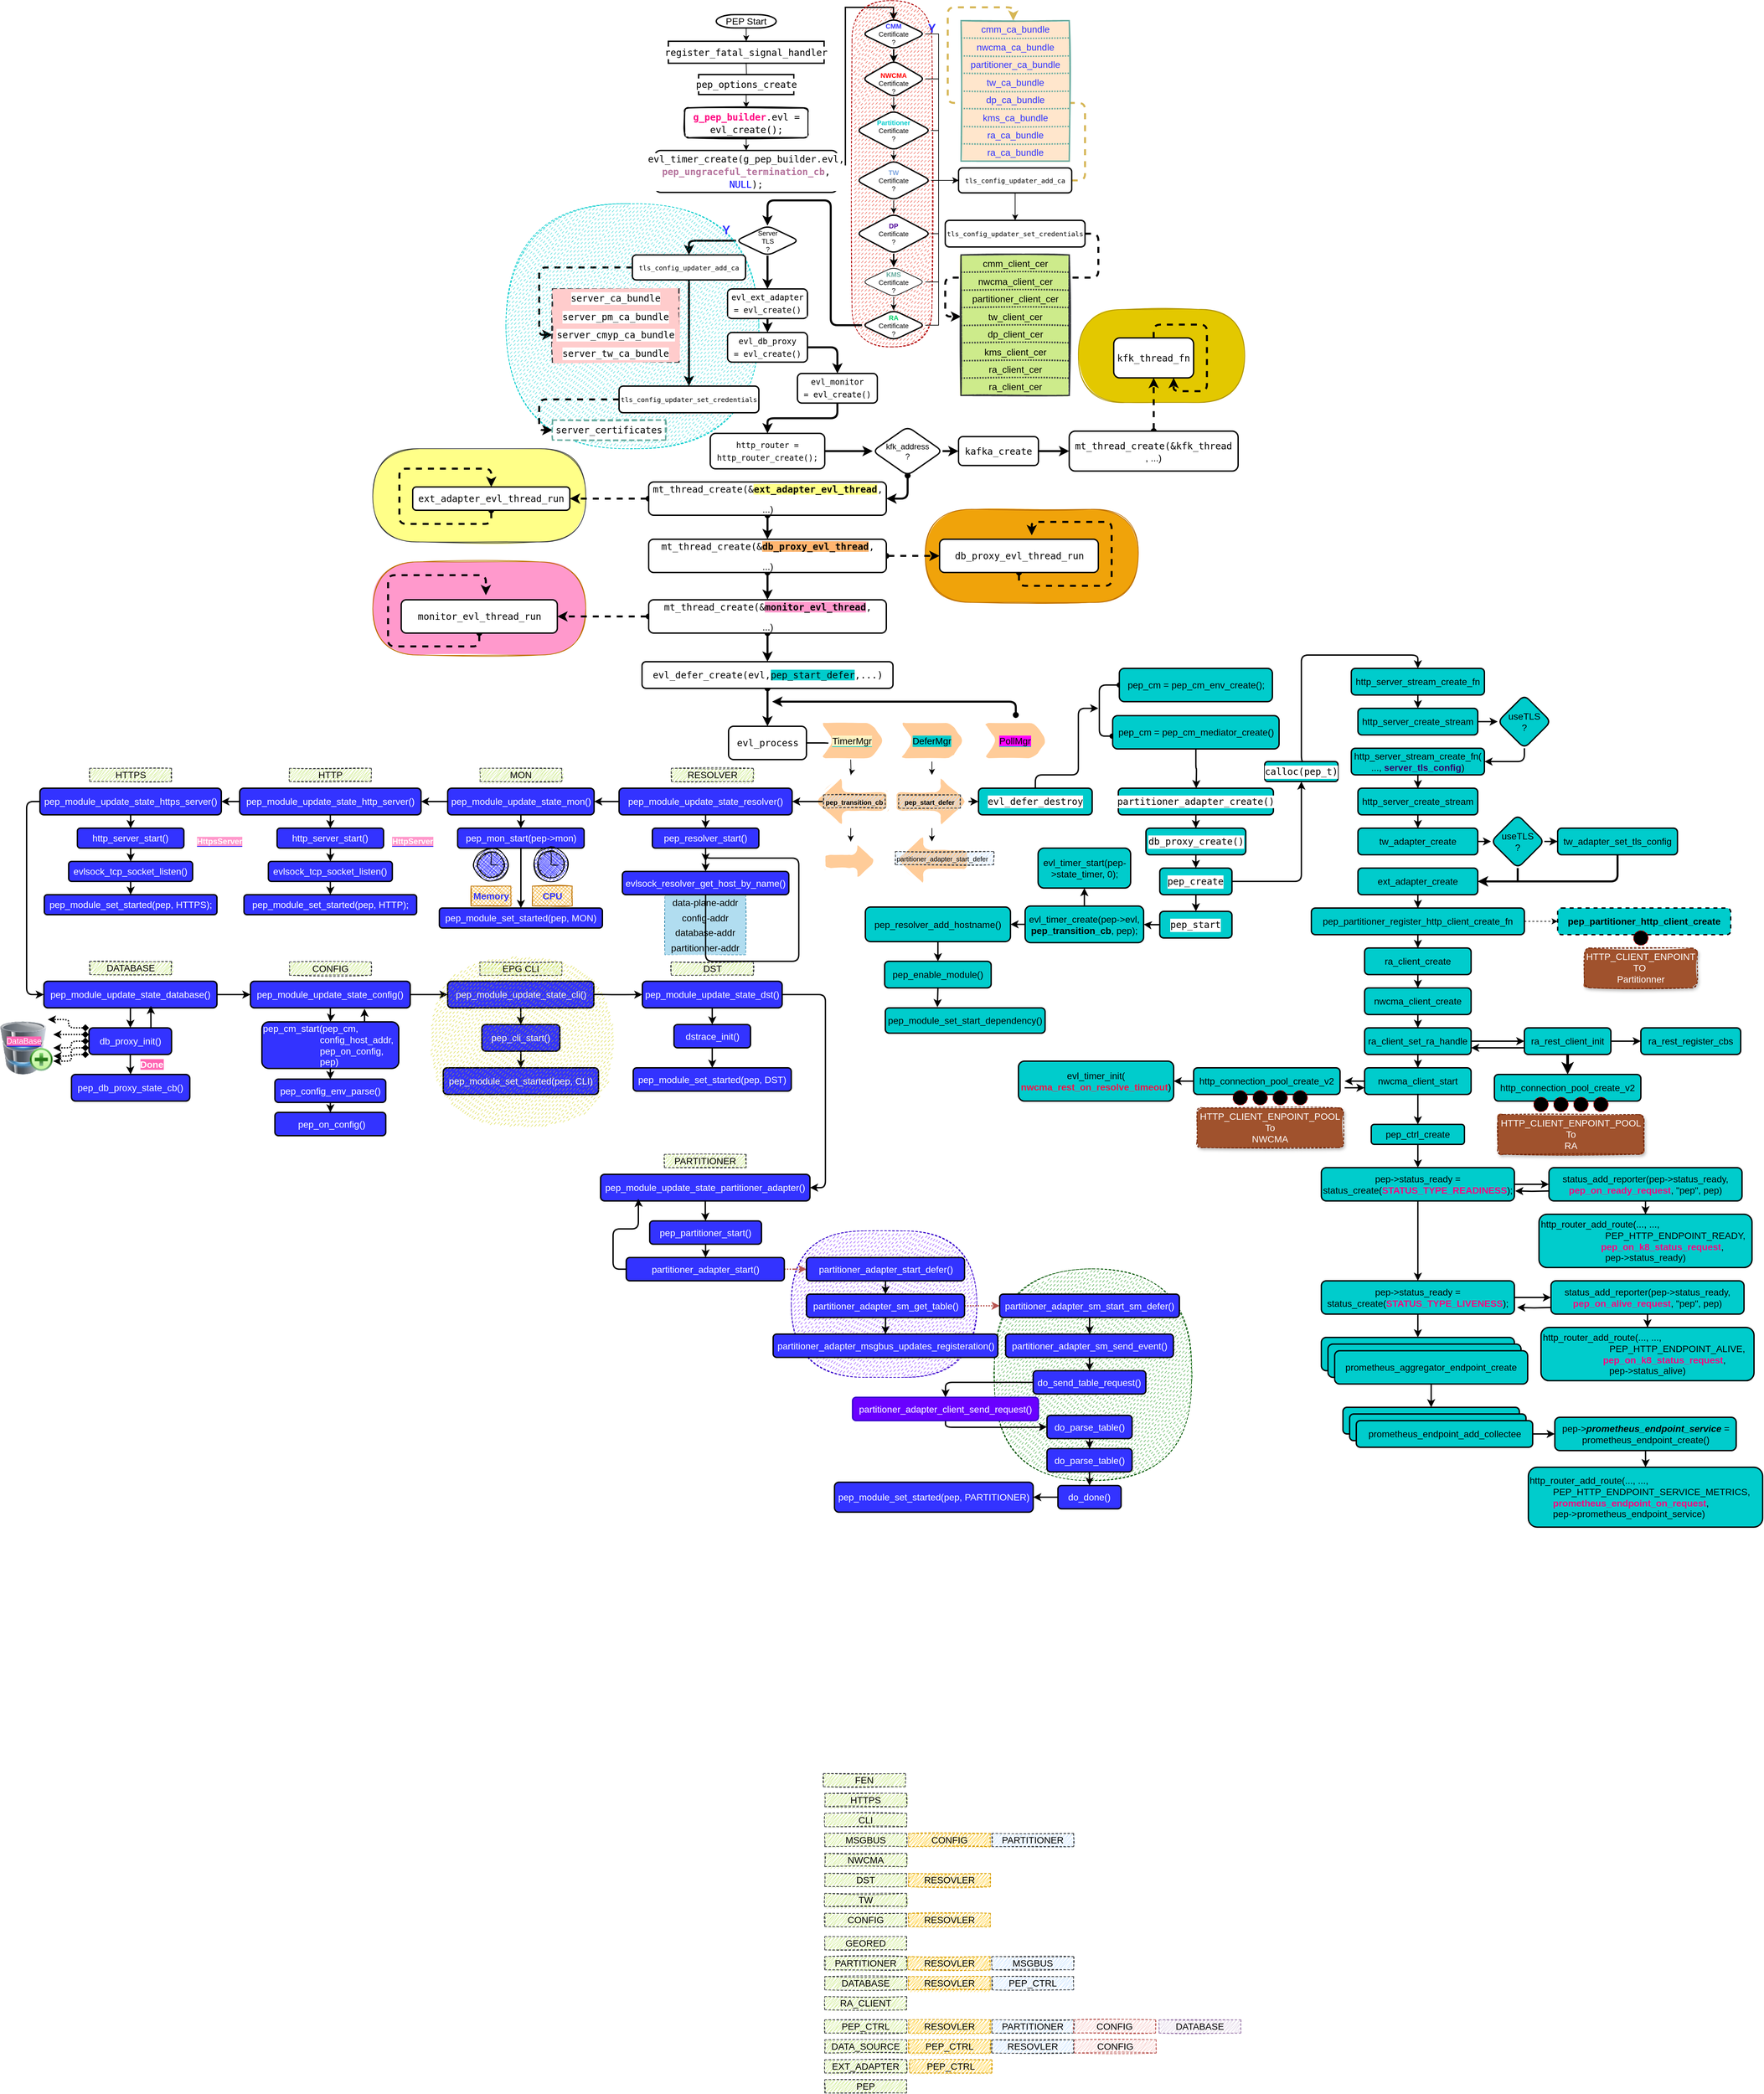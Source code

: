 <mxfile version="20.6.0" type="github">
  <diagram id="VIefGkNxPoX5LIQsVPzb" name="第 1 页">
    <mxGraphModel dx="4285" dy="2485" grid="1" gridSize="10" guides="1" tooltips="1" connect="1" arrows="1" fold="1" page="1" pageScale="1" pageWidth="850" pageHeight="1100" math="0" shadow="0">
      <root>
        <mxCell id="0" />
        <mxCell id="1" parent="0" />
        <mxCell id="Uqc_sZ_jzuI7EW048588-422" value="" style="rounded=1;whiteSpace=wrap;html=1;shadow=0;glass=0;sketch=1;fontSize=10;fillColor=#008a00;strokeColor=#005700;dashed=1;fillStyle=dashed;arcSize=50;fontColor=#ffffff;" vertex="1" parent="1">
          <mxGeometry x="433.75" y="1792" width="296.25" height="318" as="geometry" />
        </mxCell>
        <mxCell id="Uqc_sZ_jzuI7EW048588-421" value="" style="rounded=1;whiteSpace=wrap;html=1;shadow=0;glass=0;sketch=1;fontSize=10;fillColor=#6a00ff;strokeColor=#3700CC;dashed=1;fillStyle=dashed;arcSize=50;fontColor=#ffffff;" vertex="1" parent="1">
          <mxGeometry x="128.75" y="1735" width="278.74" height="220" as="geometry" />
        </mxCell>
        <mxCell id="Uqc_sZ_jzuI7EW048588-1" value="" style="shape=table;startSize=0;container=1;collapsible=0;childLayout=tableLayout;fontSize=14;swimlaneFillColor=default;fillColor=#b1ddf0;strokeColor=#10739e;dashed=1;swimlaneLine=1;rounded=0;sketch=1;" vertex="1" parent="1">
          <mxGeometry x="-61" y="1230" width="121" height="90" as="geometry" />
        </mxCell>
        <mxCell id="Uqc_sZ_jzuI7EW048588-2" value="" style="shape=tableRow;horizontal=0;startSize=0;swimlaneHead=0;swimlaneBody=0;top=0;left=0;bottom=0;right=0;collapsible=0;dropTarget=0;fillColor=#b1ddf0;points=[[0,0.5],[1,0.5]];portConstraint=eastwest;fontSize=14;swimlaneFillColor=default;strokeColor=#10739e;" vertex="1" parent="Uqc_sZ_jzuI7EW048588-1">
          <mxGeometry width="121" height="24" as="geometry" />
        </mxCell>
        <mxCell id="Uqc_sZ_jzuI7EW048588-3" value="data-plane-addr" style="shape=partialRectangle;html=1;whiteSpace=wrap;connectable=0;overflow=hidden;fillColor=#b1ddf0;top=0;left=0;bottom=0;right=0;pointerEvents=1;fontSize=14;swimlaneFillColor=default;strokeColor=#10739e;" vertex="1" parent="Uqc_sZ_jzuI7EW048588-2">
          <mxGeometry width="121" height="24" as="geometry">
            <mxRectangle width="121" height="24" as="alternateBounds" />
          </mxGeometry>
        </mxCell>
        <mxCell id="Uqc_sZ_jzuI7EW048588-4" value="" style="shape=tableRow;horizontal=0;startSize=0;swimlaneHead=0;swimlaneBody=0;top=0;left=0;bottom=0;right=0;collapsible=0;dropTarget=0;fillColor=#b1ddf0;points=[[0,0.5],[1,0.5]];portConstraint=eastwest;fontSize=14;swimlaneFillColor=default;strokeColor=#10739e;" vertex="1" parent="Uqc_sZ_jzuI7EW048588-1">
          <mxGeometry y="24" width="121" height="21" as="geometry" />
        </mxCell>
        <mxCell id="Uqc_sZ_jzuI7EW048588-5" value="config-addr" style="shape=partialRectangle;html=1;whiteSpace=wrap;connectable=0;overflow=hidden;fillColor=#b1ddf0;top=0;left=0;bottom=0;right=0;pointerEvents=1;fontSize=14;swimlaneFillColor=default;strokeColor=#10739e;" vertex="1" parent="Uqc_sZ_jzuI7EW048588-4">
          <mxGeometry width="121" height="21" as="geometry">
            <mxRectangle width="121" height="21" as="alternateBounds" />
          </mxGeometry>
        </mxCell>
        <mxCell id="Uqc_sZ_jzuI7EW048588-6" value="" style="shape=tableRow;horizontal=0;startSize=0;swimlaneHead=0;swimlaneBody=0;top=0;left=0;bottom=0;right=0;collapsible=0;dropTarget=0;fillColor=#b1ddf0;points=[[0,0.5],[1,0.5]];portConstraint=eastwest;fontSize=14;swimlaneFillColor=default;strokeColor=#10739e;" vertex="1" parent="Uqc_sZ_jzuI7EW048588-1">
          <mxGeometry y="45" width="121" height="24" as="geometry" />
        </mxCell>
        <mxCell id="Uqc_sZ_jzuI7EW048588-7" value="database-addr" style="shape=partialRectangle;html=1;whiteSpace=wrap;connectable=0;overflow=hidden;fillColor=#b1ddf0;top=0;left=0;bottom=0;right=0;pointerEvents=1;fontSize=14;swimlaneFillColor=default;strokeColor=#10739e;" vertex="1" parent="Uqc_sZ_jzuI7EW048588-6">
          <mxGeometry width="121" height="24" as="geometry">
            <mxRectangle width="121" height="24" as="alternateBounds" />
          </mxGeometry>
        </mxCell>
        <mxCell id="Uqc_sZ_jzuI7EW048588-8" value="" style="shape=tableRow;horizontal=0;startSize=0;swimlaneHead=0;swimlaneBody=0;top=0;left=0;bottom=0;right=0;collapsible=0;dropTarget=0;fillColor=#b1ddf0;points=[[0,0.5],[1,0.5]];portConstraint=eastwest;fontSize=14;swimlaneFillColor=default;strokeColor=#10739e;" vertex="1" parent="Uqc_sZ_jzuI7EW048588-1">
          <mxGeometry y="69" width="121" height="21" as="geometry" />
        </mxCell>
        <mxCell id="Uqc_sZ_jzuI7EW048588-9" value="partitionner-addr" style="shape=partialRectangle;html=1;whiteSpace=wrap;connectable=0;overflow=hidden;fillColor=#b1ddf0;top=0;left=0;bottom=0;right=0;pointerEvents=1;fontSize=14;swimlaneFillColor=default;strokeColor=#10739e;" vertex="1" parent="Uqc_sZ_jzuI7EW048588-8">
          <mxGeometry width="121" height="21" as="geometry">
            <mxRectangle width="121" height="21" as="alternateBounds" />
          </mxGeometry>
        </mxCell>
        <mxCell id="Uqc_sZ_jzuI7EW048588-10" value="" style="rounded=1;whiteSpace=wrap;html=1;shadow=0;glass=0;sketch=1;fontSize=10;fillColor=#FF99CC;strokeColor=#BD7000;fillStyle=solid;arcSize=50;fontColor=#000000;" vertex="1" parent="1">
          <mxGeometry x="-500" y="730" width="320" height="140" as="geometry" />
        </mxCell>
        <mxCell id="Uqc_sZ_jzuI7EW048588-11" value="" style="rounded=1;whiteSpace=wrap;html=1;shadow=0;glass=0;sketch=1;fontSize=10;fillColor=#e3c800;strokeColor=#B09500;fillStyle=solid;arcSize=50;fontColor=#000000;" vertex="1" parent="1">
          <mxGeometry x="560" y="350.75" width="250" height="140" as="geometry" />
        </mxCell>
        <mxCell id="Uqc_sZ_jzuI7EW048588-12" value="" style="rounded=1;whiteSpace=wrap;html=1;shadow=0;glass=0;sketch=1;fontSize=10;fillColor=#f0a30a;strokeColor=#BD7000;fillStyle=solid;arcSize=50;fontColor=#000000;" vertex="1" parent="1">
          <mxGeometry x="330" y="651" width="320" height="140" as="geometry" />
        </mxCell>
        <mxCell id="Uqc_sZ_jzuI7EW048588-13" value="" style="edgeStyle=orthogonalEdgeStyle;rounded=0;orthogonalLoop=1;jettySize=auto;html=1;fontSize=10;" edge="1" parent="1" source="Uqc_sZ_jzuI7EW048588-14">
          <mxGeometry relative="1" as="geometry">
            <mxPoint x="61" y="-52" as="targetPoint" />
          </mxGeometry>
        </mxCell>
        <mxCell id="Uqc_sZ_jzuI7EW048588-14" value="&lt;font style=&quot;font-size: 14px;&quot;&gt;PEP Start&lt;/font&gt;" style="strokeWidth=2;html=1;shape=mxgraph.flowchart.terminator;whiteSpace=wrap;fontSize=14;" vertex="1" parent="1">
          <mxGeometry x="16" y="-92" width="90" height="20" as="geometry" />
        </mxCell>
        <mxCell id="Uqc_sZ_jzuI7EW048588-15" value="" style="edgeStyle=orthogonalEdgeStyle;rounded=0;orthogonalLoop=1;jettySize=auto;html=1;fontSize=10;" edge="1" parent="1" target="Uqc_sZ_jzuI7EW048588-18">
          <mxGeometry relative="1" as="geometry">
            <mxPoint x="61" y="-19" as="sourcePoint" />
          </mxGeometry>
        </mxCell>
        <mxCell id="Uqc_sZ_jzuI7EW048588-16" value="&lt;div style=&quot;color: rgb(0, 0, 0); background-color: rgb(255, 255, 255); font-family: &amp;quot;Droid Sans Mono&amp;quot;, &amp;quot;monospace&amp;quot;, monospace; font-weight: normal; line-height: 19px; font-size: 14px;&quot;&gt;&lt;div style=&quot;font-size: 14px;&quot;&gt;&lt;font style=&quot;font-size: 14px;&quot;&gt;&lt;span style=&quot;color: rgb(0, 0, 0); font-size: 14px;&quot;&gt;register_fatal_signal_handler&lt;/span&gt;&lt;/font&gt;&lt;/div&gt;&lt;/div&gt;" style="whiteSpace=wrap;html=1;strokeWidth=2;fontSize=14;" vertex="1" parent="1">
          <mxGeometry x="-56" y="-52" width="234" height="33" as="geometry" />
        </mxCell>
        <mxCell id="Uqc_sZ_jzuI7EW048588-17" value="" style="edgeStyle=orthogonalEdgeStyle;rounded=0;orthogonalLoop=1;jettySize=auto;html=1;fontSize=10;" edge="1" parent="1" source="Uqc_sZ_jzuI7EW048588-18" target="Uqc_sZ_jzuI7EW048588-20">
          <mxGeometry relative="1" as="geometry" />
        </mxCell>
        <mxCell id="Uqc_sZ_jzuI7EW048588-18" value="&lt;div style=&quot;color: rgb(0, 0, 0); background-color: rgb(255, 255, 255); font-family: &amp;quot;Droid Sans Mono&amp;quot;, &amp;quot;monospace&amp;quot;, monospace; font-weight: normal; font-size: 14px; line-height: 19px;&quot;&gt;&lt;div style=&quot;font-size: 14px;&quot;&gt;&lt;font style=&quot;font-size: 14px;&quot;&gt;&lt;span style=&quot;color: rgb(0, 0, 0); font-size: 14px;&quot;&gt;pep_options_create&lt;/span&gt;&lt;/font&gt;&lt;/div&gt;&lt;/div&gt;" style="whiteSpace=wrap;html=1;strokeWidth=2;fontSize=14;" vertex="1" parent="1">
          <mxGeometry x="-10.5" y="-2" width="143" height="30" as="geometry" />
        </mxCell>
        <mxCell id="Uqc_sZ_jzuI7EW048588-19" value="" style="edgeStyle=orthogonalEdgeStyle;rounded=0;orthogonalLoop=1;jettySize=auto;html=1;fontSize=10;fontColor=#FF0080;entryX=0.5;entryY=0;entryDx=0;entryDy=0;" edge="1" parent="1" source="Uqc_sZ_jzuI7EW048588-20" target="Uqc_sZ_jzuI7EW048588-22">
          <mxGeometry relative="1" as="geometry">
            <mxPoint x="61" y="120" as="targetPoint" />
          </mxGeometry>
        </mxCell>
        <mxCell id="Uqc_sZ_jzuI7EW048588-20" value="&lt;div style=&quot;color: rgb(0, 0, 0); background-color: rgb(255, 255, 255); font-family: &amp;quot;Droid Sans Mono&amp;quot;, &amp;quot;monospace&amp;quot;, monospace; font-weight: normal; font-size: 14px; line-height: 19px;&quot;&gt;&lt;div style=&quot;font-size: 14px;&quot;&gt;&lt;font style=&quot;font-size: 14px;&quot;&gt;&lt;span style=&quot;color: rgb(0, 0, 0); font-size: 14px;&quot;&gt;&lt;font style=&quot;font-size: 14px;&quot; color=&quot;#FF0080&quot;&gt;&lt;b style=&quot;font-size: 14px;&quot;&gt;g_pep_builder&lt;/b&gt;&lt;/font&gt;.evl = evl_create();&lt;/span&gt;&lt;/font&gt;&lt;/div&gt;&lt;/div&gt;" style="whiteSpace=wrap;html=1;strokeWidth=2;fontSize=14;rounded=1;sketch=1;shadow=0;glass=0;" vertex="1" parent="1">
          <mxGeometry x="-31.5" y="48" width="185" height="45" as="geometry" />
        </mxCell>
        <mxCell id="Uqc_sZ_jzuI7EW048588-21" style="edgeStyle=orthogonalEdgeStyle;rounded=0;orthogonalLoop=1;jettySize=auto;html=1;exitX=1;exitY=0.5;exitDx=0;exitDy=0;entryX=0.498;entryY=0.045;entryDx=0;entryDy=0;fontSize=10;fontColor=#00CCCC;strokeWidth=2;entryPerimeter=0;" edge="1" parent="1" target="Uqc_sZ_jzuI7EW048588-29">
          <mxGeometry relative="1" as="geometry">
            <Array as="points">
              <mxPoint x="210" y="133" />
              <mxPoint x="210" y="-103" />
              <mxPoint x="282" y="-103" />
            </Array>
            <mxPoint x="198.75" y="133.5" as="sourcePoint" />
            <mxPoint x="282.5" y="-96" as="targetPoint" />
          </mxGeometry>
        </mxCell>
        <mxCell id="Uqc_sZ_jzuI7EW048588-22" value="&lt;div style=&quot;color: rgb(0, 0, 0); background-color: rgb(255, 255, 255); font-family: &amp;quot;Droid Sans Mono&amp;quot;, &amp;quot;monospace&amp;quot;, monospace; font-weight: normal; font-size: 14px; line-height: 19px;&quot;&gt;&lt;div style=&quot;font-size: 14px;&quot;&gt;&lt;font style=&quot;font-size: 14px;&quot;&gt;&lt;span style=&quot;color: rgb(0, 0, 0); font-size: 14px;&quot;&gt;evl_timer_create(g_pep_builder.evl, &lt;font style=&quot;font-size: 14px;&quot; color=&quot;#B5739D&quot;&gt;&lt;b style=&quot;font-size: 14px;&quot;&gt;pep_ungraceful_termination_cb&lt;/b&gt;&lt;/font&gt;, &lt;/span&gt;&lt;span style=&quot;color: rgb(0, 0, 255); font-size: 14px;&quot;&gt;NULL&lt;/span&gt;&lt;span style=&quot;color: rgb(0, 0, 0); font-size: 14px;&quot;&gt;);&lt;/span&gt;&lt;/font&gt;&lt;/div&gt;&lt;/div&gt;" style="rounded=1;whiteSpace=wrap;html=1;strokeWidth=2;fontSize=14;" vertex="1" parent="1">
          <mxGeometry x="-76.75" y="112" width="275.5" height="63" as="geometry" />
        </mxCell>
        <mxCell id="Uqc_sZ_jzuI7EW048588-23" value="" style="rounded=1;whiteSpace=wrap;html=1;shadow=0;glass=0;sketch=1;fontSize=10;fontColor=#ffffff;fillColor=#e51400;strokeColor=#B20000;dashed=1;fillStyle=dashed;arcSize=50;" vertex="1" parent="1">
          <mxGeometry x="220" y="-113" width="120" height="520" as="geometry" />
        </mxCell>
        <mxCell id="Uqc_sZ_jzuI7EW048588-24" value="" style="edgeStyle=orthogonalEdgeStyle;rounded=0;orthogonalLoop=1;jettySize=auto;html=1;fontSize=10;fontColor=#00CCCC;" edge="1" parent="1" source="Uqc_sZ_jzuI7EW048588-26" target="Uqc_sZ_jzuI7EW048588-49">
          <mxGeometry relative="1" as="geometry" />
        </mxCell>
        <mxCell id="Uqc_sZ_jzuI7EW048588-25" style="edgeStyle=orthogonalEdgeStyle;rounded=1;orthogonalLoop=1;jettySize=auto;html=1;exitX=1;exitY=0.5;exitDx=0;exitDy=0;fontSize=10;fontColor=#3333FF;entryX=0.483;entryY=0;entryDx=0;entryDy=0;entryPerimeter=0;fillColor=#fff2cc;strokeColor=#d6b656;strokeWidth=3;dashed=1;" edge="1" parent="1" source="Uqc_sZ_jzuI7EW048588-26" target="Uqc_sZ_jzuI7EW048588-52">
          <mxGeometry relative="1" as="geometry">
            <mxPoint x="620" y="55.5" as="targetPoint" />
          </mxGeometry>
        </mxCell>
        <mxCell id="Uqc_sZ_jzuI7EW048588-26" value="&lt;div style=&quot;color: rgb(0, 0, 0); background-color: rgb(255, 255, 255); font-family: &amp;quot;Droid Sans Mono&amp;quot;, &amp;quot;monospace&amp;quot;, monospace; font-weight: normal; font-size: 10px; line-height: 19px;&quot;&gt;&lt;div style=&quot;font-size: 10px;&quot;&gt;&lt;font style=&quot;font-size: 10px;&quot;&gt;&lt;span style=&quot;color: #000000;&quot;&gt;tls_config_updater_add_ca&lt;/span&gt;&lt;/font&gt;&lt;/div&gt;&lt;/div&gt;" style="whiteSpace=wrap;html=1;rounded=1;strokeWidth=2;fontSize=10;" vertex="1" parent="1">
          <mxGeometry x="380" y="138.25" width="170" height="37.5" as="geometry" />
        </mxCell>
        <mxCell id="Uqc_sZ_jzuI7EW048588-27" style="edgeStyle=orthogonalEdgeStyle;rounded=0;orthogonalLoop=1;jettySize=auto;html=1;exitX=1;exitY=0.5;exitDx=0;exitDy=0;entryX=0;entryY=0.5;entryDx=0;entryDy=0;fontSize=10;fontColor=#00CCCC;" edge="1" parent="1" source="Uqc_sZ_jzuI7EW048588-29" target="Uqc_sZ_jzuI7EW048588-26">
          <mxGeometry relative="1" as="geometry">
            <Array as="points">
              <mxPoint x="350" y="-63" />
              <mxPoint x="350" y="157" />
            </Array>
          </mxGeometry>
        </mxCell>
        <mxCell id="Uqc_sZ_jzuI7EW048588-28" style="edgeStyle=orthogonalEdgeStyle;rounded=0;orthogonalLoop=1;jettySize=auto;html=1;exitX=0.5;exitY=1;exitDx=0;exitDy=0;entryX=0.501;entryY=0.055;entryDx=0;entryDy=0;entryPerimeter=0;strokeWidth=2;fontSize=14;" edge="1" parent="1" source="Uqc_sZ_jzuI7EW048588-29" target="Uqc_sZ_jzuI7EW048588-35">
          <mxGeometry relative="1" as="geometry" />
        </mxCell>
        <mxCell id="Uqc_sZ_jzuI7EW048588-29" value="&lt;div style=&quot;font-size: 10px;&quot;&gt;&lt;font color=&quot;#3333FF&quot;&gt;&lt;b&gt;&lt;font style=&quot;font-size: 10px;&quot;&gt;CMM&lt;/font&gt;&lt;/b&gt;&lt;/font&gt;&lt;/div&gt;&lt;div style=&quot;font-size: 10px;&quot;&gt;&lt;font style=&quot;font-size: 10px;&quot;&gt;Certificate&lt;/font&gt;&lt;/div&gt;&lt;div style=&quot;font-size: 10px;&quot;&gt;&lt;font style=&quot;font-size: 10px;&quot;&gt;?&lt;br style=&quot;font-size: 10px;&quot;&gt;&lt;/font&gt;&lt;/div&gt;" style="rhombus;whiteSpace=wrap;html=1;rounded=1;strokeWidth=2;fontSize=10;" vertex="1" parent="1">
          <mxGeometry x="235" y="-86" width="95" height="46" as="geometry" />
        </mxCell>
        <mxCell id="Uqc_sZ_jzuI7EW048588-30" style="edgeStyle=orthogonalEdgeStyle;rounded=0;orthogonalLoop=1;jettySize=auto;html=1;exitX=1;exitY=0.5;exitDx=0;exitDy=0;entryX=0;entryY=0.5;entryDx=0;entryDy=0;fontSize=10;fontColor=#00CCCC;" edge="1" parent="1" source="Uqc_sZ_jzuI7EW048588-32" target="Uqc_sZ_jzuI7EW048588-26">
          <mxGeometry relative="1" as="geometry">
            <Array as="points">
              <mxPoint x="350" y="375" />
              <mxPoint x="350" y="157" />
            </Array>
          </mxGeometry>
        </mxCell>
        <mxCell id="Uqc_sZ_jzuI7EW048588-31" value="" style="edgeStyle=orthogonalEdgeStyle;rounded=1;orthogonalLoop=1;jettySize=auto;html=1;strokeWidth=3;fontSize=10;fontColor=#3333FF;entryX=0.5;entryY=0;entryDx=0;entryDy=0;" edge="1" parent="1" source="Uqc_sZ_jzuI7EW048588-32" target="Uqc_sZ_jzuI7EW048588-87">
          <mxGeometry relative="1" as="geometry">
            <Array as="points">
              <mxPoint x="188" y="375" />
              <mxPoint x="188" y="187" />
              <mxPoint x="93" y="187" />
            </Array>
          </mxGeometry>
        </mxCell>
        <mxCell id="Uqc_sZ_jzuI7EW048588-32" value="&lt;div style=&quot;font-size: 10px;&quot;&gt;&lt;font color=&quot;#00CC66&quot;&gt;&lt;b&gt;RA&lt;/b&gt;&lt;/font&gt;&lt;/div&gt;&lt;div style=&quot;font-size: 10px;&quot;&gt;Certificate&lt;/div&gt;&lt;div style=&quot;font-size: 10px;&quot;&gt;?&lt;br style=&quot;font-size: 10px;&quot;&gt;&lt;/div&gt;" style="rhombus;whiteSpace=wrap;html=1;rounded=1;strokeWidth=2;fontSize=10;" vertex="1" parent="1">
          <mxGeometry x="235" y="352" width="95" height="45" as="geometry" />
        </mxCell>
        <mxCell id="Uqc_sZ_jzuI7EW048588-33" value="" style="edgeStyle=orthogonalEdgeStyle;rounded=0;orthogonalLoop=1;jettySize=auto;html=1;fontSize=10;fontColor=#00CCCC;entryX=0.5;entryY=0;entryDx=0;entryDy=0;" edge="1" parent="1" source="Uqc_sZ_jzuI7EW048588-35" target="Uqc_sZ_jzuI7EW048588-41">
          <mxGeometry relative="1" as="geometry">
            <mxPoint x="283" y="50" as="targetPoint" />
            <Array as="points" />
          </mxGeometry>
        </mxCell>
        <mxCell id="Uqc_sZ_jzuI7EW048588-34" style="edgeStyle=orthogonalEdgeStyle;rounded=0;orthogonalLoop=1;jettySize=auto;html=1;entryX=0;entryY=0.5;entryDx=0;entryDy=0;fontSize=10;fontColor=#00CCCC;exitX=1;exitY=0.5;exitDx=0;exitDy=0;" edge="1" parent="1" source="Uqc_sZ_jzuI7EW048588-35" target="Uqc_sZ_jzuI7EW048588-26">
          <mxGeometry relative="1" as="geometry">
            <Array as="points">
              <mxPoint x="350" y="5" />
              <mxPoint x="350" y="157" />
            </Array>
          </mxGeometry>
        </mxCell>
        <mxCell id="Uqc_sZ_jzuI7EW048588-35" value="&lt;div style=&quot;font-size: 10px;&quot;&gt;&lt;br&gt;&lt;/div&gt;&lt;div style=&quot;font-size: 10px;&quot;&gt;&lt;font color=&quot;#FF0000&quot;&gt;&lt;b&gt;NWCMA&lt;/b&gt;&lt;/font&gt;&lt;br&gt;&lt;/div&gt;&lt;div style=&quot;font-size: 10px;&quot;&gt;Certificate&lt;/div&gt;&lt;div style=&quot;font-size: 10px;&quot;&gt;?&lt;br style=&quot;font-size: 10px;&quot;&gt;&lt;/div&gt;" style="rhombus;whiteSpace=wrap;html=1;rounded=1;strokeWidth=2;fontSize=10;" vertex="1" parent="1">
          <mxGeometry x="235" y="-23" width="95" height="55" as="geometry" />
        </mxCell>
        <mxCell id="Uqc_sZ_jzuI7EW048588-36" value="" style="edgeStyle=orthogonalEdgeStyle;rounded=0;orthogonalLoop=1;jettySize=auto;html=1;fontSize=10;fontColor=#00CCCC;" edge="1" parent="1" source="Uqc_sZ_jzuI7EW048588-38" target="Uqc_sZ_jzuI7EW048588-32">
          <mxGeometry relative="1" as="geometry" />
        </mxCell>
        <mxCell id="Uqc_sZ_jzuI7EW048588-37" style="edgeStyle=orthogonalEdgeStyle;rounded=0;orthogonalLoop=1;jettySize=auto;html=1;exitX=1;exitY=0.5;exitDx=0;exitDy=0;entryX=0;entryY=0.5;entryDx=0;entryDy=0;fontSize=10;fontColor=#00CCCC;" edge="1" parent="1" source="Uqc_sZ_jzuI7EW048588-38" target="Uqc_sZ_jzuI7EW048588-26">
          <mxGeometry relative="1" as="geometry">
            <Array as="points">
              <mxPoint x="350" y="310" />
              <mxPoint x="350" y="157" />
            </Array>
          </mxGeometry>
        </mxCell>
        <mxCell id="Uqc_sZ_jzuI7EW048588-38" value="&lt;div&gt;&lt;font color=&quot;#67AB9F&quot;&gt;&lt;b&gt;KMS&lt;/b&gt;&lt;/font&gt;&lt;/div&gt;&lt;div&gt;Certificate&lt;/div&gt;&lt;div style=&quot;font-size: 10px;&quot;&gt;?&lt;br style=&quot;font-size: 10px;&quot;&gt;&lt;/div&gt;" style="rhombus;whiteSpace=wrap;html=1;rounded=1;strokeWidth=1;fontSize=10;" vertex="1" parent="1">
          <mxGeometry x="235" y="287" width="95" height="45" as="geometry" />
        </mxCell>
        <mxCell id="Uqc_sZ_jzuI7EW048588-39" value="" style="edgeStyle=orthogonalEdgeStyle;rounded=0;orthogonalLoop=1;jettySize=auto;html=1;fontSize=10;fontColor=#00CCCC;" edge="1" parent="1" source="Uqc_sZ_jzuI7EW048588-41" target="Uqc_sZ_jzuI7EW048588-44">
          <mxGeometry relative="1" as="geometry">
            <Array as="points">
              <mxPoint x="290" y="127" />
              <mxPoint x="290" y="127" />
            </Array>
          </mxGeometry>
        </mxCell>
        <mxCell id="Uqc_sZ_jzuI7EW048588-40" style="edgeStyle=orthogonalEdgeStyle;rounded=0;orthogonalLoop=1;jettySize=auto;html=1;exitX=1;exitY=0.5;exitDx=0;exitDy=0;entryX=0;entryY=0.5;entryDx=0;entryDy=0;fontSize=10;fontColor=#00CCCC;" edge="1" parent="1" source="Uqc_sZ_jzuI7EW048588-41" target="Uqc_sZ_jzuI7EW048588-26">
          <mxGeometry relative="1" as="geometry">
            <Array as="points">
              <mxPoint x="350" y="82" />
              <mxPoint x="350" y="157" />
            </Array>
          </mxGeometry>
        </mxCell>
        <mxCell id="Uqc_sZ_jzuI7EW048588-41" value="&lt;font color=&quot;#00CCCC&quot;&gt;&lt;b&gt;Partitioner&lt;/b&gt;&lt;/font&gt;&lt;br&gt;&lt;div&gt;Certificate&lt;/div&gt;&lt;div style=&quot;font-size: 10px;&quot;&gt;?&lt;br style=&quot;font-size: 10px;&quot;&gt;&lt;/div&gt;" style="rhombus;whiteSpace=wrap;html=1;rounded=1;strokeWidth=2;fontSize=10;" vertex="1" parent="1">
          <mxGeometry x="226.25" y="52" width="112.5" height="60" as="geometry" />
        </mxCell>
        <mxCell id="Uqc_sZ_jzuI7EW048588-42" value="" style="edgeStyle=orthogonalEdgeStyle;rounded=0;orthogonalLoop=1;jettySize=auto;html=1;fontSize=10;fontColor=#00CCCC;" edge="1" parent="1" source="Uqc_sZ_jzuI7EW048588-44" target="Uqc_sZ_jzuI7EW048588-47">
          <mxGeometry relative="1" as="geometry" />
        </mxCell>
        <mxCell id="Uqc_sZ_jzuI7EW048588-43" style="edgeStyle=orthogonalEdgeStyle;rounded=0;orthogonalLoop=1;jettySize=auto;html=1;exitX=1;exitY=0.5;exitDx=0;exitDy=0;entryX=0;entryY=0.5;entryDx=0;entryDy=0;fontSize=10;fontColor=#00CCCC;" edge="1" parent="1" source="Uqc_sZ_jzuI7EW048588-44" target="Uqc_sZ_jzuI7EW048588-26">
          <mxGeometry relative="1" as="geometry" />
        </mxCell>
        <mxCell id="Uqc_sZ_jzuI7EW048588-44" value="&lt;font color=&quot;#7EA6E0&quot;&gt;&lt;b&gt;TW&lt;/b&gt;&lt;/font&gt;&lt;br&gt;&lt;div&gt;Certificate&lt;/div&gt;&lt;div style=&quot;font-size: 10px;&quot;&gt;?&lt;br style=&quot;font-size: 10px;&quot;&gt;&lt;/div&gt;" style="rhombus;whiteSpace=wrap;html=1;rounded=1;strokeWidth=2;fontSize=10;" vertex="1" parent="1">
          <mxGeometry x="226.25" y="127" width="112.5" height="60" as="geometry" />
        </mxCell>
        <mxCell id="Uqc_sZ_jzuI7EW048588-45" style="edgeStyle=orthogonalEdgeStyle;rounded=0;orthogonalLoop=1;jettySize=auto;html=1;exitX=1;exitY=0.5;exitDx=0;exitDy=0;entryX=0;entryY=0.5;entryDx=0;entryDy=0;fontSize=10;fontColor=#00CCCC;" edge="1" parent="1" source="Uqc_sZ_jzuI7EW048588-47" target="Uqc_sZ_jzuI7EW048588-26">
          <mxGeometry relative="1" as="geometry">
            <Array as="points">
              <mxPoint x="350" y="237" />
              <mxPoint x="350" y="157" />
            </Array>
          </mxGeometry>
        </mxCell>
        <mxCell id="Uqc_sZ_jzuI7EW048588-46" value="" style="edgeStyle=orthogonalEdgeStyle;rounded=0;orthogonalLoop=1;jettySize=auto;html=1;strokeWidth=2;fontSize=14;" edge="1" parent="1" source="Uqc_sZ_jzuI7EW048588-47" target="Uqc_sZ_jzuI7EW048588-38">
          <mxGeometry relative="1" as="geometry" />
        </mxCell>
        <mxCell id="Uqc_sZ_jzuI7EW048588-47" value="&lt;font color=&quot;#4C0099&quot;&gt;&lt;b&gt;DP&lt;/b&gt;&lt;/font&gt;&lt;br&gt;&lt;div&gt;Certificate&lt;/div&gt;&lt;div style=&quot;font-size: 10px;&quot;&gt;?&lt;br style=&quot;font-size: 10px;&quot;&gt;&lt;/div&gt;" style="rhombus;whiteSpace=wrap;html=1;rounded=1;strokeWidth=2;fontSize=10;" vertex="1" parent="1">
          <mxGeometry x="226.25" y="207" width="112.5" height="60" as="geometry" />
        </mxCell>
        <mxCell id="Uqc_sZ_jzuI7EW048588-48" style="edgeStyle=orthogonalEdgeStyle;rounded=1;orthogonalLoop=1;jettySize=auto;html=1;exitX=1;exitY=0.5;exitDx=0;exitDy=0;entryX=0;entryY=0.5;entryDx=0;entryDy=0;dashed=1;strokeWidth=3;fontSize=10;fontColor=#3333FF;" edge="1" parent="1" source="Uqc_sZ_jzuI7EW048588-49" target="Uqc_sZ_jzuI7EW048588-75">
          <mxGeometry relative="1" as="geometry">
            <Array as="points">
              <mxPoint x="590" y="237" />
              <mxPoint x="590" y="303" />
              <mxPoint x="360" y="303" />
              <mxPoint x="360" y="361" />
            </Array>
          </mxGeometry>
        </mxCell>
        <mxCell id="Uqc_sZ_jzuI7EW048588-49" value="&lt;div style=&quot;color: rgb(0, 0, 0); background-color: rgb(255, 255, 255); font-family: &amp;quot;Droid Sans Mono&amp;quot;, &amp;quot;monospace&amp;quot;, monospace; font-weight: normal; font-size: 10px; line-height: 19px;&quot;&gt;&lt;div style=&quot;font-size: 10px;&quot;&gt;&lt;font style=&quot;font-size: 10px;&quot;&gt;&lt;span style=&quot;color: rgb(0, 0, 0); font-size: 10px;&quot;&gt;tls_config_updater_set_credentials&lt;/span&gt;&lt;/font&gt;&lt;/div&gt;&lt;/div&gt;" style="whiteSpace=wrap;html=1;fontSize=10;rounded=1;strokeWidth=2;" vertex="1" parent="1">
          <mxGeometry x="360" y="217" width="210" height="40" as="geometry" />
        </mxCell>
        <mxCell id="Uqc_sZ_jzuI7EW048588-50" value="&lt;font style=&quot;font-size: 18px;&quot; color=&quot;#3333FF&quot;&gt;Y&lt;/font&gt;" style="text;html=1;strokeColor=none;fillColor=none;align=center;verticalAlign=middle;whiteSpace=wrap;rounded=0;shadow=0;glass=0;dashed=1;sketch=1;fillStyle=dashed;fontSize=10;fontColor=#00CCCC;fontStyle=1" vertex="1" parent="1">
          <mxGeometry x="310" y="-86" width="60" height="30" as="geometry" />
        </mxCell>
        <mxCell id="Uqc_sZ_jzuI7EW048588-51" value="" style="shape=table;startSize=0;container=1;collapsible=0;childLayout=tableLayout;rounded=1;shadow=0;glass=0;dashed=1;sketch=1;fillStyle=solid;fontSize=14;fillColor=#ffe6cc;strokeColor=#67AB9F;gradientColor=none;swimlaneFillColor=none;strokeWidth=2;dashPattern=1 1;" vertex="1" parent="1">
          <mxGeometry x="383.75" y="-83" width="162.5" height="211" as="geometry" />
        </mxCell>
        <mxCell id="Uqc_sZ_jzuI7EW048588-52" value="" style="shape=tableRow;horizontal=0;startSize=0;swimlaneHead=0;swimlaneBody=0;top=0;left=0;bottom=0;right=0;collapsible=0;dropTarget=0;fillColor=none;points=[[0,0.5],[1,0.5]];portConstraint=eastwest;rounded=1;shadow=0;glass=0;dashed=1;sketch=1;fillStyle=dashed;fontSize=14;fontColor=#3333FF;" vertex="1" parent="Uqc_sZ_jzuI7EW048588-51">
          <mxGeometry width="162.5" height="26" as="geometry" />
        </mxCell>
        <mxCell id="Uqc_sZ_jzuI7EW048588-53" value="cmm_ca_bundle" style="shape=partialRectangle;html=1;whiteSpace=wrap;connectable=0;overflow=hidden;fillColor=none;top=0;left=0;bottom=0;right=0;pointerEvents=1;rounded=1;shadow=0;glass=0;dashed=1;sketch=1;fillStyle=dashed;fontSize=14;fontColor=#3333FF;" vertex="1" parent="Uqc_sZ_jzuI7EW048588-52">
          <mxGeometry width="163" height="26" as="geometry">
            <mxRectangle width="163" height="26" as="alternateBounds" />
          </mxGeometry>
        </mxCell>
        <mxCell id="Uqc_sZ_jzuI7EW048588-54" value="" style="shape=tableRow;horizontal=0;startSize=0;swimlaneHead=0;swimlaneBody=0;top=0;left=0;bottom=0;right=0;collapsible=0;dropTarget=0;fillColor=none;points=[[0,0.5],[1,0.5]];portConstraint=eastwest;rounded=1;shadow=0;glass=0;dashed=1;sketch=1;fillStyle=dashed;fontSize=14;fontColor=#3333FF;" vertex="1" parent="Uqc_sZ_jzuI7EW048588-51">
          <mxGeometry y="26" width="162.5" height="27" as="geometry" />
        </mxCell>
        <mxCell id="Uqc_sZ_jzuI7EW048588-55" value="nwcma_ca_bundle" style="shape=partialRectangle;html=1;whiteSpace=wrap;connectable=0;overflow=hidden;fillColor=none;top=0;left=0;bottom=0;right=0;pointerEvents=1;rounded=1;shadow=0;glass=0;dashed=1;sketch=1;fillStyle=dashed;fontSize=14;fontColor=#3333FF;" vertex="1" parent="Uqc_sZ_jzuI7EW048588-54">
          <mxGeometry width="163" height="27" as="geometry">
            <mxRectangle width="163" height="27" as="alternateBounds" />
          </mxGeometry>
        </mxCell>
        <mxCell id="Uqc_sZ_jzuI7EW048588-56" value="" style="shape=tableRow;horizontal=0;startSize=0;swimlaneHead=0;swimlaneBody=0;top=0;left=0;bottom=0;right=0;collapsible=0;dropTarget=0;fillColor=none;points=[[0,0.5],[1,0.5]];portConstraint=eastwest;rounded=1;shadow=0;glass=0;dashed=1;sketch=1;fillStyle=dashed;fontSize=14;fontColor=#3333FF;" vertex="1" parent="Uqc_sZ_jzuI7EW048588-51">
          <mxGeometry y="53" width="162.5" height="26" as="geometry" />
        </mxCell>
        <mxCell id="Uqc_sZ_jzuI7EW048588-57" value="partitioner_ca_bundle" style="shape=partialRectangle;html=1;whiteSpace=wrap;connectable=0;overflow=hidden;fillColor=none;top=0;left=0;bottom=0;right=0;pointerEvents=1;rounded=1;shadow=0;glass=0;dashed=1;sketch=1;fillStyle=dashed;fontSize=14;fontColor=#3333FF;" vertex="1" parent="Uqc_sZ_jzuI7EW048588-56">
          <mxGeometry width="163" height="26" as="geometry">
            <mxRectangle width="163" height="26" as="alternateBounds" />
          </mxGeometry>
        </mxCell>
        <mxCell id="Uqc_sZ_jzuI7EW048588-58" value="" style="shape=tableRow;horizontal=0;startSize=0;swimlaneHead=0;swimlaneBody=0;top=0;left=0;bottom=0;right=0;collapsible=0;dropTarget=0;fillColor=none;points=[[0,0.5],[1,0.5]];portConstraint=eastwest;rounded=1;shadow=0;glass=0;dashed=1;sketch=1;fillStyle=dashed;fontSize=14;fontColor=#3333FF;" vertex="1" parent="Uqc_sZ_jzuI7EW048588-51">
          <mxGeometry y="79" width="162.5" height="27" as="geometry" />
        </mxCell>
        <mxCell id="Uqc_sZ_jzuI7EW048588-59" value="tw_ca_bundle" style="shape=partialRectangle;html=1;whiteSpace=wrap;connectable=0;overflow=hidden;fillColor=none;top=0;left=0;bottom=0;right=0;pointerEvents=1;rounded=1;shadow=0;glass=0;dashed=1;sketch=1;fillStyle=dashed;fontSize=14;fontColor=#3333FF;" vertex="1" parent="Uqc_sZ_jzuI7EW048588-58">
          <mxGeometry width="163" height="27" as="geometry">
            <mxRectangle width="163" height="27" as="alternateBounds" />
          </mxGeometry>
        </mxCell>
        <mxCell id="Uqc_sZ_jzuI7EW048588-60" value="" style="shape=tableRow;horizontal=0;startSize=0;swimlaneHead=0;swimlaneBody=0;top=0;left=0;bottom=0;right=0;collapsible=0;dropTarget=0;fillColor=none;points=[[0,0.5],[1,0.5]];portConstraint=eastwest;rounded=1;shadow=0;glass=0;dashed=1;sketch=1;fillStyle=dashed;fontSize=14;fontColor=#3333FF;" vertex="1" parent="Uqc_sZ_jzuI7EW048588-51">
          <mxGeometry y="106" width="162.5" height="26" as="geometry" />
        </mxCell>
        <mxCell id="Uqc_sZ_jzuI7EW048588-61" value="dp_ca_bundle" style="shape=partialRectangle;html=1;whiteSpace=wrap;connectable=0;overflow=hidden;fillColor=none;top=0;left=0;bottom=0;right=0;pointerEvents=1;rounded=1;shadow=0;glass=0;dashed=1;sketch=1;fillStyle=dashed;fontSize=14;fontColor=#3333FF;" vertex="1" parent="Uqc_sZ_jzuI7EW048588-60">
          <mxGeometry width="163" height="26" as="geometry">
            <mxRectangle width="163" height="26" as="alternateBounds" />
          </mxGeometry>
        </mxCell>
        <mxCell id="Uqc_sZ_jzuI7EW048588-62" value="" style="shape=tableRow;horizontal=0;startSize=0;swimlaneHead=0;swimlaneBody=0;top=0;left=0;bottom=0;right=0;collapsible=0;dropTarget=0;fillColor=none;points=[[0,0.5],[1,0.5]];portConstraint=eastwest;rounded=1;shadow=0;glass=0;dashed=1;sketch=1;fillStyle=dashed;fontSize=14;fontColor=#3333FF;" vertex="1" parent="Uqc_sZ_jzuI7EW048588-51">
          <mxGeometry y="132" width="162.5" height="27" as="geometry" />
        </mxCell>
        <mxCell id="Uqc_sZ_jzuI7EW048588-63" value="kms_ca_bundle" style="shape=partialRectangle;html=1;whiteSpace=wrap;connectable=0;overflow=hidden;fillColor=none;top=0;left=0;bottom=0;right=0;pointerEvents=1;rounded=1;shadow=0;glass=0;dashed=1;sketch=1;fillStyle=dashed;fontSize=14;fontColor=#3333FF;" vertex="1" parent="Uqc_sZ_jzuI7EW048588-62">
          <mxGeometry width="163" height="27" as="geometry">
            <mxRectangle width="163" height="27" as="alternateBounds" />
          </mxGeometry>
        </mxCell>
        <mxCell id="Uqc_sZ_jzuI7EW048588-64" value="" style="shape=tableRow;horizontal=0;startSize=0;swimlaneHead=0;swimlaneBody=0;top=0;left=0;bottom=0;right=0;collapsible=0;dropTarget=0;fillColor=none;points=[[0,0.5],[1,0.5]];portConstraint=eastwest;rounded=1;shadow=0;glass=0;dashed=1;sketch=1;fillStyle=dashed;fontSize=14;fontColor=#3333FF;" vertex="1" parent="Uqc_sZ_jzuI7EW048588-51">
          <mxGeometry y="159" width="162.5" height="26" as="geometry" />
        </mxCell>
        <mxCell id="Uqc_sZ_jzuI7EW048588-65" value="ra_ca_bundle" style="shape=partialRectangle;html=1;whiteSpace=wrap;connectable=0;overflow=hidden;fillColor=none;top=0;left=0;bottom=0;right=0;pointerEvents=1;rounded=1;shadow=0;glass=0;dashed=1;sketch=1;fillStyle=dashed;fontSize=14;fontColor=#3333FF;" vertex="1" parent="Uqc_sZ_jzuI7EW048588-64">
          <mxGeometry width="163" height="26" as="geometry">
            <mxRectangle width="163" height="26" as="alternateBounds" />
          </mxGeometry>
        </mxCell>
        <mxCell id="Uqc_sZ_jzuI7EW048588-66" value="" style="shape=tableRow;horizontal=0;startSize=0;swimlaneHead=0;swimlaneBody=0;top=0;left=0;bottom=0;right=0;collapsible=0;dropTarget=0;fillColor=none;points=[[0,0.5],[1,0.5]];portConstraint=eastwest;rounded=1;shadow=0;glass=0;dashed=1;sketch=1;fillStyle=dashed;fontSize=14;fontColor=#3333FF;" vertex="1" parent="Uqc_sZ_jzuI7EW048588-51">
          <mxGeometry y="185" width="162.5" height="26" as="geometry" />
        </mxCell>
        <mxCell id="Uqc_sZ_jzuI7EW048588-67" value="ra_ca_bundle" style="shape=partialRectangle;html=1;whiteSpace=wrap;connectable=0;overflow=hidden;fillColor=none;top=0;left=0;bottom=0;right=0;pointerEvents=1;rounded=1;shadow=0;glass=0;dashed=1;sketch=1;fillStyle=dashed;fontSize=14;fontColor=#3333FF;" vertex="1" parent="Uqc_sZ_jzuI7EW048588-66">
          <mxGeometry width="163" height="26" as="geometry">
            <mxRectangle width="163" height="26" as="alternateBounds" />
          </mxGeometry>
        </mxCell>
        <mxCell id="Uqc_sZ_jzuI7EW048588-68" value="" style="shape=table;startSize=0;container=1;collapsible=0;childLayout=tableLayout;rounded=1;shadow=0;glass=0;dashed=1;sketch=1;fillStyle=solid;fontSize=14;fillColor=#cdeb8b;strokeColor=#36393d;swimlaneFillColor=none;strokeWidth=2;dashPattern=1 1;" vertex="1" parent="1">
          <mxGeometry x="383.75" y="269" width="162.5" height="211" as="geometry" />
        </mxCell>
        <mxCell id="Uqc_sZ_jzuI7EW048588-69" value="" style="shape=tableRow;horizontal=0;startSize=0;swimlaneHead=0;swimlaneBody=0;top=0;left=0;bottom=0;right=0;collapsible=0;dropTarget=0;fillColor=#cdeb8b;points=[[0,0.5],[1,0.5]];portConstraint=eastwest;rounded=1;shadow=0;glass=0;dashed=1;sketch=1;fillStyle=dashed;fontSize=14;strokeColor=#36393d;" vertex="1" parent="Uqc_sZ_jzuI7EW048588-68">
          <mxGeometry width="162.5" height="26" as="geometry" />
        </mxCell>
        <mxCell id="Uqc_sZ_jzuI7EW048588-70" value="cmm_client_cer" style="shape=partialRectangle;html=1;whiteSpace=wrap;connectable=0;overflow=hidden;fillColor=#cdeb8b;top=0;left=0;bottom=0;right=0;pointerEvents=1;rounded=1;shadow=0;glass=0;dashed=1;sketch=1;fillStyle=dashed;fontSize=14;strokeColor=#36393d;" vertex="1" parent="Uqc_sZ_jzuI7EW048588-69">
          <mxGeometry width="163" height="26" as="geometry">
            <mxRectangle width="163" height="26" as="alternateBounds" />
          </mxGeometry>
        </mxCell>
        <mxCell id="Uqc_sZ_jzuI7EW048588-71" value="" style="shape=tableRow;horizontal=0;startSize=0;swimlaneHead=0;swimlaneBody=0;top=0;left=0;bottom=0;right=0;collapsible=0;dropTarget=0;fillColor=#cdeb8b;points=[[0,0.5],[1,0.5]];portConstraint=eastwest;rounded=1;shadow=0;glass=0;dashed=1;sketch=1;fillStyle=dashed;fontSize=14;strokeColor=#36393d;" vertex="1" parent="Uqc_sZ_jzuI7EW048588-68">
          <mxGeometry y="26" width="162.5" height="27" as="geometry" />
        </mxCell>
        <mxCell id="Uqc_sZ_jzuI7EW048588-72" value="nwcma_client_cer" style="shape=partialRectangle;html=1;whiteSpace=wrap;connectable=0;overflow=hidden;fillColor=#cdeb8b;top=0;left=0;bottom=0;right=0;pointerEvents=1;rounded=1;shadow=0;glass=0;dashed=1;sketch=1;fillStyle=dashed;fontSize=14;strokeColor=#36393d;" vertex="1" parent="Uqc_sZ_jzuI7EW048588-71">
          <mxGeometry width="163" height="27" as="geometry">
            <mxRectangle width="163" height="27" as="alternateBounds" />
          </mxGeometry>
        </mxCell>
        <mxCell id="Uqc_sZ_jzuI7EW048588-73" value="" style="shape=tableRow;horizontal=0;startSize=0;swimlaneHead=0;swimlaneBody=0;top=0;left=0;bottom=0;right=0;collapsible=0;dropTarget=0;fillColor=#cdeb8b;points=[[0,0.5],[1,0.5]];portConstraint=eastwest;rounded=1;shadow=0;glass=0;dashed=1;sketch=1;fillStyle=dashed;fontSize=14;strokeColor=#36393d;" vertex="1" parent="Uqc_sZ_jzuI7EW048588-68">
          <mxGeometry y="53" width="162.5" height="26" as="geometry" />
        </mxCell>
        <mxCell id="Uqc_sZ_jzuI7EW048588-74" value="partitioner_client_cer" style="shape=partialRectangle;html=1;whiteSpace=wrap;connectable=0;overflow=hidden;fillColor=#cdeb8b;top=0;left=0;bottom=0;right=0;pointerEvents=1;rounded=1;shadow=0;glass=0;dashed=1;sketch=1;fillStyle=dashed;fontSize=14;strokeColor=#36393d;" vertex="1" parent="Uqc_sZ_jzuI7EW048588-73">
          <mxGeometry width="163" height="26" as="geometry">
            <mxRectangle width="163" height="26" as="alternateBounds" />
          </mxGeometry>
        </mxCell>
        <mxCell id="Uqc_sZ_jzuI7EW048588-75" value="" style="shape=tableRow;horizontal=0;startSize=0;swimlaneHead=0;swimlaneBody=0;top=0;left=0;bottom=0;right=0;collapsible=0;dropTarget=0;fillColor=#cdeb8b;points=[[0,0.5],[1,0.5]];portConstraint=eastwest;rounded=1;shadow=0;glass=0;dashed=1;sketch=1;fillStyle=dashed;fontSize=14;strokeColor=#36393d;" vertex="1" parent="Uqc_sZ_jzuI7EW048588-68">
          <mxGeometry y="79" width="162.5" height="27" as="geometry" />
        </mxCell>
        <mxCell id="Uqc_sZ_jzuI7EW048588-76" value="tw_client_cer" style="shape=partialRectangle;html=1;whiteSpace=wrap;connectable=0;overflow=hidden;fillColor=#cdeb8b;top=0;left=0;bottom=0;right=0;pointerEvents=1;rounded=1;shadow=0;glass=0;dashed=1;sketch=1;fillStyle=dashed;fontSize=14;strokeColor=#36393d;" vertex="1" parent="Uqc_sZ_jzuI7EW048588-75">
          <mxGeometry width="163" height="27" as="geometry">
            <mxRectangle width="163" height="27" as="alternateBounds" />
          </mxGeometry>
        </mxCell>
        <mxCell id="Uqc_sZ_jzuI7EW048588-77" value="" style="shape=tableRow;horizontal=0;startSize=0;swimlaneHead=0;swimlaneBody=0;top=0;left=0;bottom=0;right=0;collapsible=0;dropTarget=0;fillColor=#cdeb8b;points=[[0,0.5],[1,0.5]];portConstraint=eastwest;rounded=1;shadow=0;glass=0;dashed=1;sketch=1;fillStyle=dashed;fontSize=14;strokeColor=#36393d;" vertex="1" parent="Uqc_sZ_jzuI7EW048588-68">
          <mxGeometry y="106" width="162.5" height="26" as="geometry" />
        </mxCell>
        <mxCell id="Uqc_sZ_jzuI7EW048588-78" value="dp_client_cer" style="shape=partialRectangle;html=1;whiteSpace=wrap;connectable=0;overflow=hidden;fillColor=#cdeb8b;top=0;left=0;bottom=0;right=0;pointerEvents=1;rounded=1;shadow=0;glass=0;dashed=1;sketch=1;fillStyle=dashed;fontSize=14;strokeColor=#36393d;" vertex="1" parent="Uqc_sZ_jzuI7EW048588-77">
          <mxGeometry width="163" height="26" as="geometry">
            <mxRectangle width="163" height="26" as="alternateBounds" />
          </mxGeometry>
        </mxCell>
        <mxCell id="Uqc_sZ_jzuI7EW048588-79" value="" style="shape=tableRow;horizontal=0;startSize=0;swimlaneHead=0;swimlaneBody=0;top=0;left=0;bottom=0;right=0;collapsible=0;dropTarget=0;fillColor=#cdeb8b;points=[[0,0.5],[1,0.5]];portConstraint=eastwest;rounded=1;shadow=0;glass=0;dashed=1;sketch=1;fillStyle=dashed;fontSize=14;strokeColor=#36393d;" vertex="1" parent="Uqc_sZ_jzuI7EW048588-68">
          <mxGeometry y="132" width="162.5" height="27" as="geometry" />
        </mxCell>
        <mxCell id="Uqc_sZ_jzuI7EW048588-80" value="kms_client_cer" style="shape=partialRectangle;html=1;whiteSpace=wrap;connectable=0;overflow=hidden;fillColor=#cdeb8b;top=0;left=0;bottom=0;right=0;pointerEvents=1;rounded=1;shadow=0;glass=0;dashed=1;sketch=1;fillStyle=dashed;fontSize=14;strokeColor=#36393d;" vertex="1" parent="Uqc_sZ_jzuI7EW048588-79">
          <mxGeometry width="163" height="27" as="geometry">
            <mxRectangle width="163" height="27" as="alternateBounds" />
          </mxGeometry>
        </mxCell>
        <mxCell id="Uqc_sZ_jzuI7EW048588-81" value="" style="shape=tableRow;horizontal=0;startSize=0;swimlaneHead=0;swimlaneBody=0;top=0;left=0;bottom=0;right=0;collapsible=0;dropTarget=0;fillColor=#cdeb8b;points=[[0,0.5],[1,0.5]];portConstraint=eastwest;rounded=1;shadow=0;glass=0;dashed=1;sketch=1;fillStyle=dashed;fontSize=14;strokeColor=#36393d;" vertex="1" parent="Uqc_sZ_jzuI7EW048588-68">
          <mxGeometry y="159" width="162.5" height="26" as="geometry" />
        </mxCell>
        <mxCell id="Uqc_sZ_jzuI7EW048588-82" value="ra_client_cer" style="shape=partialRectangle;html=1;whiteSpace=wrap;connectable=0;overflow=hidden;fillColor=#cdeb8b;top=0;left=0;bottom=0;right=0;pointerEvents=1;rounded=1;shadow=0;glass=0;dashed=1;sketch=1;fillStyle=dashed;fontSize=14;strokeColor=#36393d;" vertex="1" parent="Uqc_sZ_jzuI7EW048588-81">
          <mxGeometry width="163" height="26" as="geometry">
            <mxRectangle width="163" height="26" as="alternateBounds" />
          </mxGeometry>
        </mxCell>
        <mxCell id="Uqc_sZ_jzuI7EW048588-83" value="" style="shape=tableRow;horizontal=0;startSize=0;swimlaneHead=0;swimlaneBody=0;top=0;left=0;bottom=0;right=0;collapsible=0;dropTarget=0;fillColor=#cdeb8b;points=[[0,0.5],[1,0.5]];portConstraint=eastwest;rounded=1;shadow=0;glass=0;dashed=1;sketch=1;fillStyle=dashed;fontSize=14;strokeColor=#36393d;" vertex="1" parent="Uqc_sZ_jzuI7EW048588-68">
          <mxGeometry y="185" width="162.5" height="26" as="geometry" />
        </mxCell>
        <mxCell id="Uqc_sZ_jzuI7EW048588-84" value="ra_client_cer" style="shape=partialRectangle;html=1;whiteSpace=wrap;connectable=0;overflow=hidden;fillColor=#cdeb8b;top=0;left=0;bottom=0;right=0;pointerEvents=1;rounded=1;shadow=0;glass=0;dashed=1;sketch=1;fillStyle=dashed;fontSize=14;strokeColor=#36393d;" vertex="1" parent="Uqc_sZ_jzuI7EW048588-83">
          <mxGeometry width="163" height="26" as="geometry">
            <mxRectangle width="163" height="26" as="alternateBounds" />
          </mxGeometry>
        </mxCell>
        <mxCell id="Uqc_sZ_jzuI7EW048588-85" style="edgeStyle=orthogonalEdgeStyle;rounded=1;orthogonalLoop=1;jettySize=auto;html=1;exitX=0;exitY=0.5;exitDx=0;exitDy=0;entryX=0.5;entryY=0;entryDx=0;entryDy=0;strokeWidth=3;fontSize=10;fontColor=#3333FF;" edge="1" parent="1" source="Uqc_sZ_jzuI7EW048588-87" target="Uqc_sZ_jzuI7EW048588-91">
          <mxGeometry relative="1" as="geometry" />
        </mxCell>
        <mxCell id="Uqc_sZ_jzuI7EW048588-86" value="" style="edgeStyle=orthogonalEdgeStyle;rounded=1;orthogonalLoop=1;jettySize=auto;html=1;strokeColor=#000000;strokeWidth=3;fontSize=10;fontColor=#3333FF;" edge="1" parent="1" source="Uqc_sZ_jzuI7EW048588-87" target="Uqc_sZ_jzuI7EW048588-108">
          <mxGeometry relative="1" as="geometry" />
        </mxCell>
        <mxCell id="Uqc_sZ_jzuI7EW048588-87" value="&lt;div&gt;Server&lt;/div&gt;&lt;div&gt;TLS&lt;br&gt;&lt;/div&gt;&lt;div style=&quot;font-size: 10px;&quot;&gt;?&lt;br style=&quot;font-size: 10px;&quot;&gt;&lt;/div&gt;" style="rhombus;whiteSpace=wrap;html=1;rounded=1;strokeWidth=2;fontSize=10;" vertex="1" parent="1">
          <mxGeometry x="45.5" y="225" width="95" height="45" as="geometry" />
        </mxCell>
        <mxCell id="Uqc_sZ_jzuI7EW048588-88" value="" style="edgeStyle=orthogonalEdgeStyle;rounded=1;orthogonalLoop=1;jettySize=auto;html=1;strokeWidth=3;fontSize=10;fontColor=#3333FF;" edge="1" parent="1" source="Uqc_sZ_jzuI7EW048588-91" target="Uqc_sZ_jzuI7EW048588-93">
          <mxGeometry relative="1" as="geometry" />
        </mxCell>
        <mxCell id="Uqc_sZ_jzuI7EW048588-89" style="edgeStyle=orthogonalEdgeStyle;rounded=1;orthogonalLoop=1;jettySize=auto;html=1;exitX=0;exitY=0.5;exitDx=0;exitDy=0;entryX=0;entryY=0.5;entryDx=0;entryDy=0;strokeWidth=3;fontSize=10;fontColor=#3333FF;dashed=1;fillColor=#ffcccc;strokeColor=#000000;" edge="1" parent="1" source="Uqc_sZ_jzuI7EW048588-91" target="Uqc_sZ_jzuI7EW048588-99">
          <mxGeometry relative="1" as="geometry" />
        </mxCell>
        <mxCell id="Uqc_sZ_jzuI7EW048588-90" value="" style="rounded=1;whiteSpace=wrap;html=1;shadow=0;glass=0;sketch=1;fontSize=10;fontColor=#ffffff;fillColor=#00CCCC;strokeColor=#00CCCC;dashed=1;fillStyle=dashed;arcSize=50;" vertex="1" parent="1">
          <mxGeometry x="-300" y="192" width="380" height="368" as="geometry" />
        </mxCell>
        <mxCell id="Uqc_sZ_jzuI7EW048588-91" value="&lt;div style=&quot;color: rgb(0, 0, 0); background-color: rgb(255, 255, 255); font-family: &amp;quot;Droid Sans Mono&amp;quot;, &amp;quot;monospace&amp;quot;, monospace; font-weight: normal; font-size: 10px; line-height: 19px;&quot;&gt;&lt;div style=&quot;font-size: 10px;&quot;&gt;&lt;font style=&quot;font-size: 10px;&quot;&gt;&lt;span style=&quot;color: #000000;&quot;&gt;tls_config_updater_add_ca&lt;/span&gt;&lt;/font&gt;&lt;/div&gt;&lt;/div&gt;" style="whiteSpace=wrap;html=1;rounded=1;strokeWidth=2;fontSize=10;" vertex="1" parent="1">
          <mxGeometry x="-110" y="269" width="170" height="37.5" as="geometry" />
        </mxCell>
        <mxCell id="Uqc_sZ_jzuI7EW048588-92" style="edgeStyle=orthogonalEdgeStyle;rounded=1;orthogonalLoop=1;jettySize=auto;html=1;exitX=0;exitY=0.5;exitDx=0;exitDy=0;entryX=0;entryY=0.5;entryDx=0;entryDy=0;dashed=1;strokeColor=#000000;strokeWidth=3;fontSize=10;fontColor=#3333FF;" edge="1" parent="1" source="Uqc_sZ_jzuI7EW048588-93" target="Uqc_sZ_jzuI7EW048588-104">
          <mxGeometry relative="1" as="geometry" />
        </mxCell>
        <mxCell id="Uqc_sZ_jzuI7EW048588-93" value="&lt;div style=&quot;color: rgb(0, 0, 0); background-color: rgb(255, 255, 255); font-family: &amp;quot;Droid Sans Mono&amp;quot;, &amp;quot;monospace&amp;quot;, monospace; font-weight: normal; font-size: 10px; line-height: 19px;&quot;&gt;&lt;div style=&quot;font-size: 10px;&quot;&gt;&lt;font style=&quot;font-size: 10px;&quot;&gt;&lt;span style=&quot;color: rgb(0, 0, 0); font-size: 10px;&quot;&gt;tls_config_updater_set_credentials&lt;/span&gt;&lt;/font&gt;&lt;/div&gt;&lt;/div&gt;" style="whiteSpace=wrap;html=1;fontSize=10;rounded=1;strokeWidth=2;" vertex="1" parent="1">
          <mxGeometry x="-130" y="466" width="210" height="40" as="geometry" />
        </mxCell>
        <mxCell id="Uqc_sZ_jzuI7EW048588-94" value="" style="shape=table;startSize=0;container=1;collapsible=0;childLayout=tableLayout;rounded=1;shadow=0;glass=0;dashed=1;sketch=1;fillStyle=solid;strokeColor=#36393d;strokeWidth=2;fontSize=10;fillColor=#ffcccc;" vertex="1" parent="1">
          <mxGeometry x="-230" y="320" width="190" height="110" as="geometry" />
        </mxCell>
        <mxCell id="Uqc_sZ_jzuI7EW048588-95" value="" style="shape=tableRow;horizontal=0;startSize=0;swimlaneHead=0;swimlaneBody=0;top=0;left=0;bottom=0;right=0;collapsible=0;dropTarget=0;fillColor=#ffcccc;points=[[0,0.5],[1,0.5]];portConstraint=eastwest;rounded=1;shadow=0;glass=0;dashed=1;sketch=1;fillStyle=solid;strokeColor=#36393d;strokeWidth=2;fontSize=10;" vertex="1" parent="Uqc_sZ_jzuI7EW048588-94">
          <mxGeometry width="190" height="28" as="geometry" />
        </mxCell>
        <mxCell id="Uqc_sZ_jzuI7EW048588-96" value="&lt;div style=&quot;color: rgb(0, 0, 0); background-color: rgb(255, 255, 255); font-family: &amp;quot;Droid Sans Mono&amp;quot;, &amp;quot;monospace&amp;quot;, monospace; font-weight: normal; font-size: 14px; line-height: 19px;&quot;&gt;&lt;div&gt;&lt;span style=&quot;color: #000000;&quot;&gt;server_ca_bundle&lt;/span&gt;&lt;/div&gt;&lt;/div&gt;" style="shape=partialRectangle;html=1;whiteSpace=wrap;connectable=0;overflow=hidden;fillColor=#ffcccc;top=0;left=0;bottom=0;right=0;pointerEvents=1;rounded=1;shadow=0;glass=0;dashed=1;sketch=1;fillStyle=solid;strokeColor=#36393d;strokeWidth=2;fontSize=10;" vertex="1" parent="Uqc_sZ_jzuI7EW048588-95">
          <mxGeometry width="190" height="28" as="geometry">
            <mxRectangle width="190" height="28" as="alternateBounds" />
          </mxGeometry>
        </mxCell>
        <mxCell id="Uqc_sZ_jzuI7EW048588-97" value="" style="shape=tableRow;horizontal=0;startSize=0;swimlaneHead=0;swimlaneBody=0;top=0;left=0;bottom=0;right=0;collapsible=0;dropTarget=0;fillColor=#ffcccc;points=[[0,0.5],[1,0.5]];portConstraint=eastwest;rounded=1;shadow=0;glass=0;dashed=1;sketch=1;fillStyle=solid;strokeColor=#36393d;strokeWidth=2;fontSize=10;" vertex="1" parent="Uqc_sZ_jzuI7EW048588-94">
          <mxGeometry y="28" width="190" height="27" as="geometry" />
        </mxCell>
        <mxCell id="Uqc_sZ_jzuI7EW048588-98" value="&lt;div style=&quot;color: rgb(0, 0, 0); background-color: rgb(255, 255, 255); font-family: &amp;quot;Droid Sans Mono&amp;quot;, &amp;quot;monospace&amp;quot;, monospace; font-weight: normal; font-size: 14px; line-height: 19px;&quot;&gt;&lt;div&gt;&lt;span style=&quot;color: #000000;&quot;&gt;server_pm_ca_bundle&lt;/span&gt;&lt;/div&gt;&lt;/div&gt;" style="shape=partialRectangle;html=1;whiteSpace=wrap;connectable=0;overflow=hidden;fillColor=#ffcccc;top=0;left=0;bottom=0;right=0;pointerEvents=1;rounded=1;shadow=0;glass=0;dashed=1;sketch=1;fillStyle=solid;strokeColor=#36393d;strokeWidth=2;fontSize=10;" vertex="1" parent="Uqc_sZ_jzuI7EW048588-97">
          <mxGeometry width="190" height="27" as="geometry">
            <mxRectangle width="190" height="27" as="alternateBounds" />
          </mxGeometry>
        </mxCell>
        <mxCell id="Uqc_sZ_jzuI7EW048588-99" value="" style="shape=tableRow;horizontal=0;startSize=0;swimlaneHead=0;swimlaneBody=0;top=0;left=0;bottom=0;right=0;collapsible=0;dropTarget=0;fillColor=#ffcccc;points=[[0,0.5],[1,0.5]];portConstraint=eastwest;rounded=1;shadow=0;glass=0;dashed=1;sketch=1;fillStyle=solid;strokeColor=#36393d;strokeWidth=2;fontSize=10;" vertex="1" parent="Uqc_sZ_jzuI7EW048588-94">
          <mxGeometry y="55" width="190" height="28" as="geometry" />
        </mxCell>
        <mxCell id="Uqc_sZ_jzuI7EW048588-100" value="&lt;div style=&quot;color: rgb(0, 0, 0); background-color: rgb(255, 255, 255); font-family: &amp;quot;Droid Sans Mono&amp;quot;, &amp;quot;monospace&amp;quot;, monospace; font-weight: normal; font-size: 14px; line-height: 19px;&quot;&gt;&lt;div&gt;&lt;span style=&quot;color: #000000;&quot;&gt;server_cmyp_ca_bundle&lt;/span&gt;&lt;/div&gt;&lt;/div&gt;" style="shape=partialRectangle;html=1;whiteSpace=wrap;connectable=0;overflow=hidden;fillColor=#ffcccc;top=0;left=0;bottom=0;right=0;pointerEvents=1;rounded=1;shadow=0;glass=0;dashed=1;sketch=1;fillStyle=solid;strokeColor=#36393d;strokeWidth=2;fontSize=10;" vertex="1" parent="Uqc_sZ_jzuI7EW048588-99">
          <mxGeometry width="190" height="28" as="geometry">
            <mxRectangle width="190" height="28" as="alternateBounds" />
          </mxGeometry>
        </mxCell>
        <mxCell id="Uqc_sZ_jzuI7EW048588-101" value="" style="shape=tableRow;horizontal=0;startSize=0;swimlaneHead=0;swimlaneBody=0;top=0;left=0;bottom=0;right=0;collapsible=0;dropTarget=0;fillColor=#ffcccc;points=[[0,0.5],[1,0.5]];portConstraint=eastwest;rounded=1;shadow=0;glass=0;dashed=1;sketch=1;fillStyle=solid;strokeColor=#36393d;strokeWidth=2;fontSize=10;" vertex="1" parent="Uqc_sZ_jzuI7EW048588-94">
          <mxGeometry y="83" width="190" height="27" as="geometry" />
        </mxCell>
        <mxCell id="Uqc_sZ_jzuI7EW048588-102" value="&lt;div style=&quot;color: rgb(0, 0, 0); background-color: rgb(255, 255, 255); font-family: &amp;quot;Droid Sans Mono&amp;quot;, &amp;quot;monospace&amp;quot;, monospace; font-weight: normal; font-size: 14px; line-height: 19px;&quot;&gt;&lt;div&gt;&lt;span style=&quot;color: #000000;&quot;&gt;server_tw_ca_bundle&lt;/span&gt;&lt;/div&gt;&lt;/div&gt;" style="shape=partialRectangle;html=1;whiteSpace=wrap;connectable=0;overflow=hidden;fillColor=#ffcccc;top=0;left=0;bottom=0;right=0;pointerEvents=1;rounded=1;shadow=0;glass=0;dashed=1;sketch=1;fillStyle=solid;strokeColor=#36393d;strokeWidth=2;fontSize=10;" vertex="1" parent="Uqc_sZ_jzuI7EW048588-101">
          <mxGeometry width="190" height="27" as="geometry">
            <mxRectangle width="190" height="27" as="alternateBounds" />
          </mxGeometry>
        </mxCell>
        <mxCell id="Uqc_sZ_jzuI7EW048588-103" value="" style="shape=table;startSize=0;container=1;collapsible=0;childLayout=tableLayout;rounded=1;shadow=0;glass=0;dashed=1;sketch=1;fillStyle=solid;strokeColor=#67AB9F;strokeWidth=2;fontSize=10;fontColor=#3333FF;gradientColor=none;" vertex="1" parent="1">
          <mxGeometry x="-230" y="517" width="170" height="30" as="geometry" />
        </mxCell>
        <mxCell id="Uqc_sZ_jzuI7EW048588-104" value="" style="shape=tableRow;horizontal=0;startSize=0;swimlaneHead=0;swimlaneBody=0;top=0;left=0;bottom=0;right=0;collapsible=0;dropTarget=0;fillColor=none;points=[[0,0.5],[1,0.5]];portConstraint=eastwest;rounded=1;shadow=0;glass=0;dashed=1;sketch=1;fillStyle=solid;strokeColor=#67AB9F;strokeWidth=2;fontSize=10;fontColor=#3333FF;" vertex="1" parent="Uqc_sZ_jzuI7EW048588-103">
          <mxGeometry width="170" height="30" as="geometry" />
        </mxCell>
        <mxCell id="Uqc_sZ_jzuI7EW048588-105" value="&lt;div style=&quot;color: rgb(0, 0, 0); background-color: rgb(255, 255, 255); font-family: &amp;quot;Droid Sans Mono&amp;quot;, &amp;quot;monospace&amp;quot;, monospace; font-weight: normal; font-size: 14px; line-height: 19px;&quot;&gt;&lt;div&gt;&lt;span style=&quot;color: #000000;&quot;&gt;server_certificates&lt;/span&gt;&lt;/div&gt;&lt;/div&gt;" style="shape=partialRectangle;html=1;whiteSpace=wrap;connectable=0;overflow=hidden;fillColor=none;top=0;left=0;bottom=0;right=0;pointerEvents=1;rounded=1;shadow=0;glass=0;dashed=1;sketch=1;fillStyle=solid;strokeColor=#67AB9F;strokeWidth=2;fontSize=10;fontColor=#3333FF;" vertex="1" parent="Uqc_sZ_jzuI7EW048588-104">
          <mxGeometry width="170" height="30" as="geometry">
            <mxRectangle width="170" height="30" as="alternateBounds" />
          </mxGeometry>
        </mxCell>
        <mxCell id="Uqc_sZ_jzuI7EW048588-106" value="&lt;font style=&quot;font-size: 18px;&quot; color=&quot;#3333FF&quot;&gt;Y&lt;/font&gt;" style="text;html=1;strokeColor=none;fillColor=none;align=center;verticalAlign=middle;whiteSpace=wrap;rounded=0;shadow=0;glass=0;dashed=1;sketch=1;fillStyle=dashed;fontSize=10;fontColor=#00CCCC;fontStyle=1" vertex="1" parent="1">
          <mxGeometry x="0.5" y="217" width="60" height="30" as="geometry" />
        </mxCell>
        <mxCell id="Uqc_sZ_jzuI7EW048588-107" value="" style="edgeStyle=orthogonalEdgeStyle;rounded=1;orthogonalLoop=1;jettySize=auto;html=1;dashed=1;strokeColor=#000000;strokeWidth=3;fontSize=12;fontColor=#3333FF;" edge="1" parent="1" source="Uqc_sZ_jzuI7EW048588-108" target="Uqc_sZ_jzuI7EW048588-110">
          <mxGeometry relative="1" as="geometry" />
        </mxCell>
        <mxCell id="Uqc_sZ_jzuI7EW048588-108" value="&lt;div style=&quot;color: rgb(0, 0, 0); background-color: rgb(255, 255, 255); font-family: &amp;quot;Droid Sans Mono&amp;quot;, &amp;quot;monospace&amp;quot;, monospace; font-weight: normal; font-size: 12px; line-height: 19px;&quot;&gt;&lt;div&gt;&lt;font style=&quot;font-size: 12px;&quot;&gt;&lt;span style=&quot;color: #000000;&quot;&gt;evl_ext_adapter = evl_create()&lt;/span&gt;&lt;/font&gt;&lt;/div&gt;&lt;/div&gt;" style="whiteSpace=wrap;html=1;fontSize=10;rounded=1;strokeWidth=2;" vertex="1" parent="1">
          <mxGeometry x="33" y="320" width="120" height="44.5" as="geometry" />
        </mxCell>
        <mxCell id="Uqc_sZ_jzuI7EW048588-109" value="" style="edgeStyle=orthogonalEdgeStyle;rounded=1;orthogonalLoop=1;jettySize=auto;html=1;strokeColor=#000000;strokeWidth=3;fontSize=12;fontColor=#3333FF;exitX=1;exitY=0.5;exitDx=0;exitDy=0;" edge="1" parent="1" source="Uqc_sZ_jzuI7EW048588-110" target="Uqc_sZ_jzuI7EW048588-112">
          <mxGeometry relative="1" as="geometry" />
        </mxCell>
        <mxCell id="Uqc_sZ_jzuI7EW048588-110" value="&lt;div style=&quot;color: rgb(0, 0, 0); background-color: rgb(255, 255, 255); font-family: &amp;quot;Droid Sans Mono&amp;quot;, &amp;quot;monospace&amp;quot;, monospace; font-weight: normal; font-size: 12px; line-height: 19px;&quot;&gt;&lt;div&gt;&lt;div style=&quot;color: rgb(0, 0, 0); background-color: rgb(255, 255, 255); font-family: &amp;quot;Droid Sans Mono&amp;quot;, &amp;quot;monospace&amp;quot;, monospace; font-weight: normal; line-height: 19px;&quot;&gt;&lt;div&gt;&lt;font style=&quot;font-size: 12px;&quot;&gt;&lt;span style=&quot;color: #000000;&quot;&gt;evl_db_proxy&lt;/span&gt;&lt;/font&gt;&lt;/div&gt;&lt;/div&gt;&lt;font style=&quot;font-size: 12px;&quot;&gt;&lt;span style=&quot;color: #000000;&quot;&gt;= evl_create()&lt;/span&gt;&lt;/font&gt;&lt;/div&gt;&lt;/div&gt;" style="whiteSpace=wrap;html=1;fontSize=10;rounded=1;strokeWidth=2;" vertex="1" parent="1">
          <mxGeometry x="33" y="385.5" width="120" height="44.5" as="geometry" />
        </mxCell>
        <mxCell id="Uqc_sZ_jzuI7EW048588-111" value="" style="edgeStyle=orthogonalEdgeStyle;rounded=1;orthogonalLoop=1;jettySize=auto;html=1;strokeColor=#000000;strokeWidth=3;fontSize=12;fontColor=#3333FF;" edge="1" parent="1" source="Uqc_sZ_jzuI7EW048588-112" target="Uqc_sZ_jzuI7EW048588-114">
          <mxGeometry relative="1" as="geometry" />
        </mxCell>
        <mxCell id="Uqc_sZ_jzuI7EW048588-112" value="&lt;div style=&quot;color: rgb(0, 0, 0); background-color: rgb(255, 255, 255); font-family: &amp;quot;Droid Sans Mono&amp;quot;, &amp;quot;monospace&amp;quot;, monospace; font-weight: normal; font-size: 12px; line-height: 19px;&quot;&gt;&lt;div&gt;&lt;div style=&quot;color: rgb(0, 0, 0); background-color: rgb(255, 255, 255); font-family: &amp;quot;Droid Sans Mono&amp;quot;, &amp;quot;monospace&amp;quot;, monospace; font-weight: normal; line-height: 19px;&quot;&gt;&lt;div&gt;&lt;div style=&quot;color: rgb(0, 0, 0); background-color: rgb(255, 255, 255); font-family: &amp;quot;Droid Sans Mono&amp;quot;, &amp;quot;monospace&amp;quot;, monospace; font-weight: normal; font-size: 14px; line-height: 19px;&quot;&gt;&lt;div&gt;&lt;font size=&quot;1&quot;&gt;&lt;span style=&quot;color: rgb(0, 0, 0); font-size: 12px;&quot;&gt;evl_monitor&lt;/span&gt;&lt;/font&gt;&lt;/div&gt;&lt;/div&gt;&lt;/div&gt;&lt;/div&gt;&lt;font style=&quot;font-size: 12px;&quot;&gt;&lt;span style=&quot;color: #000000;&quot;&gt;= evl_create()&lt;/span&gt;&lt;/font&gt;&lt;/div&gt;&lt;/div&gt;" style="whiteSpace=wrap;html=1;fontSize=10;rounded=1;strokeWidth=2;" vertex="1" parent="1">
          <mxGeometry x="138" y="447" width="120" height="44.5" as="geometry" />
        </mxCell>
        <mxCell id="Uqc_sZ_jzuI7EW048588-113" value="" style="edgeStyle=orthogonalEdgeStyle;rounded=1;orthogonalLoop=1;jettySize=auto;html=1;strokeColor=#000000;strokeWidth=3;fontSize=12;fontColor=#3333FF;" edge="1" parent="1" source="Uqc_sZ_jzuI7EW048588-114" target="Uqc_sZ_jzuI7EW048588-118">
          <mxGeometry relative="1" as="geometry" />
        </mxCell>
        <mxCell id="Uqc_sZ_jzuI7EW048588-114" value="&lt;div style=&quot;color: rgb(0, 0, 0); background-color: rgb(255, 255, 255); font-family: &amp;quot;Droid Sans Mono&amp;quot;, &amp;quot;monospace&amp;quot;, monospace; font-weight: normal; font-size: 12px; line-height: 19px;&quot;&gt;&lt;div&gt;&lt;font style=&quot;font-size: 12px;&quot;&gt;&lt;span style=&quot;color: #000000;&quot;&gt;http_router = http_router_create();&lt;/span&gt;&lt;/font&gt;&lt;/div&gt;&lt;/div&gt;" style="whiteSpace=wrap;html=1;fontSize=10;rounded=1;strokeWidth=2;" vertex="1" parent="1">
          <mxGeometry x="7" y="537" width="172" height="53.25" as="geometry" />
        </mxCell>
        <mxCell id="Uqc_sZ_jzuI7EW048588-115" style="edgeStyle=orthogonalEdgeStyle;rounded=1;orthogonalLoop=1;jettySize=auto;html=1;exitX=0.5;exitY=1;exitDx=0;exitDy=0;strokeColor=#000000;strokeWidth=3;fontSize=12;fontColor=#3333FF;" edge="1" parent="1" source="Uqc_sZ_jzuI7EW048588-114" target="Uqc_sZ_jzuI7EW048588-114">
          <mxGeometry relative="1" as="geometry" />
        </mxCell>
        <mxCell id="Uqc_sZ_jzuI7EW048588-116" value="" style="edgeStyle=orthogonalEdgeStyle;rounded=1;orthogonalLoop=1;jettySize=auto;html=1;strokeColor=#000000;strokeWidth=3;fontSize=12;fontColor=#3333FF;" edge="1" parent="1" source="Uqc_sZ_jzuI7EW048588-118" target="Uqc_sZ_jzuI7EW048588-120">
          <mxGeometry relative="1" as="geometry" />
        </mxCell>
        <mxCell id="Uqc_sZ_jzuI7EW048588-117" value="" style="edgeStyle=orthogonalEdgeStyle;rounded=1;orthogonalLoop=1;jettySize=auto;html=1;strokeColor=#000000;strokeWidth=3;fontSize=14;fontColor=#3333FF;startArrow=oval;startFill=1;entryX=1;entryY=0.5;entryDx=0;entryDy=0;exitX=0.5;exitY=1;exitDx=0;exitDy=0;" edge="1" parent="1" source="Uqc_sZ_jzuI7EW048588-118" target="Uqc_sZ_jzuI7EW048588-128">
          <mxGeometry relative="1" as="geometry">
            <mxPoint x="470" y="660" as="sourcePoint" />
          </mxGeometry>
        </mxCell>
        <mxCell id="Uqc_sZ_jzuI7EW048588-118" value="&lt;div&gt;&lt;font style=&quot;font-size: 12px;&quot;&gt;kfk_address&lt;/font&gt;&lt;/div&gt;&lt;div&gt;&lt;font style=&quot;font-size: 12px;&quot;&gt;?&lt;br&gt;&lt;/font&gt;&lt;/div&gt;" style="rhombus;whiteSpace=wrap;html=1;fontSize=10;rounded=1;strokeWidth=2;" vertex="1" parent="1">
          <mxGeometry x="251.01" y="526.94" width="105" height="73.37" as="geometry" />
        </mxCell>
        <mxCell id="Uqc_sZ_jzuI7EW048588-119" value="" style="edgeStyle=orthogonalEdgeStyle;rounded=1;orthogonalLoop=1;jettySize=auto;html=1;strokeColor=#000000;strokeWidth=3;fontSize=12;fontColor=#3333FF;" edge="1" parent="1" source="Uqc_sZ_jzuI7EW048588-120" target="Uqc_sZ_jzuI7EW048588-122">
          <mxGeometry relative="1" as="geometry" />
        </mxCell>
        <mxCell id="Uqc_sZ_jzuI7EW048588-120" value="&lt;div style=&quot;color: rgb(0, 0, 0); background-color: rgb(255, 255, 255); font-family: &amp;quot;Droid Sans Mono&amp;quot;, &amp;quot;monospace&amp;quot;, monospace; font-weight: normal; font-size: 14px; line-height: 19px;&quot;&gt;&lt;div&gt;&lt;span style=&quot;color: #000000;&quot;&gt;kafka_create&lt;/span&gt;&lt;/div&gt;&lt;/div&gt;" style="whiteSpace=wrap;html=1;fontSize=10;rounded=1;strokeWidth=2;" vertex="1" parent="1">
          <mxGeometry x="380" y="541.93" width="120" height="43.38" as="geometry" />
        </mxCell>
        <mxCell id="Uqc_sZ_jzuI7EW048588-121" value="" style="edgeStyle=orthogonalEdgeStyle;rounded=1;orthogonalLoop=1;jettySize=auto;html=1;strokeColor=#000000;strokeWidth=3;fontSize=14;fontColor=#3333FF;startArrow=oval;startFill=1;dashed=1;" edge="1" parent="1" source="Uqc_sZ_jzuI7EW048588-122" target="Uqc_sZ_jzuI7EW048588-123">
          <mxGeometry relative="1" as="geometry" />
        </mxCell>
        <mxCell id="Uqc_sZ_jzuI7EW048588-122" value="&lt;div style=&quot;color: rgb(0, 0, 0); background-color: rgb(255, 255, 255); font-family: &amp;quot;Droid Sans Mono&amp;quot;, &amp;quot;monospace&amp;quot;, monospace; font-weight: normal; font-size: 14px; line-height: 19px;&quot;&gt;&lt;div&gt;&lt;font style=&quot;font-size: 14px;&quot;&gt;&lt;span style=&quot;color: #000000;&quot;&gt;mt_thread_create(&amp;amp;kfk_thread&lt;/span&gt;&lt;/font&gt;&lt;/div&gt;&lt;/div&gt;&lt;font style=&quot;font-size: 14px;&quot;&gt;, ...)&lt;br&gt;&lt;/font&gt;" style="whiteSpace=wrap;html=1;fontSize=10;rounded=1;strokeWidth=2;" vertex="1" parent="1">
          <mxGeometry x="546.25" y="533.62" width="253.75" height="60" as="geometry" />
        </mxCell>
        <mxCell id="Uqc_sZ_jzuI7EW048588-123" value="&lt;div style=&quot;color: rgb(0, 0, 0); background-color: rgb(255, 255, 255); font-family: &amp;quot;Droid Sans Mono&amp;quot;, &amp;quot;monospace&amp;quot;, monospace; font-weight: normal; font-size: 14px; line-height: 19px;&quot;&gt;&lt;div&gt;&lt;span style=&quot;color: #000000;&quot;&gt;kfk_thread_fn&lt;/span&gt;&lt;/div&gt;&lt;/div&gt;" style="whiteSpace=wrap;html=1;fontSize=10;rounded=1;strokeWidth=2;" vertex="1" parent="1">
          <mxGeometry x="613.125" y="393.62" width="120" height="60" as="geometry" />
        </mxCell>
        <mxCell id="Uqc_sZ_jzuI7EW048588-124" style="edgeStyle=orthogonalEdgeStyle;rounded=1;orthogonalLoop=1;jettySize=auto;html=1;exitX=0.5;exitY=0;exitDx=0;exitDy=0;entryX=0.75;entryY=1;entryDx=0;entryDy=0;strokeColor=#000000;strokeWidth=3;fontSize=14;fontColor=#3333FF;dashed=1;shadow=0;" edge="1" parent="1" source="Uqc_sZ_jzuI7EW048588-123" target="Uqc_sZ_jzuI7EW048588-123">
          <mxGeometry relative="1" as="geometry" />
        </mxCell>
        <mxCell id="Uqc_sZ_jzuI7EW048588-125" value="" style="rounded=1;whiteSpace=wrap;html=1;shadow=0;glass=0;sketch=1;fontSize=10;fillColor=#ffff88;strokeColor=#36393d;fillStyle=solid;arcSize=50;" vertex="1" parent="1">
          <mxGeometry x="-500" y="560" width="320" height="140" as="geometry" />
        </mxCell>
        <mxCell id="Uqc_sZ_jzuI7EW048588-126" value="" style="edgeStyle=orthogonalEdgeStyle;rounded=1;orthogonalLoop=1;jettySize=auto;html=1;strokeColor=#000000;strokeWidth=3;fontSize=14;fontColor=#3333FF;startArrow=oval;startFill=1;dashed=1;" edge="1" parent="1" source="Uqc_sZ_jzuI7EW048588-128" target="Uqc_sZ_jzuI7EW048588-130">
          <mxGeometry relative="1" as="geometry" />
        </mxCell>
        <mxCell id="Uqc_sZ_jzuI7EW048588-127" value="" style="edgeStyle=orthogonalEdgeStyle;rounded=1;orthogonalLoop=1;jettySize=auto;html=1;strokeColor=#000000;strokeWidth=3;fontSize=14;fontColor=#3333FF;startArrow=oval;startFill=1;" edge="1" parent="1" source="Uqc_sZ_jzuI7EW048588-128" target="Uqc_sZ_jzuI7EW048588-133">
          <mxGeometry relative="1" as="geometry" />
        </mxCell>
        <mxCell id="Uqc_sZ_jzuI7EW048588-128" value="&lt;div style=&quot;color: rgb(0, 0, 0); background-color: rgb(255, 255, 255); font-family: &amp;quot;Droid Sans Mono&amp;quot;, &amp;quot;monospace&amp;quot;, monospace; font-weight: normal; font-size: 14px; line-height: 19px;&quot;&gt;&lt;div&gt;&lt;span style=&quot;color: #000000;&quot;&gt;mt_thread_create(&amp;amp;&lt;span style=&quot;background-color: rgb(255, 255, 136);&quot;&gt;&lt;b&gt;ext_adapter_evl_thread&lt;/b&gt;&lt;/span&gt;,&lt;/span&gt;&lt;/div&gt;&lt;/div&gt;&lt;div&gt;&lt;br&gt;&lt;/div&gt;&lt;div&gt;&lt;font style=&quot;font-size: 14px;&quot;&gt;...)&lt;/font&gt;&lt;br&gt;&lt;/div&gt;" style="whiteSpace=wrap;html=1;fontSize=10;rounded=1;strokeWidth=2;" vertex="1" parent="1">
          <mxGeometry x="-85.5" y="610" width="357" height="50" as="geometry" />
        </mxCell>
        <mxCell id="Uqc_sZ_jzuI7EW048588-129" style="edgeStyle=orthogonalEdgeStyle;rounded=1;orthogonalLoop=1;jettySize=auto;html=1;exitX=0.5;exitY=1;exitDx=0;exitDy=0;dashed=1;strokeColor=#000000;strokeWidth=3;fontSize=14;fontColor=#3333FF;startArrow=oval;startFill=1;entryX=0.5;entryY=0;entryDx=0;entryDy=0;" edge="1" parent="1" source="Uqc_sZ_jzuI7EW048588-130" target="Uqc_sZ_jzuI7EW048588-130">
          <mxGeometry relative="1" as="geometry">
            <mxPoint x="-322" y="593" as="targetPoint" />
            <Array as="points">
              <mxPoint x="-322" y="673" />
              <mxPoint x="-460" y="673" />
              <mxPoint x="-460" y="590" />
              <mxPoint x="-322" y="590" />
            </Array>
          </mxGeometry>
        </mxCell>
        <mxCell id="Uqc_sZ_jzuI7EW048588-130" value="&lt;div style=&quot;color: rgb(0, 0, 0); background-color: rgb(255, 255, 255); font-family: &amp;quot;Droid Sans Mono&amp;quot;, &amp;quot;monospace&amp;quot;, monospace; font-weight: normal; font-size: 14px; line-height: 19px;&quot;&gt;&lt;div&gt;&lt;span style=&quot;color: #000000;&quot;&gt;ext_adapter_evl_thread_run&lt;/span&gt;&lt;/div&gt;&lt;/div&gt;" style="whiteSpace=wrap;html=1;fontSize=10;rounded=1;strokeWidth=2;" vertex="1" parent="1">
          <mxGeometry x="-440" y="617.5" width="236" height="35" as="geometry" />
        </mxCell>
        <mxCell id="Uqc_sZ_jzuI7EW048588-131" value="" style="edgeStyle=orthogonalEdgeStyle;rounded=1;orthogonalLoop=1;jettySize=auto;html=1;strokeColor=#000000;strokeWidth=3;fontSize=14;fontColor=#3333FF;startArrow=oval;startFill=1;dashed=1;" edge="1" parent="1" source="Uqc_sZ_jzuI7EW048588-133" target="Uqc_sZ_jzuI7EW048588-135">
          <mxGeometry relative="1" as="geometry" />
        </mxCell>
        <mxCell id="Uqc_sZ_jzuI7EW048588-132" value="" style="edgeStyle=orthogonalEdgeStyle;rounded=1;orthogonalLoop=1;jettySize=auto;html=1;strokeColor=#000000;strokeWidth=3;fontSize=14;fontColor=#3333FF;startArrow=oval;startFill=1;" edge="1" parent="1" source="Uqc_sZ_jzuI7EW048588-133" target="Uqc_sZ_jzuI7EW048588-138">
          <mxGeometry relative="1" as="geometry" />
        </mxCell>
        <mxCell id="Uqc_sZ_jzuI7EW048588-133" value="&lt;div style=&quot;color: rgb(0, 0, 0); background-color: rgb(255, 255, 255); font-family: &amp;quot;Droid Sans Mono&amp;quot;, &amp;quot;monospace&amp;quot;, monospace; font-weight: normal; font-size: 14px; line-height: 19px;&quot;&gt;&lt;div&gt;&lt;span style=&quot;color: #000000;&quot;&gt;mt_thread_create(&amp;amp;&lt;/span&gt;&lt;span style=&quot;background-color: rgb(255, 181, 112);&quot;&gt;&lt;b&gt;&lt;span style=&quot;color: #000000;&quot;&gt;db_proxy_evl_thread&lt;/span&gt;&lt;/b&gt;&lt;/span&gt;&lt;span style=&quot;color: #000000;&quot;&gt;,&lt;/span&gt;&lt;span style=&quot;color: #000000;&quot;&gt;&lt;/span&gt;&lt;/div&gt;&lt;/div&gt;&lt;div&gt;&lt;br&gt;&lt;/div&gt;&lt;div&gt;&lt;font style=&quot;font-size: 14px;&quot;&gt;...)&lt;/font&gt;&lt;br&gt;&lt;/div&gt;" style="whiteSpace=wrap;html=1;fontSize=10;rounded=1;strokeWidth=2;" vertex="1" parent="1">
          <mxGeometry x="-85.5" y="696" width="357" height="50" as="geometry" />
        </mxCell>
        <mxCell id="Uqc_sZ_jzuI7EW048588-134" style="edgeStyle=orthogonalEdgeStyle;rounded=1;orthogonalLoop=1;jettySize=auto;html=1;exitX=0.5;exitY=1;exitDx=0;exitDy=0;dashed=1;strokeColor=#000000;strokeWidth=3;fontSize=14;fontColor=#3333FF;startArrow=oval;startFill=1;" edge="1" parent="1" source="Uqc_sZ_jzuI7EW048588-135">
          <mxGeometry relative="1" as="geometry">
            <mxPoint x="490" y="690" as="targetPoint" />
            <Array as="points">
              <mxPoint x="471" y="766" />
              <mxPoint x="610" y="766" />
              <mxPoint x="610" y="670" />
              <mxPoint x="490" y="670" />
            </Array>
          </mxGeometry>
        </mxCell>
        <mxCell id="Uqc_sZ_jzuI7EW048588-135" value="&lt;div style=&quot;color: rgb(0, 0, 0); background-color: rgb(255, 255, 255); font-family: &amp;quot;Droid Sans Mono&amp;quot;, &amp;quot;monospace&amp;quot;, monospace; font-weight: normal; font-size: 14px; line-height: 19px;&quot;&gt;&lt;div&gt;&lt;span style=&quot;color: #000000;&quot;&gt;db_proxy_evl_thread_run&lt;/span&gt;&lt;/div&gt;&lt;/div&gt;" style="whiteSpace=wrap;html=1;fontSize=10;rounded=1;strokeWidth=2;" vertex="1" parent="1">
          <mxGeometry x="351.5" y="696" width="238.5" height="50" as="geometry" />
        </mxCell>
        <mxCell id="Uqc_sZ_jzuI7EW048588-136" value="" style="edgeStyle=orthogonalEdgeStyle;rounded=1;orthogonalLoop=1;jettySize=auto;html=1;strokeColor=#000000;strokeWidth=3;fontSize=14;fontColor=#3333FF;startArrow=oval;startFill=1;dashed=1;" edge="1" parent="1" source="Uqc_sZ_jzuI7EW048588-138" target="Uqc_sZ_jzuI7EW048588-140">
          <mxGeometry relative="1" as="geometry" />
        </mxCell>
        <mxCell id="Uqc_sZ_jzuI7EW048588-137" value="" style="edgeStyle=orthogonalEdgeStyle;rounded=1;orthogonalLoop=1;jettySize=auto;html=1;strokeColor=#000000;strokeWidth=3;fontSize=14;fontColor=#000000;startArrow=oval;startFill=1;" edge="1" parent="1" source="Uqc_sZ_jzuI7EW048588-138" target="Uqc_sZ_jzuI7EW048588-142">
          <mxGeometry relative="1" as="geometry" />
        </mxCell>
        <mxCell id="Uqc_sZ_jzuI7EW048588-138" value="&lt;div style=&quot;color: rgb(0, 0, 0); background-color: rgb(255, 255, 255); font-family: &amp;quot;Droid Sans Mono&amp;quot;, &amp;quot;monospace&amp;quot;, monospace; font-weight: normal; font-size: 14px; line-height: 19px;&quot;&gt;&lt;div&gt;&lt;span style=&quot;color: #000000;&quot;&gt;mt_thread_create(&amp;amp;&lt;b&gt;&lt;span style=&quot;background-color: rgb(255, 153, 204);&quot;&gt;monitor_evl_thread&lt;/span&gt;&lt;/b&gt;,&lt;/span&gt;&lt;/div&gt;&lt;/div&gt;&lt;div&gt;&lt;br&gt;&lt;/div&gt;&lt;div&gt;&lt;font style=&quot;font-size: 14px;&quot;&gt;...)&lt;/font&gt;&lt;br&gt;&lt;/div&gt;" style="whiteSpace=wrap;html=1;fontSize=10;rounded=1;strokeWidth=2;" vertex="1" parent="1">
          <mxGeometry x="-85.5" y="787" width="357" height="50" as="geometry" />
        </mxCell>
        <mxCell id="Uqc_sZ_jzuI7EW048588-139" style="edgeStyle=orthogonalEdgeStyle;rounded=1;orthogonalLoop=1;jettySize=auto;html=1;exitX=0.5;exitY=1;exitDx=0;exitDy=0;entryX=0.531;entryY=0.357;entryDx=0;entryDy=0;entryPerimeter=0;dashed=1;strokeColor=#000000;strokeWidth=3;fontSize=14;fontColor=#000000;startArrow=oval;startFill=1;" edge="1" parent="1" source="Uqc_sZ_jzuI7EW048588-140" target="Uqc_sZ_jzuI7EW048588-10">
          <mxGeometry relative="1" as="geometry">
            <Array as="points">
              <mxPoint x="-340" y="857" />
              <mxPoint x="-477" y="857" />
              <mxPoint x="-477" y="750" />
              <mxPoint x="-330" y="750" />
            </Array>
          </mxGeometry>
        </mxCell>
        <mxCell id="Uqc_sZ_jzuI7EW048588-140" value="&lt;div style=&quot;color: rgb(0, 0, 0); background-color: rgb(255, 255, 255); font-family: &amp;quot;Droid Sans Mono&amp;quot;, &amp;quot;monospace&amp;quot;, monospace; font-weight: normal; font-size: 14px; line-height: 19px;&quot;&gt;&lt;div&gt;&lt;span style=&quot;color: #000000;&quot;&gt;monitor_evl_thread_run&lt;/span&gt;&lt;/div&gt;&lt;/div&gt;" style="whiteSpace=wrap;html=1;fontSize=10;rounded=1;strokeWidth=2;" vertex="1" parent="1">
          <mxGeometry x="-457.25" y="787" width="234.5" height="50" as="geometry" />
        </mxCell>
        <mxCell id="Uqc_sZ_jzuI7EW048588-141" value="" style="edgeStyle=orthogonalEdgeStyle;rounded=1;orthogonalLoop=1;jettySize=auto;html=1;strokeColor=#000000;strokeWidth=3;fontSize=14;fontColor=#000000;startArrow=oval;startFill=1;" edge="1" parent="1" source="Uqc_sZ_jzuI7EW048588-142" target="Uqc_sZ_jzuI7EW048588-144">
          <mxGeometry relative="1" as="geometry" />
        </mxCell>
        <mxCell id="Uqc_sZ_jzuI7EW048588-142" value="&lt;div style=&quot;color: rgb(0, 0, 0); background-color: rgb(255, 255, 255); font-family: &amp;quot;Droid Sans Mono&amp;quot;, &amp;quot;monospace&amp;quot;, monospace; font-weight: normal; font-size: 14px; line-height: 19px;&quot;&gt;&lt;div&gt;&lt;font style=&quot;font-size: 14px;&quot;&gt;&lt;span style=&quot;color: #000000;&quot;&gt;evl_defer_create&lt;/span&gt;&lt;/font&gt;&lt;font style=&quot;font-size: 14px;&quot;&gt;(evl,&lt;/font&gt;&lt;font style=&quot;font-size: 14px;&quot;&gt;&lt;span style=&quot;color: #000000;&quot;&gt;&lt;span style=&quot;background-color: rgb(0, 204, 204);&quot;&gt;pep_start_defer&lt;/span&gt;,...&lt;/span&gt;&lt;/font&gt;&lt;font style=&quot;font-size: 14px;&quot;&gt;)&lt;/font&gt;&lt;/div&gt;&lt;/div&gt;" style="whiteSpace=wrap;html=1;fontSize=10;rounded=1;strokeWidth=2;" vertex="1" parent="1">
          <mxGeometry x="-95.5" y="880" width="377" height="40" as="geometry" />
        </mxCell>
        <mxCell id="Uqc_sZ_jzuI7EW048588-143" style="edgeStyle=orthogonalEdgeStyle;rounded=1;orthogonalLoop=1;jettySize=auto;html=1;exitX=1;exitY=0.5;exitDx=0;exitDy=0;entryX=0.182;entryY=0.512;entryDx=0;entryDy=0;entryPerimeter=0;strokeWidth=2;fontSize=14;fontColor=#FF0080;" edge="1" parent="1" source="Uqc_sZ_jzuI7EW048588-144" target="Uqc_sZ_jzuI7EW048588-145">
          <mxGeometry relative="1" as="geometry" />
        </mxCell>
        <mxCell id="Uqc_sZ_jzuI7EW048588-144" value="&lt;div style=&quot;color: rgb(0, 0, 0); background-color: rgb(255, 255, 255); font-family: &amp;quot;Droid Sans Mono&amp;quot;, &amp;quot;monospace&amp;quot;, monospace; font-weight: normal; font-size: 14px; line-height: 19px;&quot;&gt;&lt;div&gt;&lt;span style=&quot;color: #000000;&quot;&gt;evl_process&lt;/span&gt;&lt;/div&gt;&lt;/div&gt;" style="whiteSpace=wrap;html=1;fontSize=10;rounded=1;strokeWidth=2;" vertex="1" parent="1">
          <mxGeometry x="34.5" y="977" width="117" height="50" as="geometry" />
        </mxCell>
        <mxCell id="Uqc_sZ_jzuI7EW048588-145" value="&lt;span style=&quot;background-color: rgb(255, 244, 195);&quot;&gt;TimerMgr&lt;/span&gt;" style="shape=step;perimeter=stepPerimeter;fixedSize=1;points=[];whiteSpace=wrap;html=1;rounded=1;shadow=0;glass=0;labelBackgroundColor=#00CCCC;sketch=1;fillStyle=solid;strokeWidth=4;fontSize=14;fillColor=#ffcc99;strokeColor=#FFFFFF;" vertex="1" parent="1">
          <mxGeometry x="170" y="970" width="100" height="57" as="geometry" />
        </mxCell>
        <mxCell id="Uqc_sZ_jzuI7EW048588-146" value="" style="edgeStyle=orthogonalEdgeStyle;rounded=0;orthogonalLoop=1;jettySize=auto;html=1;" edge="1" parent="1" source="Uqc_sZ_jzuI7EW048588-147" target="Uqc_sZ_jzuI7EW048588-156">
          <mxGeometry relative="1" as="geometry" />
        </mxCell>
        <mxCell id="Uqc_sZ_jzuI7EW048588-147" value="DeferMgr" style="shape=step;perimeter=stepPerimeter;fixedSize=1;points=[];whiteSpace=wrap;html=1;rounded=1;shadow=0;glass=0;labelBackgroundColor=#00CCCC;sketch=1;fillStyle=solid;strokeWidth=4;fontSize=14;fillColor=#ffcc99;strokeColor=#FFFFFF;" vertex="1" parent="1">
          <mxGeometry x="290" y="970" width="100" height="57" as="geometry" />
        </mxCell>
        <mxCell id="Uqc_sZ_jzuI7EW048588-148" value="" style="edgeStyle=orthogonalEdgeStyle;rounded=1;orthogonalLoop=1;jettySize=auto;html=1;strokeColor=#000000;strokeWidth=3;fontSize=14;fontColor=#000000;startArrow=oval;startFill=1;" edge="1" parent="1">
          <mxGeometry relative="1" as="geometry">
            <mxPoint x="466" y="960" as="sourcePoint" />
            <mxPoint x="100" y="940" as="targetPoint" />
            <Array as="points">
              <mxPoint x="466" y="940" />
            </Array>
          </mxGeometry>
        </mxCell>
        <mxCell id="Uqc_sZ_jzuI7EW048588-149" value="&lt;span style=&quot;background-color: rgb(255, 0, 255);&quot;&gt;PollMgr&lt;/span&gt;" style="shape=step;perimeter=stepPerimeter;fixedSize=1;points=[];whiteSpace=wrap;html=1;rounded=1;shadow=0;glass=0;labelBackgroundColor=#00CCCC;sketch=1;fillStyle=solid;strokeWidth=4;fontSize=14;fillColor=#ffcc99;strokeColor=#FFFFFF;" vertex="1" parent="1">
          <mxGeometry x="415" y="970" width="100" height="57" as="geometry" />
        </mxCell>
        <mxCell id="Uqc_sZ_jzuI7EW048588-150" value="" style="edgeStyle=orthogonalEdgeStyle;rounded=1;orthogonalLoop=1;jettySize=auto;html=1;strokeColor=#000000;strokeWidth=2;fontSize=14;fontColor=#000000;startArrow=oval;startFill=1;entryX=0;entryY=0.5;entryDx=0;entryDy=0;exitX=-0.003;exitY=0.616;exitDx=0;exitDy=0;exitPerimeter=0;endArrow=oval;endFill=1;" edge="1" parent="1" source="Uqc_sZ_jzuI7EW048588-361" target="Uqc_sZ_jzuI7EW048588-356">
          <mxGeometry relative="1" as="geometry" />
        </mxCell>
        <mxCell id="Uqc_sZ_jzuI7EW048588-363" style="edgeStyle=orthogonalEdgeStyle;rounded=1;orthogonalLoop=1;jettySize=auto;html=1;exitX=0.5;exitY=0;exitDx=0;exitDy=0;fontColor=#000000;endArrow=classic;endFill=1;strokeWidth=2;" edge="1" parent="1" source="Uqc_sZ_jzuI7EW048588-151">
          <mxGeometry relative="1" as="geometry">
            <mxPoint x="590" y="950" as="targetPoint" />
            <Array as="points">
              <mxPoint x="495" y="1050" />
              <mxPoint x="560" y="1050" />
              <mxPoint x="560" y="950" />
            </Array>
          </mxGeometry>
        </mxCell>
        <mxCell id="Uqc_sZ_jzuI7EW048588-151" value="&lt;div style=&quot;color: rgb(0, 0, 0); background-color: rgb(255, 255, 255); font-family: &amp;quot;Droid Sans Mono&amp;quot;, &amp;quot;monospace&amp;quot;, monospace; font-weight: normal; font-size: 14px; line-height: 19px;&quot;&gt;&lt;div&gt;&lt;span style=&quot;color: #000000;&quot;&gt;evl_defer_destroy&lt;/span&gt;&lt;/div&gt;&lt;/div&gt;" style="whiteSpace=wrap;html=1;fontSize=10;rounded=1;strokeWidth=2;fillColor=#00CCCC;" vertex="1" parent="1">
          <mxGeometry x="410" y="1070" width="170.74" height="40" as="geometry" />
        </mxCell>
        <mxCell id="Uqc_sZ_jzuI7EW048588-152" value="" style="edgeStyle=orthogonalEdgeStyle;rounded=0;orthogonalLoop=1;jettySize=auto;html=1;strokeWidth=2;" edge="1" parent="1" source="Uqc_sZ_jzuI7EW048588-153" target="Uqc_sZ_jzuI7EW048588-159">
          <mxGeometry relative="1" as="geometry" />
        </mxCell>
        <mxCell id="Uqc_sZ_jzuI7EW048588-153" value="&lt;div style=&quot;color: rgb(0, 0, 0); background-color: rgb(255, 255, 255); font-family: &amp;quot;Droid Sans Mono&amp;quot;, &amp;quot;monospace&amp;quot;, monospace; font-weight: normal; font-size: 14px; line-height: 19px;&quot;&gt;&lt;div&gt;&lt;span style=&quot;color: #000000;&quot;&gt;partitioner_adapter_create()&lt;/span&gt;&lt;/div&gt;&lt;/div&gt;" style="whiteSpace=wrap;html=1;fontSize=10;rounded=1;strokeWidth=2;fillColor=#00CCCC;" vertex="1" parent="1">
          <mxGeometry x="620" y="1070" width="233.01" height="40" as="geometry" />
        </mxCell>
        <mxCell id="Uqc_sZ_jzuI7EW048588-154" value="" style="edgeStyle=orthogonalEdgeStyle;rounded=0;orthogonalLoop=1;jettySize=auto;html=1;" edge="1" parent="1" source="Uqc_sZ_jzuI7EW048588-156">
          <mxGeometry relative="1" as="geometry">
            <mxPoint x="340" y="1150" as="targetPoint" />
          </mxGeometry>
        </mxCell>
        <mxCell id="Uqc_sZ_jzuI7EW048588-155" style="edgeStyle=orthogonalEdgeStyle;rounded=0;orthogonalLoop=1;jettySize=auto;html=1;exitX=1;exitY=0.5;exitDx=0;exitDy=0;exitPerimeter=0;entryX=0;entryY=0.5;entryDx=0;entryDy=0;strokeWidth=2;" edge="1" parent="1" source="Uqc_sZ_jzuI7EW048588-156" target="Uqc_sZ_jzuI7EW048588-151">
          <mxGeometry relative="1" as="geometry" />
        </mxCell>
        <mxCell id="Uqc_sZ_jzuI7EW048588-156" value="" style="shape=singleArrow;whiteSpace=wrap;html=1;arrowWidth=0.4;arrowSize=0.4;fontSize=14;fillColor=#ffcc99;strokeColor=#FFFFFF;rounded=1;shadow=0;glass=0;labelBackgroundColor=#00CCCC;sketch=1;fillStyle=solid;strokeWidth=4;" vertex="1" parent="1">
          <mxGeometry x="285" y="1050" width="110" height="80" as="geometry" />
        </mxCell>
        <mxCell id="Uqc_sZ_jzuI7EW048588-158" value="" style="edgeStyle=orthogonalEdgeStyle;rounded=0;orthogonalLoop=1;jettySize=auto;html=1;strokeWidth=2;" edge="1" parent="1" source="Uqc_sZ_jzuI7EW048588-159" target="Uqc_sZ_jzuI7EW048588-162">
          <mxGeometry relative="1" as="geometry" />
        </mxCell>
        <mxCell id="Uqc_sZ_jzuI7EW048588-159" value="&lt;div style=&quot;background-color: rgb(255, 255, 255); line-height: 19px;&quot;&gt;&lt;font face=&quot;Droid Sans Mono, monospace, monospace&quot;&gt;&lt;span style=&quot;font-size: 14px;&quot;&gt;db_proxy_create()&lt;/span&gt;&lt;/font&gt;&lt;br&gt;&lt;/div&gt;" style="whiteSpace=wrap;html=1;fontSize=10;rounded=1;strokeWidth=2;fillColor=#00CCCC;" vertex="1" parent="1">
          <mxGeometry x="661.51" y="1130" width="150" height="40" as="geometry" />
        </mxCell>
        <mxCell id="Uqc_sZ_jzuI7EW048588-160" value="" style="edgeStyle=orthogonalEdgeStyle;rounded=1;orthogonalLoop=1;jettySize=auto;html=1;strokeWidth=2;" edge="1" parent="1" source="Uqc_sZ_jzuI7EW048588-162" target="Uqc_sZ_jzuI7EW048588-164">
          <mxGeometry relative="1" as="geometry" />
        </mxCell>
        <mxCell id="Uqc_sZ_jzuI7EW048588-161" value="" style="edgeStyle=orthogonalEdgeStyle;rounded=0;orthogonalLoop=1;jettySize=auto;html=1;strokeWidth=2;fontSize=14;fontColor=#FF0080;" edge="1" parent="1" source="Uqc_sZ_jzuI7EW048588-162" target="Uqc_sZ_jzuI7EW048588-244">
          <mxGeometry relative="1" as="geometry" />
        </mxCell>
        <mxCell id="Uqc_sZ_jzuI7EW048588-162" value="&lt;div style=&quot;background-color: rgb(255, 255, 255); line-height: 19px;&quot;&gt;&lt;font face=&quot;Droid Sans Mono, monospace, monospace&quot;&gt;&lt;span style=&quot;font-size: 14px;&quot;&gt;pep_create&lt;/span&gt;&lt;/font&gt;&lt;br&gt;&lt;/div&gt;" style="whiteSpace=wrap;html=1;fontSize=10;rounded=1;strokeWidth=2;fillColor=#00CCCC;" vertex="1" parent="1">
          <mxGeometry x="682.26" y="1190" width="108.49" height="40" as="geometry" />
        </mxCell>
        <mxCell id="Uqc_sZ_jzuI7EW048588-163" value="" style="edgeStyle=orthogonalEdgeStyle;rounded=1;orthogonalLoop=1;jettySize=auto;html=1;fontSize=14;entryX=0.5;entryY=0;entryDx=0;entryDy=0;exitX=0.545;exitY=0;exitDx=0;exitDy=0;exitPerimeter=0;strokeWidth=2;" edge="1" parent="1" source="Uqc_sZ_jzuI7EW048588-164" target="Uqc_sZ_jzuI7EW048588-172">
          <mxGeometry relative="1" as="geometry">
            <Array as="points">
              <mxPoint x="895" y="1030" />
              <mxPoint x="895" y="870" />
              <mxPoint x="1070" y="870" />
            </Array>
          </mxGeometry>
        </mxCell>
        <mxCell id="Uqc_sZ_jzuI7EW048588-164" value="&lt;div style=&quot;background-color: rgb(255, 255, 255); line-height: 19px;&quot;&gt;&lt;font face=&quot;Droid Sans Mono, monospace, monospace&quot;&gt;&lt;span style=&quot;font-size: 14px;&quot;&gt;calloc(pep_t)&lt;/span&gt;&lt;/font&gt;&lt;br&gt;&lt;/div&gt;" style="whiteSpace=wrap;html=1;fontSize=10;rounded=1;strokeWidth=2;fillColor=#00CCCC;" vertex="1" parent="1">
          <mxGeometry x="840" y="1030" width="110" height="30" as="geometry" />
        </mxCell>
        <mxCell id="Uqc_sZ_jzuI7EW048588-165" value="" style="edgeStyle=orthogonalEdgeStyle;rounded=0;orthogonalLoop=1;jettySize=auto;html=1;fontSize=14;strokeWidth=2;" edge="1" parent="1" source="Uqc_sZ_jzuI7EW048588-166" target="Uqc_sZ_jzuI7EW048588-168">
          <mxGeometry relative="1" as="geometry" />
        </mxCell>
        <mxCell id="Uqc_sZ_jzuI7EW048588-166" value="&lt;font style=&quot;font-size: 14px;&quot;&gt;http_server_create_stream&lt;/font&gt;" style="whiteSpace=wrap;html=1;fontSize=10;fillColor=#00CCCC;rounded=1;strokeWidth=2;" vertex="1" parent="1">
          <mxGeometry x="980" y="950" width="180" height="40" as="geometry" />
        </mxCell>
        <mxCell id="Uqc_sZ_jzuI7EW048588-167" style="edgeStyle=orthogonalEdgeStyle;rounded=1;orthogonalLoop=1;jettySize=auto;html=1;exitX=0.5;exitY=1;exitDx=0;exitDy=0;entryX=1;entryY=0.5;entryDx=0;entryDy=0;fontSize=14;strokeWidth=2;" edge="1" parent="1" source="Uqc_sZ_jzuI7EW048588-168" target="Uqc_sZ_jzuI7EW048588-170">
          <mxGeometry relative="1" as="geometry" />
        </mxCell>
        <mxCell id="Uqc_sZ_jzuI7EW048588-168" value="&lt;font style=&quot;font-size: 14px;&quot;&gt;useTLS&lt;br&gt;?&lt;/font&gt;" style="rhombus;whiteSpace=wrap;html=1;fontSize=10;fillColor=#00CCCC;rounded=1;strokeWidth=2;" vertex="1" parent="1">
          <mxGeometry x="1190" y="930" width="80" height="80" as="geometry" />
        </mxCell>
        <mxCell id="Uqc_sZ_jzuI7EW048588-169" style="edgeStyle=orthogonalEdgeStyle;rounded=0;orthogonalLoop=1;jettySize=auto;html=1;exitX=0.5;exitY=1;exitDx=0;exitDy=0;fontSize=14;fontColor=#330066;strokeWidth=2;" edge="1" parent="1" source="Uqc_sZ_jzuI7EW048588-170" target="Uqc_sZ_jzuI7EW048588-174">
          <mxGeometry relative="1" as="geometry" />
        </mxCell>
        <mxCell id="Uqc_sZ_jzuI7EW048588-170" value="&lt;font style=&quot;font-size: 14px;&quot;&gt;http_server_stream_create_fn(&lt;br&gt;..., &lt;b&gt;&lt;font color=&quot;#330066&quot;&gt;server_tls_config&lt;/font&gt;&lt;/b&gt;)&lt;br&gt;&lt;/font&gt;" style="whiteSpace=wrap;html=1;fontSize=10;fillColor=#00CCCC;rounded=1;strokeWidth=2;" vertex="1" parent="1">
          <mxGeometry x="970" y="1010" width="200" height="40" as="geometry" />
        </mxCell>
        <mxCell id="Uqc_sZ_jzuI7EW048588-171" style="edgeStyle=orthogonalEdgeStyle;rounded=0;orthogonalLoop=1;jettySize=auto;html=1;exitX=0.5;exitY=1;exitDx=0;exitDy=0;entryX=0.5;entryY=0;entryDx=0;entryDy=0;fontSize=14;fontColor=#330066;strokeWidth=2;" edge="1" parent="1" source="Uqc_sZ_jzuI7EW048588-172" target="Uqc_sZ_jzuI7EW048588-166">
          <mxGeometry relative="1" as="geometry" />
        </mxCell>
        <mxCell id="Uqc_sZ_jzuI7EW048588-172" value="&lt;font style=&quot;font-size: 14px;&quot;&gt;http_server_stream_create_fn&lt;/font&gt;" style="whiteSpace=wrap;html=1;fontSize=10;fillColor=#00CCCC;rounded=1;strokeWidth=2;" vertex="1" parent="1">
          <mxGeometry x="970" y="890" width="200" height="40" as="geometry" />
        </mxCell>
        <mxCell id="Uqc_sZ_jzuI7EW048588-173" value="" style="edgeStyle=orthogonalEdgeStyle;rounded=0;orthogonalLoop=1;jettySize=auto;html=1;fontSize=14;fontColor=#330066;strokeWidth=2;" edge="1" parent="1" source="Uqc_sZ_jzuI7EW048588-174" target="Uqc_sZ_jzuI7EW048588-176">
          <mxGeometry relative="1" as="geometry" />
        </mxCell>
        <mxCell id="Uqc_sZ_jzuI7EW048588-174" value="&lt;font style=&quot;font-size: 14px;&quot;&gt;http_server_create_stream&lt;/font&gt;" style="whiteSpace=wrap;html=1;fontSize=10;fillColor=#00CCCC;rounded=1;strokeWidth=2;" vertex="1" parent="1">
          <mxGeometry x="980" y="1070" width="180" height="40" as="geometry" />
        </mxCell>
        <mxCell id="Uqc_sZ_jzuI7EW048588-175" style="edgeStyle=orthogonalEdgeStyle;rounded=0;orthogonalLoop=1;jettySize=auto;html=1;exitX=1;exitY=0.5;exitDx=0;exitDy=0;entryX=0;entryY=0.5;entryDx=0;entryDy=0;fontSize=14;fontColor=#330066;strokeWidth=2;" edge="1" parent="1" source="Uqc_sZ_jzuI7EW048588-176" target="Uqc_sZ_jzuI7EW048588-179">
          <mxGeometry relative="1" as="geometry" />
        </mxCell>
        <mxCell id="Uqc_sZ_jzuI7EW048588-176" value="&lt;font style=&quot;font-size: 14px;&quot;&gt;tw_adapter_create&lt;/font&gt;" style="whiteSpace=wrap;html=1;fontSize=10;fillColor=#00CCCC;rounded=1;strokeWidth=2;" vertex="1" parent="1">
          <mxGeometry x="980" y="1130" width="180" height="40" as="geometry" />
        </mxCell>
        <mxCell id="Uqc_sZ_jzuI7EW048588-177" style="edgeStyle=orthogonalEdgeStyle;rounded=0;orthogonalLoop=1;jettySize=auto;html=1;exitX=1;exitY=0.5;exitDx=0;exitDy=0;fontSize=14;fontColor=#330066;strokeWidth=2;" edge="1" parent="1" source="Uqc_sZ_jzuI7EW048588-179" target="Uqc_sZ_jzuI7EW048588-181">
          <mxGeometry relative="1" as="geometry" />
        </mxCell>
        <mxCell id="Uqc_sZ_jzuI7EW048588-178" style="edgeStyle=orthogonalEdgeStyle;rounded=0;orthogonalLoop=1;jettySize=auto;html=1;exitX=0.5;exitY=1;exitDx=0;exitDy=0;entryX=1;entryY=0.5;entryDx=0;entryDy=0;fontSize=14;fontColor=#330066;strokeWidth=3;" edge="1" parent="1" source="Uqc_sZ_jzuI7EW048588-179" target="Uqc_sZ_jzuI7EW048588-183">
          <mxGeometry relative="1" as="geometry" />
        </mxCell>
        <mxCell id="Uqc_sZ_jzuI7EW048588-179" value="&lt;font style=&quot;font-size: 14px;&quot;&gt;useTLS&lt;br&gt;?&lt;/font&gt;" style="rhombus;whiteSpace=wrap;html=1;fontSize=10;fillColor=#00CCCC;rounded=1;strokeWidth=2;" vertex="1" parent="1">
          <mxGeometry x="1180" y="1110" width="80" height="80" as="geometry" />
        </mxCell>
        <mxCell id="Uqc_sZ_jzuI7EW048588-180" style="edgeStyle=orthogonalEdgeStyle;rounded=1;orthogonalLoop=1;jettySize=auto;html=1;exitX=0.5;exitY=1;exitDx=0;exitDy=0;fontSize=14;fontColor=#330066;strokeWidth=3;" edge="1" parent="1" source="Uqc_sZ_jzuI7EW048588-181">
          <mxGeometry relative="1" as="geometry">
            <mxPoint x="1160" y="1210" as="targetPoint" />
            <Array as="points">
              <mxPoint x="1370" y="1210" />
            </Array>
          </mxGeometry>
        </mxCell>
        <mxCell id="Uqc_sZ_jzuI7EW048588-181" value="&lt;font style=&quot;font-size: 14px;&quot;&gt;tw_adapter_set_tls_config&lt;/font&gt;" style="whiteSpace=wrap;html=1;fontSize=10;fillColor=#00CCCC;rounded=1;strokeWidth=2;" vertex="1" parent="1">
          <mxGeometry x="1280" y="1130" width="180" height="40" as="geometry" />
        </mxCell>
        <mxCell id="Uqc_sZ_jzuI7EW048588-182" value="" style="edgeStyle=orthogonalEdgeStyle;rounded=0;orthogonalLoop=1;jettySize=auto;html=1;fontSize=14;fontColor=#330066;strokeWidth=2;" edge="1" parent="1" source="Uqc_sZ_jzuI7EW048588-183" target="Uqc_sZ_jzuI7EW048588-186">
          <mxGeometry relative="1" as="geometry" />
        </mxCell>
        <mxCell id="Uqc_sZ_jzuI7EW048588-183" value="&lt;font style=&quot;font-size: 14px;&quot;&gt;ext_adapter_create&lt;/font&gt;" style="whiteSpace=wrap;html=1;fontSize=10;fillColor=#00CCCC;rounded=1;strokeWidth=2;" vertex="1" parent="1">
          <mxGeometry x="980" y="1190" width="180" height="40" as="geometry" />
        </mxCell>
        <mxCell id="Uqc_sZ_jzuI7EW048588-184" value="" style="edgeStyle=orthogonalEdgeStyle;rounded=0;orthogonalLoop=1;jettySize=auto;html=1;fontSize=14;fontColor=#330066;dashed=1;" edge="1" parent="1" source="Uqc_sZ_jzuI7EW048588-186" target="Uqc_sZ_jzuI7EW048588-187">
          <mxGeometry relative="1" as="geometry" />
        </mxCell>
        <mxCell id="Uqc_sZ_jzuI7EW048588-185" value="" style="edgeStyle=orthogonalEdgeStyle;rounded=0;orthogonalLoop=1;jettySize=auto;html=1;fontSize=14;fontColor=#000000;strokeWidth=2;" edge="1" parent="1" source="Uqc_sZ_jzuI7EW048588-186" target="Uqc_sZ_jzuI7EW048588-191">
          <mxGeometry relative="1" as="geometry" />
        </mxCell>
        <mxCell id="Uqc_sZ_jzuI7EW048588-186" value="&lt;font style=&quot;font-size: 14px;&quot;&gt;pep_partitioner_register_http_client_create_fn&lt;/font&gt;" style="whiteSpace=wrap;html=1;fontSize=10;fillColor=#00CCCC;rounded=1;strokeWidth=2;" vertex="1" parent="1">
          <mxGeometry x="910" y="1250" width="320" height="40" as="geometry" />
        </mxCell>
        <mxCell id="Uqc_sZ_jzuI7EW048588-187" value="&lt;font style=&quot;font-size: 14px;&quot;&gt;&lt;b&gt;pep_partitioner_http_client_create&lt;/b&gt;&lt;/font&gt;" style="whiteSpace=wrap;html=1;fontSize=10;fillColor=#00CCCC;rounded=1;strokeWidth=2;dashed=1;" vertex="1" parent="1">
          <mxGeometry x="1280" y="1250" width="260" height="40" as="geometry" />
        </mxCell>
        <mxCell id="Uqc_sZ_jzuI7EW048588-188" value="" style="ellipse;html=1;shape=startState;fillColor=#000000;strokeColor=#ff0000;dashed=1;fontSize=14;fontColor=#330066;" vertex="1" parent="1">
          <mxGeometry x="1390" y="1280" width="30" height="30" as="geometry" />
        </mxCell>
        <mxCell id="Uqc_sZ_jzuI7EW048588-189" value="HTTP_CLIENT_ENPOINT TO&amp;nbsp;&lt;br&gt;Partitionner" style="text;html=1;strokeColor=#6D1F00;fillColor=#a0522d;align=center;verticalAlign=middle;whiteSpace=wrap;rounded=1;dashed=1;fontSize=14;fontColor=#ffffff;fillStyle=solid;glass=0;sketch=1;shadow=1;" vertex="1" parent="1">
          <mxGeometry x="1320" y="1310" width="170" height="60" as="geometry" />
        </mxCell>
        <mxCell id="Uqc_sZ_jzuI7EW048588-190" value="" style="edgeStyle=orthogonalEdgeStyle;rounded=0;orthogonalLoop=1;jettySize=auto;html=1;fontSize=14;fontColor=#000000;strokeWidth=2;" edge="1" parent="1" source="Uqc_sZ_jzuI7EW048588-191" target="Uqc_sZ_jzuI7EW048588-193">
          <mxGeometry relative="1" as="geometry" />
        </mxCell>
        <mxCell id="Uqc_sZ_jzuI7EW048588-191" value="&lt;font style=&quot;font-size: 14px;&quot;&gt;ra_client_create&lt;/font&gt;" style="whiteSpace=wrap;html=1;fontSize=10;fillColor=#00CCCC;rounded=1;strokeWidth=2;" vertex="1" parent="1">
          <mxGeometry x="990" y="1310" width="160" height="40" as="geometry" />
        </mxCell>
        <mxCell id="Uqc_sZ_jzuI7EW048588-192" value="" style="edgeStyle=orthogonalEdgeStyle;rounded=0;orthogonalLoop=1;jettySize=auto;html=1;fontSize=14;fontColor=#000000;strokeWidth=2;" edge="1" parent="1" source="Uqc_sZ_jzuI7EW048588-193" target="Uqc_sZ_jzuI7EW048588-196">
          <mxGeometry relative="1" as="geometry" />
        </mxCell>
        <mxCell id="Uqc_sZ_jzuI7EW048588-193" value="&lt;font style=&quot;font-size: 14px;&quot;&gt;nwcma_client_create&lt;/font&gt;" style="whiteSpace=wrap;html=1;fontSize=10;fillColor=#00CCCC;rounded=1;strokeWidth=2;" vertex="1" parent="1">
          <mxGeometry x="990" y="1370" width="160" height="40" as="geometry" />
        </mxCell>
        <mxCell id="Uqc_sZ_jzuI7EW048588-194" value="" style="edgeStyle=orthogonalEdgeStyle;rounded=0;orthogonalLoop=1;jettySize=auto;html=1;strokeWidth=2;fontSize=14;fontColor=#000000;" edge="1" parent="1" source="Uqc_sZ_jzuI7EW048588-196" target="Uqc_sZ_jzuI7EW048588-199">
          <mxGeometry relative="1" as="geometry" />
        </mxCell>
        <mxCell id="Uqc_sZ_jzuI7EW048588-195" value="" style="edgeStyle=orthogonalEdgeStyle;rounded=0;orthogonalLoop=1;jettySize=auto;html=1;strokeWidth=2;fontSize=14;fontColor=#000000;" edge="1" parent="1" source="Uqc_sZ_jzuI7EW048588-196" target="Uqc_sZ_jzuI7EW048588-209">
          <mxGeometry relative="1" as="geometry" />
        </mxCell>
        <mxCell id="Uqc_sZ_jzuI7EW048588-196" value="&lt;font style=&quot;font-size: 14px;&quot;&gt;ra_client_set_ra_handle&lt;/font&gt;" style="whiteSpace=wrap;html=1;fontSize=10;fillColor=#00CCCC;rounded=1;strokeWidth=2;" vertex="1" parent="1">
          <mxGeometry x="990" y="1430" width="160" height="40" as="geometry" />
        </mxCell>
        <mxCell id="Uqc_sZ_jzuI7EW048588-197" value="" style="edgeStyle=orthogonalEdgeStyle;rounded=0;orthogonalLoop=1;jettySize=auto;html=1;strokeWidth=4;fontSize=14;fontColor=#000000;" edge="1" parent="1" source="Uqc_sZ_jzuI7EW048588-199" target="Uqc_sZ_jzuI7EW048588-200">
          <mxGeometry relative="1" as="geometry" />
        </mxCell>
        <mxCell id="Uqc_sZ_jzuI7EW048588-198" value="" style="edgeStyle=orthogonalEdgeStyle;rounded=0;orthogonalLoop=1;jettySize=auto;html=1;strokeWidth=2;fontSize=14;fontColor=#000000;" edge="1" parent="1" source="Uqc_sZ_jzuI7EW048588-199" target="Uqc_sZ_jzuI7EW048588-206">
          <mxGeometry relative="1" as="geometry" />
        </mxCell>
        <mxCell id="Uqc_sZ_jzuI7EW048588-199" value="&lt;font style=&quot;font-size: 14px;&quot;&gt;ra_rest_client_init&lt;/font&gt;" style="whiteSpace=wrap;html=1;fontSize=10;fillColor=#00CCCC;rounded=1;strokeWidth=2;" vertex="1" parent="1">
          <mxGeometry x="1230" y="1430" width="130" height="40" as="geometry" />
        </mxCell>
        <mxCell id="Uqc_sZ_jzuI7EW048588-200" value="&lt;font style=&quot;font-size: 14px;&quot;&gt;http_connection_pool_create_v2&lt;/font&gt;" style="whiteSpace=wrap;html=1;fontSize=10;fillColor=#00CCCC;rounded=1;strokeWidth=2;" vertex="1" parent="1">
          <mxGeometry x="1185" y="1500" width="220" height="40" as="geometry" />
        </mxCell>
        <mxCell id="Uqc_sZ_jzuI7EW048588-201" value="" style="ellipse;html=1;shape=startState;fillColor=#000000;strokeColor=#ff0000;dashed=1;fontSize=14;fontColor=#330066;" vertex="1" parent="1">
          <mxGeometry x="1240" y="1530" width="30" height="30" as="geometry" />
        </mxCell>
        <mxCell id="Uqc_sZ_jzuI7EW048588-202" value="" style="ellipse;html=1;shape=startState;fillColor=#000000;strokeColor=#ff0000;dashed=1;fontSize=14;fontColor=#330066;" vertex="1" parent="1">
          <mxGeometry x="1270" y="1530" width="30" height="30" as="geometry" />
        </mxCell>
        <mxCell id="Uqc_sZ_jzuI7EW048588-203" value="" style="ellipse;html=1;shape=startState;fillColor=#000000;strokeColor=#ff0000;dashed=1;fontSize=14;fontColor=#330066;" vertex="1" parent="1">
          <mxGeometry x="1300" y="1530" width="30" height="30" as="geometry" />
        </mxCell>
        <mxCell id="Uqc_sZ_jzuI7EW048588-204" value="" style="ellipse;html=1;shape=startState;fillColor=#000000;strokeColor=#ff0000;dashed=1;fontSize=14;fontColor=#330066;" vertex="1" parent="1">
          <mxGeometry x="1330" y="1530" width="30" height="30" as="geometry" />
        </mxCell>
        <mxCell id="Uqc_sZ_jzuI7EW048588-205" value="HTTP_CLIENT_ENPOINT_POOL&lt;br&gt;To&lt;br&gt;RA" style="text;html=1;strokeColor=#6D1F00;fillColor=#a0522d;align=center;verticalAlign=middle;whiteSpace=wrap;rounded=1;dashed=1;fontSize=14;fontColor=#ffffff;fillStyle=solid;glass=0;sketch=1;shadow=1;" vertex="1" parent="1">
          <mxGeometry x="1190" y="1560" width="220" height="60" as="geometry" />
        </mxCell>
        <mxCell id="Uqc_sZ_jzuI7EW048588-206" value="&lt;font style=&quot;font-size: 14px;&quot;&gt;ra_rest_register_cbs&lt;/font&gt;" style="whiteSpace=wrap;html=1;fontSize=10;fillColor=#00CCCC;rounded=1;strokeWidth=2;" vertex="1" parent="1">
          <mxGeometry x="1405" y="1430" width="150" height="40" as="geometry" />
        </mxCell>
        <mxCell id="Uqc_sZ_jzuI7EW048588-207" style="edgeStyle=orthogonalEdgeStyle;rounded=0;orthogonalLoop=1;jettySize=auto;html=1;exitX=0;exitY=0.5;exitDx=0;exitDy=0;strokeWidth=2;fontSize=14;fontColor=#000000;" edge="1" parent="1" source="Uqc_sZ_jzuI7EW048588-209">
          <mxGeometry relative="1" as="geometry">
            <mxPoint x="960" y="1510" as="targetPoint" />
          </mxGeometry>
        </mxCell>
        <mxCell id="Uqc_sZ_jzuI7EW048588-208" value="" style="edgeStyle=orthogonalEdgeStyle;rounded=0;orthogonalLoop=1;jettySize=auto;html=1;strokeWidth=2;fontSize=14;fontColor=#000000;" edge="1" parent="1" source="Uqc_sZ_jzuI7EW048588-209" target="Uqc_sZ_jzuI7EW048588-218">
          <mxGeometry relative="1" as="geometry" />
        </mxCell>
        <mxCell id="Uqc_sZ_jzuI7EW048588-209" value="&lt;font style=&quot;font-size: 14px;&quot;&gt;nwcma_client_start&lt;/font&gt;" style="whiteSpace=wrap;html=1;fontSize=10;fillColor=#00CCCC;rounded=1;strokeWidth=2;" vertex="1" parent="1">
          <mxGeometry x="990" y="1490" width="160" height="40" as="geometry" />
        </mxCell>
        <mxCell id="Uqc_sZ_jzuI7EW048588-210" value="" style="edgeStyle=orthogonalEdgeStyle;rounded=0;orthogonalLoop=1;jettySize=auto;html=1;strokeWidth=2;fontSize=14;fontColor=#000000;" edge="1" parent="1" source="Uqc_sZ_jzuI7EW048588-211" target="Uqc_sZ_jzuI7EW048588-219">
          <mxGeometry relative="1" as="geometry" />
        </mxCell>
        <mxCell id="Uqc_sZ_jzuI7EW048588-211" value="&lt;font style=&quot;font-size: 14px;&quot;&gt;http_connection_pool_create_v2&lt;/font&gt;" style="whiteSpace=wrap;html=1;fontSize=10;fillColor=#00CCCC;rounded=1;strokeWidth=2;" vertex="1" parent="1">
          <mxGeometry x="733.13" y="1490" width="220" height="40" as="geometry" />
        </mxCell>
        <mxCell id="Uqc_sZ_jzuI7EW048588-212" value="" style="ellipse;html=1;shape=startState;fillColor=#000000;strokeColor=#ff0000;dashed=1;fontSize=14;fontColor=#330066;" vertex="1" parent="1">
          <mxGeometry x="788.13" y="1520" width="30" height="30" as="geometry" />
        </mxCell>
        <mxCell id="Uqc_sZ_jzuI7EW048588-213" value="" style="ellipse;html=1;shape=startState;fillColor=#000000;strokeColor=#ff0000;dashed=1;fontSize=14;fontColor=#330066;" vertex="1" parent="1">
          <mxGeometry x="818.13" y="1520" width="30" height="30" as="geometry" />
        </mxCell>
        <mxCell id="Uqc_sZ_jzuI7EW048588-214" value="" style="ellipse;html=1;shape=startState;fillColor=#000000;strokeColor=#ff0000;dashed=1;fontSize=14;fontColor=#330066;" vertex="1" parent="1">
          <mxGeometry x="848.13" y="1520" width="30" height="30" as="geometry" />
        </mxCell>
        <mxCell id="Uqc_sZ_jzuI7EW048588-215" value="" style="ellipse;html=1;shape=startState;fillColor=#000000;strokeColor=#ff0000;dashed=1;fontSize=14;fontColor=#330066;" vertex="1" parent="1">
          <mxGeometry x="878.13" y="1520" width="30" height="30" as="geometry" />
        </mxCell>
        <mxCell id="Uqc_sZ_jzuI7EW048588-216" value="HTTP_CLIENT_ENPOINT_POOL&lt;br&gt;To&lt;br&gt;NWCMA" style="text;html=1;strokeColor=#6D1F00;fillColor=#a0522d;align=center;verticalAlign=middle;whiteSpace=wrap;rounded=1;dashed=1;fontSize=14;fontColor=#ffffff;fillStyle=solid;glass=0;sketch=1;shadow=1;" vertex="1" parent="1">
          <mxGeometry x="738.13" y="1550" width="220" height="60" as="geometry" />
        </mxCell>
        <mxCell id="Uqc_sZ_jzuI7EW048588-217" value="" style="edgeStyle=orthogonalEdgeStyle;rounded=0;orthogonalLoop=1;jettySize=auto;html=1;strokeWidth=2;fontSize=14;" edge="1" parent="1" source="Uqc_sZ_jzuI7EW048588-218" target="Uqc_sZ_jzuI7EW048588-221">
          <mxGeometry relative="1" as="geometry" />
        </mxCell>
        <mxCell id="Uqc_sZ_jzuI7EW048588-218" value="&lt;font style=&quot;font-size: 14px;&quot;&gt;pep_ctrl_create&lt;/font&gt;" style="whiteSpace=wrap;html=1;fontSize=10;fillColor=#00CCCC;rounded=1;strokeWidth=2;" vertex="1" parent="1">
          <mxGeometry x="1000" y="1575" width="140" height="30" as="geometry" />
        </mxCell>
        <mxCell id="Uqc_sZ_jzuI7EW048588-219" value="&lt;font style=&quot;font-size: 14px;&quot;&gt;evl_timer_init(&lt;br&gt;&lt;b&gt;&lt;font color=&quot;#ff0d45&quot;&gt;nwcma_rest_on_resolve_timeout&lt;/font&gt;&lt;/b&gt;)&lt;/font&gt;" style="whiteSpace=wrap;html=1;fontSize=10;fillColor=#00CCCC;rounded=1;strokeWidth=2;" vertex="1" parent="1">
          <mxGeometry x="470" y="1480" width="233.13" height="60" as="geometry" />
        </mxCell>
        <mxCell id="Uqc_sZ_jzuI7EW048588-220" value="" style="edgeStyle=orthogonalEdgeStyle;rounded=0;orthogonalLoop=1;jettySize=auto;html=1;strokeWidth=2;fontSize=14;fontColor=#FF0080;" edge="1" parent="1" source="Uqc_sZ_jzuI7EW048588-221" target="Uqc_sZ_jzuI7EW048588-223">
          <mxGeometry relative="1" as="geometry" />
        </mxCell>
        <mxCell id="Uqc_sZ_jzuI7EW048588-221" value="&lt;font style=&quot;font-size: 14px;&quot;&gt;pep-&amp;gt;status_ready = status_create(&lt;b&gt;&lt;font color=&quot;#ff0080&quot;&gt;STATUS_TYPE_READINESS&lt;/font&gt;&lt;/b&gt;);&lt;/font&gt;" style="whiteSpace=wrap;html=1;fontSize=10;fillColor=#00CCCC;rounded=1;strokeWidth=2;" vertex="1" parent="1">
          <mxGeometry x="925" y="1640" width="290" height="50" as="geometry" />
        </mxCell>
        <mxCell id="Uqc_sZ_jzuI7EW048588-222" value="" style="edgeStyle=orthogonalEdgeStyle;rounded=0;orthogonalLoop=1;jettySize=auto;html=1;strokeWidth=2;fontSize=14;fontColor=#FF0080;" edge="1" parent="1" source="Uqc_sZ_jzuI7EW048588-223" target="Uqc_sZ_jzuI7EW048588-225">
          <mxGeometry relative="1" as="geometry" />
        </mxCell>
        <mxCell id="Uqc_sZ_jzuI7EW048588-223" value="&lt;span style=&quot;font-size: 14px;&quot;&gt;status_add_reporter(pep-&amp;gt;status_ready, &lt;b&gt;&lt;font color=&quot;#ff0080&quot;&gt;pep_on_ready_request&lt;/font&gt;&lt;/b&gt;, &quot;pep&quot;, pep)&lt;/span&gt;" style="whiteSpace=wrap;html=1;fontSize=10;fillColor=#00CCCC;rounded=1;strokeWidth=2;" vertex="1" parent="1">
          <mxGeometry x="1267" y="1640" width="290" height="50" as="geometry" />
        </mxCell>
        <mxCell id="Uqc_sZ_jzuI7EW048588-224" value="" style="edgeStyle=orthogonalEdgeStyle;rounded=0;orthogonalLoop=1;jettySize=auto;html=1;strokeWidth=2;fontSize=14;fontColor=#FF0080;entryX=0.5;entryY=0;entryDx=0;entryDy=0;exitX=0.5;exitY=1;exitDx=0;exitDy=0;" edge="1" parent="1" source="Uqc_sZ_jzuI7EW048588-221" target="Uqc_sZ_jzuI7EW048588-228">
          <mxGeometry relative="1" as="geometry">
            <mxPoint x="1228.13" y="1750" as="targetPoint" />
          </mxGeometry>
        </mxCell>
        <mxCell id="Uqc_sZ_jzuI7EW048588-225" value="&lt;div&gt;&lt;span style=&quot;font-size: 14px;&quot;&gt;http_router_add_route(..., ...,&amp;nbsp; &amp;nbsp; &amp;nbsp; &amp;nbsp; &amp;nbsp; &amp;nbsp; &amp;nbsp; &amp;nbsp; &amp;nbsp; &amp;nbsp; &amp;nbsp; &amp;nbsp; &amp;nbsp; &amp;nbsp; &amp;nbsp; &amp;nbsp; &amp;nbsp; &amp;nbsp; &amp;nbsp; &amp;nbsp; &amp;nbsp; &amp;nbsp; &amp;nbsp; &amp;nbsp; &amp;nbsp; &amp;nbsp; &amp;nbsp; &amp;nbsp; &amp;nbsp; &amp;nbsp; PEP_HTTP_ENDPOINT_READY,&lt;/span&gt;&lt;span style=&quot;font-size: 14px; background-color: initial;&quot;&gt;&amp;nbsp;&lt;/span&gt;&lt;/div&gt;&lt;div&gt;&lt;span style=&quot;font-size: 14px; background-color: initial;&quot;&gt;&amp;nbsp; &amp;nbsp; &amp;nbsp; &amp;nbsp; &amp;nbsp; &amp;nbsp; &amp;nbsp; &lt;b&gt;&lt;font color=&quot;#ff0080&quot;&gt;pep_on_k8_status_request&lt;/font&gt;&lt;/b&gt;,&amp;nbsp;&lt;/span&gt;&lt;/div&gt;&lt;div&gt;&lt;span style=&quot;font-size: 14px; background-color: initial;&quot;&gt;pep-&amp;gt;status_ready)&lt;/span&gt;&lt;/div&gt;" style="whiteSpace=wrap;html=1;fontSize=10;fillColor=#00CCCC;rounded=1;strokeWidth=2;" vertex="1" parent="1">
          <mxGeometry x="1252" y="1710" width="320" height="80" as="geometry" />
        </mxCell>
        <mxCell id="Uqc_sZ_jzuI7EW048588-226" value="" style="edgeStyle=orthogonalEdgeStyle;rounded=0;orthogonalLoop=1;jettySize=auto;html=1;strokeWidth=2;fontSize=14;fontColor=#FF0080;" edge="1" parent="1" source="Uqc_sZ_jzuI7EW048588-228" target="Uqc_sZ_jzuI7EW048588-230">
          <mxGeometry relative="1" as="geometry" />
        </mxCell>
        <mxCell id="Uqc_sZ_jzuI7EW048588-227" value="" style="edgeStyle=orthogonalEdgeStyle;rounded=0;orthogonalLoop=1;jettySize=auto;html=1;strokeWidth=2;fontSize=14;fontColor=#FF0080;" edge="1" parent="1" source="Uqc_sZ_jzuI7EW048588-228" target="Uqc_sZ_jzuI7EW048588-232">
          <mxGeometry relative="1" as="geometry" />
        </mxCell>
        <mxCell id="Uqc_sZ_jzuI7EW048588-228" value="&lt;font style=&quot;&quot;&gt;&lt;span style=&quot;font-size: 14px;&quot;&gt;pep-&amp;gt;status_ready = status_create(&lt;/span&gt;&lt;font color=&quot;#ff0080&quot;&gt;&lt;span style=&quot;font-size: 14px;&quot;&gt;&lt;b&gt;STATUS_TYPE_LIVENESS&lt;/b&gt;&lt;/span&gt;&lt;/font&gt;&lt;span style=&quot;font-size: 14px;&quot;&gt;);&lt;/span&gt;&lt;/font&gt;" style="whiteSpace=wrap;html=1;fontSize=10;fillColor=#00CCCC;rounded=1;strokeWidth=2;" vertex="1" parent="1">
          <mxGeometry x="925" y="1810" width="290" height="50" as="geometry" />
        </mxCell>
        <mxCell id="Uqc_sZ_jzuI7EW048588-229" value="" style="edgeStyle=orthogonalEdgeStyle;rounded=0;orthogonalLoop=1;jettySize=auto;html=1;strokeWidth=2;fontSize=14;fontColor=#FF0080;" edge="1" parent="1" source="Uqc_sZ_jzuI7EW048588-230" target="Uqc_sZ_jzuI7EW048588-231">
          <mxGeometry relative="1" as="geometry" />
        </mxCell>
        <mxCell id="Uqc_sZ_jzuI7EW048588-230" value="&lt;span style=&quot;font-size: 14px;&quot;&gt;status_add_reporter(pep-&amp;gt;status_ready, &lt;/span&gt;&lt;font color=&quot;#ff0080&quot;&gt;&lt;span style=&quot;font-size: 14px;&quot;&gt;&lt;b&gt;pep_on_alive_request&lt;/b&gt;&lt;/span&gt;&lt;/font&gt;&lt;span style=&quot;font-size: 14px;&quot;&gt;, &quot;pep&quot;, pep)&lt;/span&gt;" style="whiteSpace=wrap;html=1;fontSize=10;fillColor=#00CCCC;rounded=1;strokeWidth=2;" vertex="1" parent="1">
          <mxGeometry x="1270" y="1810" width="290" height="50" as="geometry" />
        </mxCell>
        <mxCell id="Uqc_sZ_jzuI7EW048588-231" value="&lt;div&gt;&lt;span style=&quot;font-size: 14px;&quot;&gt;http_router_add_route(..., ...,&amp;nbsp; &amp;nbsp; &amp;nbsp; &amp;nbsp; &amp;nbsp; &amp;nbsp; &amp;nbsp; &amp;nbsp; &amp;nbsp; &amp;nbsp; &amp;nbsp; &amp;nbsp; &amp;nbsp; &amp;nbsp; &amp;nbsp; &amp;nbsp; &amp;nbsp; &amp;nbsp; &amp;nbsp; &amp;nbsp; &amp;nbsp; &amp;nbsp; &amp;nbsp; &amp;nbsp; &amp;nbsp; &amp;nbsp; &amp;nbsp; &amp;nbsp; &amp;nbsp; &amp;nbsp; PEP_HTTP_ENDPOINT_ALIVE,&lt;/span&gt;&lt;span style=&quot;font-size: 14px; background-color: initial;&quot;&gt;&amp;nbsp;&lt;/span&gt;&lt;/div&gt;&lt;div&gt;&lt;span style=&quot;font-size: 14px; background-color: initial;&quot;&gt;&amp;nbsp; &amp;nbsp; &amp;nbsp; &amp;nbsp; &amp;nbsp; &amp;nbsp; &amp;nbsp; &lt;b&gt;&lt;font color=&quot;#ff0080&quot;&gt;pep_on_k8_status_request&lt;/font&gt;&lt;/b&gt;,&amp;nbsp;&lt;/span&gt;&lt;/div&gt;&lt;div&gt;&lt;span style=&quot;font-size: 14px; background-color: initial;&quot;&gt;pep-&amp;gt;status_alive)&lt;/span&gt;&lt;/div&gt;" style="whiteSpace=wrap;html=1;fontSize=10;fillColor=#00CCCC;rounded=1;strokeWidth=2;" vertex="1" parent="1">
          <mxGeometry x="1255" y="1880" width="320" height="80" as="geometry" />
        </mxCell>
        <mxCell id="Uqc_sZ_jzuI7EW048588-232" value="&lt;span style=&quot;font-size: 14px;&quot;&gt;prometheus_aggregator_endpoint_create&lt;/span&gt;" style="whiteSpace=wrap;html=1;fontSize=10;fillColor=#00CCCC;rounded=1;strokeWidth=2;" vertex="1" parent="1">
          <mxGeometry x="925" y="1895" width="290" height="50" as="geometry" />
        </mxCell>
        <mxCell id="Uqc_sZ_jzuI7EW048588-233" value="&lt;span style=&quot;font-size: 14px;&quot;&gt;prometheus_aggregator_endpoint_create&lt;/span&gt;" style="whiteSpace=wrap;html=1;fontSize=10;fillColor=#00CCCC;rounded=1;strokeWidth=2;" vertex="1" parent="1">
          <mxGeometry x="935" y="1905" width="290" height="50" as="geometry" />
        </mxCell>
        <mxCell id="Uqc_sZ_jzuI7EW048588-234" value="" style="edgeStyle=orthogonalEdgeStyle;rounded=0;orthogonalLoop=1;jettySize=auto;html=1;strokeWidth=2;fontSize=14;fontColor=#FF0080;" edge="1" parent="1" source="Uqc_sZ_jzuI7EW048588-235" target="Uqc_sZ_jzuI7EW048588-236">
          <mxGeometry relative="1" as="geometry" />
        </mxCell>
        <mxCell id="Uqc_sZ_jzuI7EW048588-235" value="&lt;span style=&quot;font-size: 14px;&quot;&gt;prometheus_aggregator_endpoint_create&lt;/span&gt;" style="whiteSpace=wrap;html=1;fontSize=10;fillColor=#00CCCC;rounded=1;strokeWidth=2;" vertex="1" parent="1">
          <mxGeometry x="945" y="1915" width="290" height="50" as="geometry" />
        </mxCell>
        <mxCell id="Uqc_sZ_jzuI7EW048588-236" value="&lt;span style=&quot;font-size: 14px;&quot;&gt;prometheus_endpoint_add_collectee&lt;/span&gt;" style="whiteSpace=wrap;html=1;fontSize=10;fillColor=#00CCCC;rounded=1;strokeWidth=2;" vertex="1" parent="1">
          <mxGeometry x="957.5" y="2000" width="265" height="40" as="geometry" />
        </mxCell>
        <mxCell id="Uqc_sZ_jzuI7EW048588-237" value="&lt;span style=&quot;font-size: 14px;&quot;&gt;prometheus_endpoint_add_collectee&lt;/span&gt;" style="whiteSpace=wrap;html=1;fontSize=10;fillColor=#00CCCC;rounded=1;strokeWidth=2;" vertex="1" parent="1">
          <mxGeometry x="967.5" y="2010" width="265" height="40" as="geometry" />
        </mxCell>
        <mxCell id="Uqc_sZ_jzuI7EW048588-238" value="" style="edgeStyle=orthogonalEdgeStyle;rounded=0;orthogonalLoop=1;jettySize=auto;html=1;strokeWidth=2;fontSize=14;fontColor=#FF0080;" edge="1" parent="1" source="Uqc_sZ_jzuI7EW048588-239" target="Uqc_sZ_jzuI7EW048588-242">
          <mxGeometry relative="1" as="geometry" />
        </mxCell>
        <mxCell id="Uqc_sZ_jzuI7EW048588-239" value="&lt;span style=&quot;font-size: 14px;&quot;&gt;prometheus_endpoint_add_collectee&lt;/span&gt;" style="whiteSpace=wrap;html=1;fontSize=10;fillColor=#00CCCC;rounded=1;strokeWidth=2;" vertex="1" parent="1">
          <mxGeometry x="977.5" y="2020" width="265" height="40" as="geometry" />
        </mxCell>
        <mxCell id="Uqc_sZ_jzuI7EW048588-240" value="&lt;div&gt;&lt;span style=&quot;font-size: 14px;&quot;&gt;http_router_add_route(..., ...,&amp;nbsp; &amp;nbsp; &amp;nbsp; &amp;nbsp; &amp;nbsp; &amp;nbsp; &amp;nbsp; &amp;nbsp; &amp;nbsp; &amp;nbsp; &amp;nbsp; &amp;nbsp; &amp;nbsp; &amp;nbsp; &amp;nbsp; &amp;nbsp; &amp;nbsp; &amp;nbsp; &amp;nbsp; &amp;nbsp; &amp;nbsp; &amp;nbsp; &amp;nbsp; &amp;nbsp; &amp;nbsp; &amp;nbsp; &amp;nbsp;PEP_HTTP_ENDPOINT_SERVICE_METRICS,&amp;nbsp;&lt;/span&gt;&lt;/div&gt;&lt;div&gt;&lt;b style=&quot;background-color: initial; font-size: 14px;&quot;&gt;&lt;font color=&quot;#ff0080&quot;&gt;&amp;nbsp; &amp;nbsp; &amp;nbsp; &amp;nbsp; &amp;nbsp;&lt;/font&gt;&lt;/b&gt;&lt;span style=&quot;background-color: initial;&quot;&gt;&lt;font color=&quot;#ff0080&quot;&gt;&lt;span style=&quot;font-size: 14px;&quot;&gt;&lt;b&gt;prometheus_endpoint_on_request&lt;/b&gt;&lt;/span&gt;&lt;/font&gt;&lt;span style=&quot;font-size: 14px;&quot;&gt;,&amp;nbsp;&lt;/span&gt;&lt;/span&gt;&lt;/div&gt;&lt;div&gt;&lt;span style=&quot;background-color: initial;&quot;&gt;&lt;span style=&quot;font-size: 14px;&quot;&gt;&amp;nbsp; &amp;nbsp; &amp;nbsp; &amp;nbsp; &amp;nbsp;pep-&amp;gt;prometheus_endpoint_service)&lt;/span&gt;&lt;/span&gt;&lt;/div&gt;" style="whiteSpace=wrap;html=1;fontSize=10;fillColor=#00CCCC;rounded=1;strokeWidth=2;align=left;" vertex="1" parent="1">
          <mxGeometry x="1236" y="2090" width="352" height="90" as="geometry" />
        </mxCell>
        <mxCell id="Uqc_sZ_jzuI7EW048588-241" value="" style="edgeStyle=orthogonalEdgeStyle;rounded=0;orthogonalLoop=1;jettySize=auto;html=1;strokeWidth=2;fontSize=14;fontColor=#FF0080;" edge="1" parent="1" source="Uqc_sZ_jzuI7EW048588-242" target="Uqc_sZ_jzuI7EW048588-240">
          <mxGeometry relative="1" as="geometry" />
        </mxCell>
        <mxCell id="Uqc_sZ_jzuI7EW048588-242" value="&lt;span style=&quot;font-size: 14px;&quot;&gt;pep-&amp;gt;&lt;b&gt;&lt;i&gt;prometheus_endpoint_service&lt;/i&gt;&lt;/b&gt; = prometheus_endpoint_create()&lt;/span&gt;" style="whiteSpace=wrap;html=1;fontSize=10;fillColor=#00CCCC;rounded=1;strokeWidth=2;" vertex="1" parent="1">
          <mxGeometry x="1275.75" y="2015" width="272.5" height="50" as="geometry" />
        </mxCell>
        <mxCell id="Uqc_sZ_jzuI7EW048588-243" value="" style="edgeStyle=orthogonalEdgeStyle;rounded=0;orthogonalLoop=1;jettySize=auto;html=1;strokeWidth=2;fontSize=14;fontColor=#FF0080;" edge="1" parent="1" source="Uqc_sZ_jzuI7EW048588-244" target="Uqc_sZ_jzuI7EW048588-247">
          <mxGeometry relative="1" as="geometry" />
        </mxCell>
        <mxCell id="Uqc_sZ_jzuI7EW048588-244" value="&lt;div style=&quot;background-color: rgb(255, 255, 255); line-height: 19px;&quot;&gt;&lt;font face=&quot;Droid Sans Mono, monospace, monospace&quot;&gt;&lt;span style=&quot;font-size: 14px;&quot;&gt;pep_start&lt;/span&gt;&lt;/font&gt;&lt;br&gt;&lt;/div&gt;" style="whiteSpace=wrap;html=1;fontSize=10;rounded=1;strokeWidth=2;fillColor=#00CCCC;" vertex="1" parent="1">
          <mxGeometry x="682.26" y="1255" width="108.49" height="40" as="geometry" />
        </mxCell>
        <mxCell id="Uqc_sZ_jzuI7EW048588-245" value="" style="edgeStyle=orthogonalEdgeStyle;rounded=0;orthogonalLoop=1;jettySize=auto;html=1;strokeWidth=2;fontSize=14;fontColor=#FF0080;" edge="1" parent="1" source="Uqc_sZ_jzuI7EW048588-247" target="Uqc_sZ_jzuI7EW048588-249">
          <mxGeometry relative="1" as="geometry" />
        </mxCell>
        <mxCell id="Uqc_sZ_jzuI7EW048588-246" value="" style="edgeStyle=orthogonalEdgeStyle;rounded=1;orthogonalLoop=1;jettySize=auto;html=1;strokeWidth=2;fontSize=14;fontColor=#FF0080;" edge="1" parent="1" source="Uqc_sZ_jzuI7EW048588-247" target="Uqc_sZ_jzuI7EW048588-288">
          <mxGeometry relative="1" as="geometry" />
        </mxCell>
        <mxCell id="Uqc_sZ_jzuI7EW048588-247" value="&lt;font style=&quot;font-size: 14px;&quot;&gt;evl_timer_create(pep-&amp;gt;evl, &lt;b&gt;pep_transition_cb&lt;/b&gt;, pep);&lt;/font&gt;" style="whiteSpace=wrap;html=1;fontSize=10;fillColor=#00CCCC;rounded=1;strokeWidth=2;" vertex="1" parent="1">
          <mxGeometry x="480" y="1247" width="178.02" height="55" as="geometry" />
        </mxCell>
        <mxCell id="Uqc_sZ_jzuI7EW048588-248" style="edgeStyle=orthogonalEdgeStyle;rounded=1;orthogonalLoop=1;jettySize=auto;html=1;exitX=0.5;exitY=1;exitDx=0;exitDy=0;strokeWidth=2;fontSize=14;fontColor=#FF0080;" edge="1" parent="1" source="Uqc_sZ_jzuI7EW048588-249" target="Uqc_sZ_jzuI7EW048588-251">
          <mxGeometry relative="1" as="geometry" />
        </mxCell>
        <mxCell id="Uqc_sZ_jzuI7EW048588-249" value="&lt;span style=&quot;font-size: 14px;&quot;&gt;pep_resolver_add_hostname()&lt;/span&gt;" style="whiteSpace=wrap;html=1;fontSize=10;fillColor=#00CCCC;rounded=1;strokeWidth=2;" vertex="1" parent="1">
          <mxGeometry x="240" y="1248.5" width="218" height="52" as="geometry" />
        </mxCell>
        <mxCell id="Uqc_sZ_jzuI7EW048588-250" style="edgeStyle=orthogonalEdgeStyle;rounded=1;orthogonalLoop=1;jettySize=auto;html=1;exitX=0.5;exitY=1;exitDx=0;exitDy=0;entryX=0.326;entryY=-0.026;entryDx=0;entryDy=0;entryPerimeter=0;strokeWidth=2;fontSize=14;fontColor=#FF0080;" edge="1" parent="1" source="Uqc_sZ_jzuI7EW048588-251" target="Uqc_sZ_jzuI7EW048588-252">
          <mxGeometry relative="1" as="geometry" />
        </mxCell>
        <mxCell id="Uqc_sZ_jzuI7EW048588-251" value="&lt;span style=&quot;font-size: 14px;&quot;&gt;pep_enable_module()&lt;/span&gt;" style="whiteSpace=wrap;html=1;fontSize=10;fillColor=#00CCCC;rounded=1;strokeWidth=2;" vertex="1" parent="1">
          <mxGeometry x="269" y="1330" width="160" height="40" as="geometry" />
        </mxCell>
        <mxCell id="Uqc_sZ_jzuI7EW048588-252" value="&lt;span style=&quot;font-size: 14px;&quot;&gt;pep_module_set_start_dependency()&lt;/span&gt;" style="whiteSpace=wrap;html=1;fontSize=10;fillColor=#00CCCC;rounded=1;strokeWidth=2;" vertex="1" parent="1">
          <mxGeometry x="270" y="1400" width="240" height="38" as="geometry" />
        </mxCell>
        <mxCell id="Uqc_sZ_jzuI7EW048588-253" value="MON" style="whiteSpace=wrap;html=1;align=center;rounded=0;dashed=1;sketch=1;fillStyle=zigzag;fontSize=14;fillColor=#cdeb8b;strokeColor=#36393d;" vertex="1" parent="1">
          <mxGeometry x="-339" y="1040" width="123" height="20" as="geometry" />
        </mxCell>
        <mxCell id="Uqc_sZ_jzuI7EW048588-254" value="FEN" style="whiteSpace=wrap;html=1;align=center;rounded=0;dashed=1;sketch=1;fillStyle=zigzag;fontSize=14;fillColor=#cdeb8b;strokeColor=#36393d;" vertex="1" parent="1">
          <mxGeometry x="177" y="2550" width="123" height="20" as="geometry" />
        </mxCell>
        <mxCell id="Uqc_sZ_jzuI7EW048588-255" value="HTTP" style="whiteSpace=wrap;html=1;align=center;rounded=0;dashed=1;sketch=1;fillStyle=zigzag;fontSize=14;fillColor=#cdeb8b;strokeColor=#36393d;" vertex="1" parent="1">
          <mxGeometry x="-625.25" y="1040" width="123" height="20" as="geometry" />
        </mxCell>
        <mxCell id="Uqc_sZ_jzuI7EW048588-256" value="HTTPS" style="whiteSpace=wrap;html=1;align=center;rounded=0;dashed=1;sketch=1;fillStyle=zigzag;fontSize=14;fillColor=#cdeb8b;strokeColor=#36393d;" vertex="1" parent="1">
          <mxGeometry x="179" y="2580" width="123" height="20" as="geometry" />
        </mxCell>
        <mxCell id="Uqc_sZ_jzuI7EW048588-257" value="CLI" style="whiteSpace=wrap;html=1;align=center;rounded=0;dashed=1;sketch=1;fillStyle=zigzag;fontSize=14;fillColor=#cdeb8b;strokeColor=#36393d;" vertex="1" parent="1">
          <mxGeometry x="179" y="2610" width="123" height="20" as="geometry" />
        </mxCell>
        <mxCell id="Uqc_sZ_jzuI7EW048588-258" value="MSGBUS" style="whiteSpace=wrap;html=1;align=center;rounded=0;dashed=1;sketch=1;fillStyle=zigzag;fontSize=14;fillColor=#cdeb8b;strokeColor=#36393d;" vertex="1" parent="1">
          <mxGeometry x="179" y="2640" width="123" height="20" as="geometry" />
        </mxCell>
        <mxCell id="Uqc_sZ_jzuI7EW048588-259" value="NWCMA" style="whiteSpace=wrap;html=1;align=center;rounded=0;dashed=1;sketch=1;fillStyle=zigzag;fontSize=14;fillColor=#cdeb8b;strokeColor=#36393d;" vertex="1" parent="1">
          <mxGeometry x="179" y="2670" width="123" height="20" as="geometry" />
        </mxCell>
        <mxCell id="Uqc_sZ_jzuI7EW048588-260" value="DST" style="whiteSpace=wrap;html=1;align=center;rounded=0;dashed=1;sketch=1;fillStyle=zigzag;fontSize=14;fillColor=#cdeb8b;strokeColor=#36393d;" vertex="1" parent="1">
          <mxGeometry x="179" y="2700" width="123" height="20" as="geometry" />
        </mxCell>
        <mxCell id="Uqc_sZ_jzuI7EW048588-261" value="TW" style="whiteSpace=wrap;html=1;align=center;rounded=0;dashed=1;sketch=1;fillStyle=zigzag;fontSize=14;fillColor=#cdeb8b;strokeColor=#36393d;" vertex="1" parent="1">
          <mxGeometry x="179" y="2730" width="123" height="20" as="geometry" />
        </mxCell>
        <mxCell id="Uqc_sZ_jzuI7EW048588-262" value="GEORED" style="whiteSpace=wrap;html=1;align=center;rounded=0;dashed=1;sketch=1;fillStyle=zigzag;fontSize=14;fillColor=#cdeb8b;strokeColor=#36393d;" vertex="1" parent="1">
          <mxGeometry x="179" y="2795" width="123" height="20" as="geometry" />
        </mxCell>
        <mxCell id="Uqc_sZ_jzuI7EW048588-263" value="CONFIG" style="whiteSpace=wrap;html=1;align=center;rounded=0;dashed=1;sketch=1;fillStyle=zigzag;fontSize=14;fillColor=#cdeb8b;strokeColor=#36393d;" vertex="1" parent="1">
          <mxGeometry x="179" y="2760" width="123" height="20" as="geometry" />
        </mxCell>
        <mxCell id="Uqc_sZ_jzuI7EW048588-264" value="PARTITIONER" style="whiteSpace=wrap;html=1;align=center;rounded=0;dashed=1;sketch=1;fillStyle=zigzag;fontSize=14;fillColor=#cdeb8b;strokeColor=#36393d;" vertex="1" parent="1">
          <mxGeometry x="179" y="2825" width="123" height="20" as="geometry" />
        </mxCell>
        <mxCell id="Uqc_sZ_jzuI7EW048588-265" value="DATABASE" style="whiteSpace=wrap;html=1;align=center;rounded=0;dashed=1;sketch=1;fillStyle=zigzag;fontSize=14;fillColor=#cdeb8b;strokeColor=#36393d;" vertex="1" parent="1">
          <mxGeometry x="179" y="2855" width="123" height="20" as="geometry" />
        </mxCell>
        <mxCell id="Uqc_sZ_jzuI7EW048588-266" value="RA_CLIENT" style="whiteSpace=wrap;html=1;align=center;rounded=0;dashed=1;sketch=1;fillStyle=zigzag;fontSize=14;fillColor=#cdeb8b;strokeColor=#36393d;" vertex="1" parent="1">
          <mxGeometry x="179" y="2885" width="123" height="20" as="geometry" />
        </mxCell>
        <mxCell id="Uqc_sZ_jzuI7EW048588-267" value="PEP_CTRL" style="whiteSpace=wrap;html=1;align=center;rounded=0;dashed=1;sketch=1;fillStyle=zigzag;fontSize=14;fillColor=#cdeb8b;strokeColor=#36393d;" vertex="1" parent="1">
          <mxGeometry x="179" y="2920" width="123" height="20" as="geometry" />
        </mxCell>
        <mxCell id="Uqc_sZ_jzuI7EW048588-268" value="DATA_SOURCE" style="whiteSpace=wrap;html=1;align=center;rounded=0;dashed=1;sketch=1;fillStyle=zigzag;fontSize=14;fillColor=#cdeb8b;strokeColor=#36393d;" vertex="1" parent="1">
          <mxGeometry x="179" y="2950" width="123" height="20" as="geometry" />
        </mxCell>
        <mxCell id="Uqc_sZ_jzuI7EW048588-269" value="EXT_ADAPTER" style="whiteSpace=wrap;html=1;align=center;rounded=0;dashed=1;sketch=1;fillStyle=zigzag;fontSize=14;fillColor=#cdeb8b;strokeColor=#36393d;" vertex="1" parent="1">
          <mxGeometry x="179" y="2980" width="123" height="20" as="geometry" />
        </mxCell>
        <mxCell id="Uqc_sZ_jzuI7EW048588-270" value="PEP" style="whiteSpace=wrap;html=1;align=center;rounded=0;dashed=1;sketch=1;fillStyle=zigzag;fontSize=14;fillColor=#cdeb8b;strokeColor=#36393d;" vertex="1" parent="1">
          <mxGeometry x="179" y="3010" width="123" height="20" as="geometry" />
        </mxCell>
        <mxCell id="Uqc_sZ_jzuI7EW048588-271" value="RESOVLER" style="whiteSpace=wrap;html=1;align=center;rounded=0;dashed=1;sketch=1;fillStyle=zigzag;fontSize=14;fillColor=#ffcd28;strokeColor=#d79b00;gradientColor=#ffa500;" vertex="1" parent="1">
          <mxGeometry x="305" y="2760" width="123" height="20" as="geometry" />
        </mxCell>
        <mxCell id="Uqc_sZ_jzuI7EW048588-272" value="RESOVLER" style="whiteSpace=wrap;html=1;align=center;rounded=0;dashed=1;sketch=1;fillStyle=zigzag;fontSize=14;fillColor=#ffcd28;strokeColor=#d79b00;gradientColor=#ffa500;" vertex="1" parent="1">
          <mxGeometry x="304.5" y="2855" width="123" height="20" as="geometry" />
        </mxCell>
        <mxCell id="Uqc_sZ_jzuI7EW048588-273" value="PEP_CTRL" style="whiteSpace=wrap;html=1;align=center;rounded=0;dashed=1;sketch=1;fillStyle=zigzag;fontSize=14;fillColor=#cce5ff;strokeColor=#36393d;" vertex="1" parent="1">
          <mxGeometry x="430" y="2855" width="123" height="20" as="geometry" />
        </mxCell>
        <mxCell id="Uqc_sZ_jzuI7EW048588-274" value="RESOVLER" style="whiteSpace=wrap;html=1;align=center;rounded=0;dashed=1;sketch=1;fillStyle=zigzag;fontSize=14;fillColor=#ffcd28;strokeColor=#d79b00;gradientColor=#ffa500;" vertex="1" parent="1">
          <mxGeometry x="305" y="2920" width="123" height="20" as="geometry" />
        </mxCell>
        <mxCell id="Uqc_sZ_jzuI7EW048588-275" value="RESOVLER" style="whiteSpace=wrap;html=1;align=center;rounded=0;dashed=1;sketch=1;fillStyle=zigzag;fontSize=14;fillColor=#ffcd28;strokeColor=#d79b00;gradientColor=#ffa500;" vertex="1" parent="1">
          <mxGeometry x="304.5" y="2825" width="123" height="20" as="geometry" />
        </mxCell>
        <mxCell id="Uqc_sZ_jzuI7EW048588-276" value="MSGBUS" style="whiteSpace=wrap;html=1;align=center;rounded=0;dashed=1;sketch=1;fillStyle=zigzag;fontSize=14;fillColor=#cce5ff;strokeColor=#36393d;" vertex="1" parent="1">
          <mxGeometry x="430" y="2825" width="123" height="20" as="geometry" />
        </mxCell>
        <mxCell id="Uqc_sZ_jzuI7EW048588-277" value="PARTITIONER" style="whiteSpace=wrap;html=1;align=center;rounded=0;dashed=1;sketch=1;fillStyle=zigzag;fontSize=14;fillColor=#cce5ff;strokeColor=#36393d;" vertex="1" parent="1">
          <mxGeometry x="430" y="2920" width="123" height="20" as="geometry" />
        </mxCell>
        <mxCell id="Uqc_sZ_jzuI7EW048588-278" value="CONFIG" style="whiteSpace=wrap;html=1;align=center;rounded=0;dashed=1;sketch=1;fillStyle=zigzag;fontSize=14;fillColor=#f8cecc;strokeColor=#b85450;" vertex="1" parent="1">
          <mxGeometry x="553" y="2920" width="123" height="20" as="geometry" />
        </mxCell>
        <mxCell id="Uqc_sZ_jzuI7EW048588-279" value="DATABASE" style="whiteSpace=wrap;html=1;align=center;rounded=0;dashed=1;sketch=1;fillStyle=zigzag;fontSize=14;fillColor=#e1d5e7;strokeColor=#9673a6;" vertex="1" parent="1">
          <mxGeometry x="681.25" y="2920" width="123" height="20" as="geometry" />
        </mxCell>
        <mxCell id="Uqc_sZ_jzuI7EW048588-280" value="PEP_CTRL" style="whiteSpace=wrap;html=1;align=center;rounded=0;dashed=1;sketch=1;fillStyle=zigzag;fontSize=14;fillColor=#ffcd28;strokeColor=#d79b00;gradientColor=#ffa500;" vertex="1" parent="1">
          <mxGeometry x="307" y="2980" width="123" height="20" as="geometry" />
        </mxCell>
        <mxCell id="Uqc_sZ_jzuI7EW048588-281" value="RESOVLER" style="whiteSpace=wrap;html=1;align=center;rounded=0;dashed=1;sketch=1;fillStyle=zigzag;fontSize=14;fillColor=#ffcd28;strokeColor=#d79b00;gradientColor=#ffa500;" vertex="1" parent="1">
          <mxGeometry x="305" y="2700" width="123" height="20" as="geometry" />
        </mxCell>
        <mxCell id="Uqc_sZ_jzuI7EW048588-282" value="PEP_CTRL" style="whiteSpace=wrap;html=1;align=center;rounded=0;dashed=1;sketch=1;fillStyle=zigzag;fontSize=14;fillColor=#ffcd28;strokeColor=#d79b00;gradientColor=#ffa500;" vertex="1" parent="1">
          <mxGeometry x="305" y="2950" width="123" height="20" as="geometry" />
        </mxCell>
        <mxCell id="Uqc_sZ_jzuI7EW048588-283" value="CONFIG" style="whiteSpace=wrap;html=1;align=center;rounded=0;dashed=1;sketch=1;fillStyle=zigzag;fontSize=14;fillColor=#f8cecc;strokeColor=#b85450;" vertex="1" parent="1">
          <mxGeometry x="554" y="2950" width="123" height="20" as="geometry" />
        </mxCell>
        <mxCell id="Uqc_sZ_jzuI7EW048588-284" value="RESOVLER" style="whiteSpace=wrap;html=1;align=center;rounded=0;dashed=1;sketch=1;fillStyle=zigzag;fontSize=14;fillColor=#cce5ff;strokeColor=#36393d;" vertex="1" parent="1">
          <mxGeometry x="430" y="2950" width="123" height="20" as="geometry" />
        </mxCell>
        <mxCell id="Uqc_sZ_jzuI7EW048588-285" value="PARTITIONER" style="whiteSpace=wrap;html=1;align=center;rounded=0;dashed=1;sketch=1;fillStyle=zigzag;fontSize=14;fillColor=#cce5ff;strokeColor=#36393d;" vertex="1" parent="1">
          <mxGeometry x="430" y="2640" width="123" height="20" as="geometry" />
        </mxCell>
        <mxCell id="Uqc_sZ_jzuI7EW048588-286" value="CONFIG" style="whiteSpace=wrap;html=1;align=center;rounded=0;dashed=1;sketch=1;fillStyle=zigzag;fontSize=14;fillColor=#ffcd28;strokeColor=#d79b00;gradientColor=#ffa500;" vertex="1" parent="1">
          <mxGeometry x="305" y="2640" width="123" height="20" as="geometry" />
        </mxCell>
        <mxCell id="Uqc_sZ_jzuI7EW048588-287" value="RESOLVER" style="whiteSpace=wrap;html=1;align=center;rounded=0;dashed=1;sketch=1;fillStyle=zigzag;fontSize=14;fillColor=#cdeb8b;strokeColor=#36393d;" vertex="1" parent="1">
          <mxGeometry x="-51.5" y="1040" width="123" height="20" as="geometry" />
        </mxCell>
        <mxCell id="Uqc_sZ_jzuI7EW048588-288" value="&lt;font style=&quot;font-size: 14px;&quot;&gt;evl_timer_start(pep-&amp;gt;state_timer, 0);&lt;/font&gt;" style="whiteSpace=wrap;html=1;fontSize=10;fillColor=#00CCCC;rounded=1;strokeWidth=2;" vertex="1" parent="1">
          <mxGeometry x="499.5" y="1160" width="139.01" height="60" as="geometry" />
        </mxCell>
        <mxCell id="Uqc_sZ_jzuI7EW048588-289" value="" style="edgeStyle=orthogonalEdgeStyle;rounded=0;orthogonalLoop=1;jettySize=auto;html=1;" edge="1" parent="1" target="Uqc_sZ_jzuI7EW048588-291">
          <mxGeometry relative="1" as="geometry">
            <mxPoint x="217.957" y="1027" as="sourcePoint" />
          </mxGeometry>
        </mxCell>
        <mxCell id="Uqc_sZ_jzuI7EW048588-290" value="" style="edgeStyle=orthogonalEdgeStyle;rounded=0;orthogonalLoop=1;jettySize=auto;html=1;" edge="1" parent="1" source="Uqc_sZ_jzuI7EW048588-291" target="Uqc_sZ_jzuI7EW048588-292">
          <mxGeometry relative="1" as="geometry" />
        </mxCell>
        <mxCell id="Uqc_sZ_jzuI7EW048588-291" value="" style="shape=singleArrow;whiteSpace=wrap;html=1;arrowWidth=0.4;arrowSize=0.4;fontSize=14;fillColor=#ffcc99;strokeColor=#FFFFFF;rounded=1;shadow=0;glass=0;labelBackgroundColor=#00CCCC;sketch=1;fillStyle=solid;strokeWidth=4;rotation=-180;" vertex="1" parent="1">
          <mxGeometry x="162" y="1050" width="112" height="80" as="geometry" />
        </mxCell>
        <mxCell id="Uqc_sZ_jzuI7EW048588-292" value="" style="shape=singleArrow;whiteSpace=wrap;html=1;arrowWidth=0.4;arrowSize=0.4;fontSize=14;fillColor=#ffcc99;strokeColor=#FFFFFF;rounded=1;shadow=0;glass=0;labelBackgroundColor=#00CCCC;sketch=1;fillStyle=solid;strokeWidth=4;rotation=0;" vertex="1" parent="1">
          <mxGeometry x="178" y="1150" width="80" height="60" as="geometry" />
        </mxCell>
        <mxCell id="Uqc_sZ_jzuI7EW048588-293" value="" style="edgeStyle=orthogonalEdgeStyle;rounded=1;orthogonalLoop=1;jettySize=auto;html=1;strokeWidth=2;fontSize=14;fontColor=#FF0080;entryX=1;entryY=0.5;entryDx=0;entryDy=0;" edge="1" parent="1" source="Uqc_sZ_jzuI7EW048588-294" target="Uqc_sZ_jzuI7EW048588-298">
          <mxGeometry relative="1" as="geometry">
            <mxPoint x="97" y="1090" as="targetPoint" />
          </mxGeometry>
        </mxCell>
        <mxCell id="Uqc_sZ_jzuI7EW048588-294" value="&lt;b&gt;&lt;font style=&quot;font-size: 10px;&quot;&gt;pep_transition_cb&lt;/font&gt;&lt;/b&gt;" style="whiteSpace=wrap;html=1;align=center;rounded=0;dashed=1;sketch=1;fillStyle=zigzag;fontSize=14;fillColor=#cce5ff;strokeColor=#36393d;" vertex="1" parent="1">
          <mxGeometry x="177" y="1080" width="93" height="20" as="geometry" />
        </mxCell>
        <mxCell id="Uqc_sZ_jzuI7EW048588-295" value="&lt;b&gt;&lt;font style=&quot;font-size: 10px;&quot;&gt;pep_start_defer&lt;/font&gt;&lt;/b&gt;" style="whiteSpace=wrap;html=1;align=center;rounded=0;dashed=1;sketch=1;fillStyle=zigzag;fontSize=14;fillColor=#cce5ff;strokeColor=#36393d;" vertex="1" parent="1">
          <mxGeometry x="290" y="1080" width="93" height="20" as="geometry" />
        </mxCell>
        <mxCell id="Uqc_sZ_jzuI7EW048588-296" value="" style="edgeStyle=orthogonalEdgeStyle;rounded=1;orthogonalLoop=1;jettySize=auto;html=1;strokeWidth=2;fontSize=14;fontColor=#FFFFFF;" edge="1" parent="1" source="Uqc_sZ_jzuI7EW048588-298" target="Uqc_sZ_jzuI7EW048588-300">
          <mxGeometry relative="1" as="geometry" />
        </mxCell>
        <mxCell id="Uqc_sZ_jzuI7EW048588-297" value="" style="edgeStyle=orthogonalEdgeStyle;rounded=1;orthogonalLoop=1;jettySize=auto;html=1;strokeWidth=2;fontSize=14;fontColor=#FFFFFF;" edge="1" parent="1" source="Uqc_sZ_jzuI7EW048588-298" target="Uqc_sZ_jzuI7EW048588-305">
          <mxGeometry relative="1" as="geometry" />
        </mxCell>
        <mxCell id="Uqc_sZ_jzuI7EW048588-298" value="&lt;font color=&quot;#ffffff&quot;&gt;&lt;span style=&quot;font-size: 14px;&quot;&gt;pep_module_update_state_resolver()&lt;/span&gt;&lt;/font&gt;" style="whiteSpace=wrap;html=1;fontSize=10;fillColor=#3333FF;rounded=1;strokeWidth=2;" vertex="1" parent="1">
          <mxGeometry x="-130" y="1070" width="260" height="40" as="geometry" />
        </mxCell>
        <mxCell id="Uqc_sZ_jzuI7EW048588-299" value="" style="edgeStyle=orthogonalEdgeStyle;rounded=1;orthogonalLoop=1;jettySize=auto;html=1;strokeWidth=2;fontSize=14;fontColor=#FFFFFF;" edge="1" parent="1" source="Uqc_sZ_jzuI7EW048588-300" target="Uqc_sZ_jzuI7EW048588-302">
          <mxGeometry relative="1" as="geometry" />
        </mxCell>
        <mxCell id="Uqc_sZ_jzuI7EW048588-300" value="&lt;font style=&quot;&quot; color=&quot;#ffffff&quot;&gt;&lt;span style=&quot;font-size: 14px;&quot;&gt;pep_resolver_start()&lt;/span&gt;&lt;/font&gt;" style="whiteSpace=wrap;html=1;fontSize=10;fillColor=#3333FF;rounded=1;strokeWidth=2;" vertex="1" parent="1">
          <mxGeometry x="-80" y="1130" width="160" height="30" as="geometry" />
        </mxCell>
        <mxCell id="Uqc_sZ_jzuI7EW048588-301" style="edgeStyle=orthogonalEdgeStyle;rounded=1;orthogonalLoop=1;jettySize=auto;html=1;exitX=0.5;exitY=1;exitDx=0;exitDy=0;strokeWidth=2;fontSize=14;fontColor=#FFFFFF;" edge="1" parent="1" source="Uqc_sZ_jzuI7EW048588-302">
          <mxGeometry relative="1" as="geometry">
            <mxPoint y="1180" as="targetPoint" />
            <Array as="points">
              <mxPoint y="1330" />
              <mxPoint x="140" y="1330" />
              <mxPoint x="140" y="1175" />
              <mxPoint y="1175" />
            </Array>
          </mxGeometry>
        </mxCell>
        <mxCell id="Uqc_sZ_jzuI7EW048588-302" value="&lt;font color=&quot;#ffffff&quot;&gt;&lt;span style=&quot;font-size: 14px;&quot;&gt;evlsock_resolver_get_host_by_name()&lt;/span&gt;&lt;/font&gt;" style="whiteSpace=wrap;html=1;fontSize=10;fillColor=#3333FF;rounded=1;strokeWidth=2;" vertex="1" parent="1">
          <mxGeometry x="-125" y="1195" width="250" height="35" as="geometry" />
        </mxCell>
        <mxCell id="Uqc_sZ_jzuI7EW048588-303" value="" style="edgeStyle=orthogonalEdgeStyle;rounded=1;orthogonalLoop=1;jettySize=auto;html=1;strokeWidth=2;fontSize=14;fontColor=#FFFFFF;" edge="1" parent="1" source="Uqc_sZ_jzuI7EW048588-305" target="Uqc_sZ_jzuI7EW048588-307">
          <mxGeometry relative="1" as="geometry" />
        </mxCell>
        <mxCell id="Uqc_sZ_jzuI7EW048588-304" value="" style="edgeStyle=orthogonalEdgeStyle;rounded=1;orthogonalLoop=1;jettySize=auto;html=1;strokeWidth=2;fontSize=14;fontColor=#3333FF;" edge="1" parent="1" source="Uqc_sZ_jzuI7EW048588-305" target="Uqc_sZ_jzuI7EW048588-315">
          <mxGeometry relative="1" as="geometry" />
        </mxCell>
        <mxCell id="Uqc_sZ_jzuI7EW048588-305" value="&lt;font color=&quot;#ffffff&quot;&gt;&lt;span style=&quot;font-size: 14px;&quot;&gt;pep_module_update_state_mon()&lt;/span&gt;&lt;/font&gt;" style="whiteSpace=wrap;html=1;fontSize=10;fillColor=#3333FF;rounded=1;strokeWidth=2;" vertex="1" parent="1">
          <mxGeometry x="-387.5" y="1070" width="220" height="40" as="geometry" />
        </mxCell>
        <mxCell id="Uqc_sZ_jzuI7EW048588-306" style="edgeStyle=orthogonalEdgeStyle;rounded=1;orthogonalLoop=1;jettySize=auto;html=1;exitX=0.5;exitY=1;exitDx=0;exitDy=0;entryX=0.5;entryY=0;entryDx=0;entryDy=0;strokeWidth=2;fontSize=14;fontColor=#3333FF;" edge="1" parent="1" source="Uqc_sZ_jzuI7EW048588-307" target="Uqc_sZ_jzuI7EW048588-312">
          <mxGeometry relative="1" as="geometry" />
        </mxCell>
        <mxCell id="Uqc_sZ_jzuI7EW048588-307" value="&lt;font color=&quot;#ffffff&quot;&gt;&lt;span style=&quot;font-size: 14px;&quot;&gt;pep_mon_start(pep-&amp;gt;mon)&lt;/span&gt;&lt;/font&gt;" style="whiteSpace=wrap;html=1;fontSize=10;fillColor=#3333FF;rounded=1;strokeWidth=2;" vertex="1" parent="1">
          <mxGeometry x="-372.5" y="1130" width="190" height="30" as="geometry" />
        </mxCell>
        <mxCell id="Uqc_sZ_jzuI7EW048588-308" value="" style="points=[[0.145,0.145,0],[0.5,0,0],[0.855,0.145,0],[1,0.5,0],[0.855,0.855,0],[0.5,1,0],[0.145,0.855,0],[0,0.5,0]];shape=mxgraph.bpmn.event;html=1;verticalLabelPosition=bottom;labelBackgroundColor=#ffffff;verticalAlign=top;align=center;perimeter=ellipsePerimeter;outlineConnect=0;aspect=fixed;outline=standard;symbol=timer;rounded=0;sketch=1;fillStyle=cross-hatch;fontSize=14;fontColor=#FFFFFF;fillColor=#3333FF;" vertex="1" parent="1">
          <mxGeometry x="-257.5" y="1160" width="50" height="50" as="geometry" />
        </mxCell>
        <mxCell id="Uqc_sZ_jzuI7EW048588-309" value="" style="points=[[0.145,0.145,0],[0.5,0,0],[0.855,0.145,0],[1,0.5,0],[0.855,0.855,0],[0.5,1,0],[0.145,0.855,0],[0,0.5,0]];shape=mxgraph.bpmn.event;html=1;verticalLabelPosition=bottom;labelBackgroundColor=#ffffff;verticalAlign=top;align=center;perimeter=ellipsePerimeter;outlineConnect=0;aspect=fixed;outline=standard;symbol=timer;rounded=0;sketch=1;fillStyle=cross-hatch;fontSize=14;fontColor=#FFFFFF;fillColor=#3333FF;" vertex="1" parent="1">
          <mxGeometry x="-347.5" y="1160" width="50" height="50" as="geometry" />
        </mxCell>
        <mxCell id="Uqc_sZ_jzuI7EW048588-310" value="&lt;font color=&quot;#3333ff&quot;&gt;&lt;b&gt;Memory&lt;/b&gt;&lt;/font&gt;" style="text;html=1;align=center;verticalAlign=middle;whiteSpace=wrap;rounded=0;sketch=1;fillStyle=cross-hatch;fontSize=14;fillColor=#f0a30a;fontColor=#000000;strokeColor=#BD7000;" vertex="1" parent="1">
          <mxGeometry x="-352.5" y="1217" width="60" height="30" as="geometry" />
        </mxCell>
        <mxCell id="Uqc_sZ_jzuI7EW048588-311" value="&lt;font color=&quot;#3333ff&quot;&gt;&lt;b&gt;CPU&lt;/b&gt;&lt;/font&gt;" style="text;html=1;align=center;verticalAlign=middle;whiteSpace=wrap;rounded=0;sketch=1;fillStyle=cross-hatch;fontSize=14;fillColor=#f0a30a;fontColor=#000000;strokeColor=#BD7000;" vertex="1" parent="1">
          <mxGeometry x="-260.25" y="1217" width="60" height="30" as="geometry" />
        </mxCell>
        <mxCell id="Uqc_sZ_jzuI7EW048588-312" value="&lt;font color=&quot;#ffffff&quot;&gt;&lt;span style=&quot;font-size: 14px;&quot;&gt;pep_module_set_started(pep, MON)&lt;/span&gt;&lt;/font&gt;" style="whiteSpace=wrap;html=1;fontSize=10;fillColor=#3333FF;rounded=1;strokeWidth=2;" vertex="1" parent="1">
          <mxGeometry x="-400" y="1250" width="245" height="30" as="geometry" />
        </mxCell>
        <mxCell id="Uqc_sZ_jzuI7EW048588-313" value="" style="edgeStyle=orthogonalEdgeStyle;rounded=1;orthogonalLoop=1;jettySize=auto;html=1;strokeWidth=2;fontSize=14;fontColor=#3333FF;" edge="1" parent="1" source="Uqc_sZ_jzuI7EW048588-315" target="Uqc_sZ_jzuI7EW048588-317">
          <mxGeometry relative="1" as="geometry" />
        </mxCell>
        <mxCell id="Uqc_sZ_jzuI7EW048588-314" style="edgeStyle=orthogonalEdgeStyle;rounded=1;orthogonalLoop=1;jettySize=auto;html=1;exitX=0;exitY=0.5;exitDx=0;exitDy=0;entryX=1;entryY=0.5;entryDx=0;entryDy=0;strokeWidth=2;fontSize=14;fontColor=#3333FF;" edge="1" parent="1" source="Uqc_sZ_jzuI7EW048588-315" target="Uqc_sZ_jzuI7EW048588-325">
          <mxGeometry relative="1" as="geometry" />
        </mxCell>
        <mxCell id="Uqc_sZ_jzuI7EW048588-315" value="&lt;font color=&quot;#ffffff&quot;&gt;&lt;span style=&quot;font-size: 14px;&quot;&gt;pep_module_update_state_http_server()&lt;/span&gt;&lt;/font&gt;" style="whiteSpace=wrap;html=1;fontSize=10;fillColor=#3333FF;rounded=1;strokeWidth=2;" vertex="1" parent="1">
          <mxGeometry x="-700" y="1070" width="272.5" height="40" as="geometry" />
        </mxCell>
        <mxCell id="Uqc_sZ_jzuI7EW048588-316" value="" style="edgeStyle=orthogonalEdgeStyle;rounded=1;orthogonalLoop=1;jettySize=auto;html=1;strokeWidth=2;fontSize=14;fontColor=#3333FF;" edge="1" parent="1" source="Uqc_sZ_jzuI7EW048588-317" target="Uqc_sZ_jzuI7EW048588-319">
          <mxGeometry relative="1" as="geometry" />
        </mxCell>
        <mxCell id="Uqc_sZ_jzuI7EW048588-317" value="&lt;font color=&quot;#ffffff&quot;&gt;&lt;span style=&quot;font-size: 14px;&quot;&gt;http_server_start()&lt;/span&gt;&lt;/font&gt;" style="whiteSpace=wrap;html=1;fontSize=10;fillColor=#3333FF;rounded=1;strokeWidth=2;" vertex="1" parent="1">
          <mxGeometry x="-643.75" y="1130" width="160" height="30" as="geometry" />
        </mxCell>
        <mxCell id="Uqc_sZ_jzuI7EW048588-318" value="" style="edgeStyle=orthogonalEdgeStyle;rounded=1;orthogonalLoop=1;jettySize=auto;html=1;strokeWidth=2;fontSize=14;fontColor=#3333FF;" edge="1" parent="1" source="Uqc_sZ_jzuI7EW048588-319" target="Uqc_sZ_jzuI7EW048588-320">
          <mxGeometry relative="1" as="geometry" />
        </mxCell>
        <mxCell id="Uqc_sZ_jzuI7EW048588-319" value="&lt;font color=&quot;#ffffff&quot;&gt;&lt;span style=&quot;font-size: 14px;&quot;&gt;evlsock_tcp_socket_listen()&lt;/span&gt;&lt;/font&gt;" style="whiteSpace=wrap;html=1;fontSize=10;fillColor=#3333FF;rounded=1;strokeWidth=2;" vertex="1" parent="1">
          <mxGeometry x="-656.87" y="1180" width="186.25" height="30" as="geometry" />
        </mxCell>
        <mxCell id="Uqc_sZ_jzuI7EW048588-320" value="&lt;font color=&quot;#ffffff&quot;&gt;&lt;span style=&quot;font-size: 14px;&quot;&gt;pep_module_set_started(pep, HTTP);&lt;/span&gt;&lt;/font&gt;" style="whiteSpace=wrap;html=1;fontSize=10;fillColor=#3333FF;rounded=1;strokeWidth=2;" vertex="1" parent="1">
          <mxGeometry x="-693.44" y="1230" width="259.38" height="30" as="geometry" />
        </mxCell>
        <mxCell id="Uqc_sZ_jzuI7EW048588-321" value="" style="shape=image;html=1;verticalAlign=top;verticalLabelPosition=bottom;labelBackgroundColor=#ffffff;imageAspect=0;aspect=fixed;image=https://cdn2.iconfinder.com/data/icons/kids/128x128/filesystems/socket.png;rounded=0;sketch=1;fillStyle=cross-hatch;fontSize=14;fontColor=#3333FF;fillColor=#3333FF;" vertex="1" parent="1">
          <mxGeometry x="-470.62" y="1159" width="61" height="61" as="geometry" />
        </mxCell>
        <mxCell id="Uqc_sZ_jzuI7EW048588-322" value="HTTPS" style="whiteSpace=wrap;html=1;align=center;rounded=0;dashed=1;sketch=1;fillStyle=zigzag;fontSize=14;fillColor=#cdeb8b;strokeColor=#36393d;" vertex="1" parent="1">
          <mxGeometry x="-925.25" y="1040" width="123" height="20" as="geometry" />
        </mxCell>
        <mxCell id="Uqc_sZ_jzuI7EW048588-323" value="" style="edgeStyle=orthogonalEdgeStyle;rounded=1;orthogonalLoop=1;jettySize=auto;html=1;strokeWidth=2;fontSize=14;fontColor=#3333FF;" edge="1" parent="1" source="Uqc_sZ_jzuI7EW048588-325" target="Uqc_sZ_jzuI7EW048588-327">
          <mxGeometry relative="1" as="geometry" />
        </mxCell>
        <mxCell id="Uqc_sZ_jzuI7EW048588-324" style="edgeStyle=orthogonalEdgeStyle;rounded=1;orthogonalLoop=1;jettySize=auto;html=1;exitX=0;exitY=0.5;exitDx=0;exitDy=0;entryX=0;entryY=0.5;entryDx=0;entryDy=0;strokeWidth=2;fontSize=14;fontColor=#3333FF;" edge="1" parent="1" source="Uqc_sZ_jzuI7EW048588-325" target="Uqc_sZ_jzuI7EW048588-334">
          <mxGeometry relative="1" as="geometry" />
        </mxCell>
        <mxCell id="Uqc_sZ_jzuI7EW048588-325" value="&lt;font color=&quot;#ffffff&quot;&gt;&lt;span style=&quot;font-size: 14px;&quot;&gt;pep_module_update_state_https_server()&lt;/span&gt;&lt;/font&gt;" style="whiteSpace=wrap;html=1;fontSize=10;fillColor=#3333FF;rounded=1;strokeWidth=2;" vertex="1" parent="1">
          <mxGeometry x="-1000" y="1070" width="272.5" height="40" as="geometry" />
        </mxCell>
        <mxCell id="Uqc_sZ_jzuI7EW048588-326" value="" style="edgeStyle=orthogonalEdgeStyle;rounded=1;orthogonalLoop=1;jettySize=auto;html=1;strokeWidth=2;fontSize=14;fontColor=#3333FF;" edge="1" parent="1" source="Uqc_sZ_jzuI7EW048588-327" target="Uqc_sZ_jzuI7EW048588-329">
          <mxGeometry relative="1" as="geometry" />
        </mxCell>
        <mxCell id="Uqc_sZ_jzuI7EW048588-327" value="&lt;font color=&quot;#ffffff&quot;&gt;&lt;span style=&quot;font-size: 14px;&quot;&gt;http_server_start()&lt;/span&gt;&lt;/font&gt;" style="whiteSpace=wrap;html=1;fontSize=10;fillColor=#3333FF;rounded=1;strokeWidth=2;" vertex="1" parent="1">
          <mxGeometry x="-943.75" y="1130" width="160" height="30" as="geometry" />
        </mxCell>
        <mxCell id="Uqc_sZ_jzuI7EW048588-328" value="" style="edgeStyle=orthogonalEdgeStyle;rounded=1;orthogonalLoop=1;jettySize=auto;html=1;strokeWidth=2;fontSize=14;fontColor=#3333FF;" edge="1" parent="1" source="Uqc_sZ_jzuI7EW048588-329" target="Uqc_sZ_jzuI7EW048588-330">
          <mxGeometry relative="1" as="geometry" />
        </mxCell>
        <mxCell id="Uqc_sZ_jzuI7EW048588-329" value="&lt;font color=&quot;#ffffff&quot;&gt;&lt;span style=&quot;font-size: 14px;&quot;&gt;evlsock_tcp_socket_listen()&lt;/span&gt;&lt;/font&gt;" style="whiteSpace=wrap;html=1;fontSize=10;fillColor=#3333FF;rounded=1;strokeWidth=2;" vertex="1" parent="1">
          <mxGeometry x="-956.87" y="1180" width="186.25" height="30" as="geometry" />
        </mxCell>
        <mxCell id="Uqc_sZ_jzuI7EW048588-330" value="&lt;font color=&quot;#ffffff&quot;&gt;&lt;span style=&quot;font-size: 14px;&quot;&gt;pep_module_set_started(pep, HTTPS);&lt;/span&gt;&lt;/font&gt;" style="whiteSpace=wrap;html=1;fontSize=10;fillColor=#3333FF;rounded=1;strokeWidth=2;" vertex="1" parent="1">
          <mxGeometry x="-993.44" y="1230" width="259.38" height="30" as="geometry" />
        </mxCell>
        <mxCell id="Uqc_sZ_jzuI7EW048588-331" value="" style="shape=image;html=1;verticalAlign=top;verticalLabelPosition=bottom;labelBackgroundColor=#ffffff;imageAspect=0;aspect=fixed;image=https://cdn1.iconfinder.com/data/icons/CrystalClear/128x128/filesystems/socket.png;rounded=0;sketch=1;fillStyle=cross-hatch;fontSize=14;fontColor=#3333FF;fillColor=#3333FF;" vertex="1" parent="1">
          <mxGeometry x="-761" y="1160" width="61" height="61" as="geometry" />
        </mxCell>
        <mxCell id="Uqc_sZ_jzuI7EW048588-332" value="" style="edgeStyle=orthogonalEdgeStyle;rounded=1;orthogonalLoop=1;jettySize=auto;html=1;strokeWidth=2;fontSize=14;fontColor=#3333FF;" edge="1" parent="1" source="Uqc_sZ_jzuI7EW048588-334" target="Uqc_sZ_jzuI7EW048588-343">
          <mxGeometry relative="1" as="geometry" />
        </mxCell>
        <mxCell id="Uqc_sZ_jzuI7EW048588-333" value="" style="edgeStyle=orthogonalEdgeStyle;rounded=1;orthogonalLoop=1;jettySize=auto;html=1;strokeWidth=2;fontSize=14;fontColor=#3333FF;startArrow=none;startFill=0;" edge="1" parent="1" source="Uqc_sZ_jzuI7EW048588-334" target="Uqc_sZ_jzuI7EW048588-347">
          <mxGeometry relative="1" as="geometry" />
        </mxCell>
        <mxCell id="Uqc_sZ_jzuI7EW048588-334" value="&lt;font color=&quot;#ffffff&quot;&gt;&lt;span style=&quot;font-size: 14px;&quot;&gt;pep_module_update_state_database()&lt;/span&gt;&lt;/font&gt;" style="whiteSpace=wrap;html=1;fontSize=10;fillColor=#3333FF;rounded=1;strokeWidth=2;" vertex="1" parent="1">
          <mxGeometry x="-994.06" y="1360" width="260" height="40" as="geometry" />
        </mxCell>
        <mxCell id="Uqc_sZ_jzuI7EW048588-335" value="" style="image;html=1;image=img/lib/clip_art/computers/Database_Add_128x128.png;rounded=0;sketch=1;fillStyle=cross-hatch;fontSize=14;fontColor=#3333FF;fillColor=#3333FF;" vertex="1" parent="1">
          <mxGeometry x="-1060" y="1420" width="80" height="80" as="geometry" />
        </mxCell>
        <mxCell id="Uqc_sZ_jzuI7EW048588-336" style="edgeStyle=elbowEdgeStyle;rounded=1;orthogonalLoop=1;jettySize=auto;html=1;exitX=0;exitY=0;exitDx=0;exitDy=0;entryX=0.898;entryY=-0.032;entryDx=0;entryDy=0;strokeWidth=2;fontSize=14;fontColor=#3333FF;entryPerimeter=0;dashed=1;dashPattern=1 1;startArrow=diamond;startFill=1;" edge="1" parent="1" source="Uqc_sZ_jzuI7EW048588-343" target="Uqc_sZ_jzuI7EW048588-335">
          <mxGeometry relative="1" as="geometry" />
        </mxCell>
        <mxCell id="Uqc_sZ_jzuI7EW048588-337" style="edgeStyle=elbowEdgeStyle;rounded=1;orthogonalLoop=1;jettySize=auto;html=1;exitX=0;exitY=0.25;exitDx=0;exitDy=0;entryX=1;entryY=0.25;entryDx=0;entryDy=0;strokeWidth=2;fontSize=14;fontColor=#3333FF;dashed=1;dashPattern=1 1;startArrow=diamond;startFill=1;" edge="1" parent="1" source="Uqc_sZ_jzuI7EW048588-343" target="Uqc_sZ_jzuI7EW048588-335">
          <mxGeometry relative="1" as="geometry" />
        </mxCell>
        <mxCell id="Uqc_sZ_jzuI7EW048588-338" style="edgeStyle=elbowEdgeStyle;rounded=1;orthogonalLoop=1;jettySize=auto;html=1;exitX=0;exitY=0.5;exitDx=0;exitDy=0;entryX=1;entryY=0.5;entryDx=0;entryDy=0;strokeWidth=2;fontSize=14;fontColor=#3333FF;dashed=1;dashPattern=1 1;startArrow=diamond;startFill=1;" edge="1" parent="1" source="Uqc_sZ_jzuI7EW048588-343" target="Uqc_sZ_jzuI7EW048588-335">
          <mxGeometry relative="1" as="geometry" />
        </mxCell>
        <mxCell id="Uqc_sZ_jzuI7EW048588-339" style="edgeStyle=elbowEdgeStyle;rounded=1;orthogonalLoop=1;jettySize=auto;html=1;exitX=0;exitY=0.75;exitDx=0;exitDy=0;entryX=1.005;entryY=0.655;entryDx=0;entryDy=0;entryPerimeter=0;strokeWidth=2;fontSize=14;fontColor=#3333FF;dashed=1;dashPattern=1 1;startArrow=diamond;startFill=1;" edge="1" parent="1" source="Uqc_sZ_jzuI7EW048588-343" target="Uqc_sZ_jzuI7EW048588-335">
          <mxGeometry relative="1" as="geometry" />
        </mxCell>
        <mxCell id="Uqc_sZ_jzuI7EW048588-340" style="edgeStyle=elbowEdgeStyle;rounded=1;orthogonalLoop=1;jettySize=auto;html=1;exitX=0;exitY=1;exitDx=0;exitDy=0;entryX=1;entryY=0.75;entryDx=0;entryDy=0;strokeWidth=2;fontSize=14;fontColor=#3333FF;dashed=1;dashPattern=1 1;startArrow=diamond;startFill=1;" edge="1" parent="1" source="Uqc_sZ_jzuI7EW048588-343" target="Uqc_sZ_jzuI7EW048588-335">
          <mxGeometry relative="1" as="geometry" />
        </mxCell>
        <mxCell id="Uqc_sZ_jzuI7EW048588-341" style="edgeStyle=orthogonalEdgeStyle;rounded=1;orthogonalLoop=1;jettySize=auto;html=1;exitX=0.75;exitY=0;exitDx=0;exitDy=0;entryX=0.618;entryY=0.925;entryDx=0;entryDy=0;entryPerimeter=0;strokeWidth=2;fontSize=14;fontColor=#3333FF;startArrow=none;startFill=0;" edge="1" parent="1" source="Uqc_sZ_jzuI7EW048588-343" target="Uqc_sZ_jzuI7EW048588-334">
          <mxGeometry relative="1" as="geometry" />
        </mxCell>
        <mxCell id="Uqc_sZ_jzuI7EW048588-342" value="" style="edgeStyle=orthogonalEdgeStyle;rounded=1;orthogonalLoop=1;jettySize=auto;html=1;strokeWidth=2;fontSize=14;fontColor=#3333FF;startArrow=none;startFill=0;" edge="1" parent="1" source="Uqc_sZ_jzuI7EW048588-343" target="Uqc_sZ_jzuI7EW048588-344">
          <mxGeometry relative="1" as="geometry" />
        </mxCell>
        <mxCell id="Uqc_sZ_jzuI7EW048588-343" value="&lt;font color=&quot;#ffffff&quot;&gt;&lt;span style=&quot;font-size: 14px;&quot;&gt;db_proxy_init()&lt;/span&gt;&lt;/font&gt;" style="whiteSpace=wrap;html=1;fontSize=10;fillColor=#3333FF;rounded=1;strokeWidth=2;" vertex="1" parent="1">
          <mxGeometry x="-926.31" y="1430" width="124.06" height="40" as="geometry" />
        </mxCell>
        <mxCell id="Uqc_sZ_jzuI7EW048588-344" value="&lt;font color=&quot;#ffffff&quot;&gt;&lt;span style=&quot;font-size: 14px;&quot;&gt;pep_db_proxy_state_cb()&lt;/span&gt;&lt;/font&gt;" style="whiteSpace=wrap;html=1;fontSize=10;fillColor=#3333FF;rounded=1;strokeWidth=2;" vertex="1" parent="1">
          <mxGeometry x="-952.62" y="1500" width="177.75" height="40" as="geometry" />
        </mxCell>
        <mxCell id="Uqc_sZ_jzuI7EW048588-345" value="&lt;b&gt;&lt;font color=&quot;#ffffff&quot; style=&quot;background-color: rgb(255, 102, 179);&quot;&gt;Done&lt;/font&gt;&lt;/b&gt;" style="text;html=1;strokeColor=none;fillColor=none;align=center;verticalAlign=middle;whiteSpace=wrap;rounded=0;sketch=1;fillStyle=cross-hatch;fontSize=14;fontColor=#3333FF;" vertex="1" parent="1">
          <mxGeometry x="-862.25" y="1470" width="60" height="30" as="geometry" />
        </mxCell>
        <mxCell id="Uqc_sZ_jzuI7EW048588-346" value="" style="edgeStyle=orthogonalEdgeStyle;rounded=1;orthogonalLoop=1;jettySize=auto;html=1;strokeWidth=2;fontSize=14;fontColor=#3333FF;startArrow=none;startFill=0;" edge="1" parent="1" source="Uqc_sZ_jzuI7EW048588-347" target="Uqc_sZ_jzuI7EW048588-348">
          <mxGeometry relative="1" as="geometry" />
        </mxCell>
        <mxCell id="Uqc_sZ_jzuI7EW048588-379" value="" style="edgeStyle=orthogonalEdgeStyle;rounded=1;orthogonalLoop=1;jettySize=auto;html=1;strokeWidth=2;fontColor=#000000;endArrow=classic;endFill=1;" edge="1" parent="1" source="Uqc_sZ_jzuI7EW048588-347" target="Uqc_sZ_jzuI7EW048588-378">
          <mxGeometry relative="1" as="geometry" />
        </mxCell>
        <mxCell id="Uqc_sZ_jzuI7EW048588-347" value="&lt;font color=&quot;#ffffff&quot;&gt;&lt;span style=&quot;font-size: 14px;&quot;&gt;pep_module_update_state_config()&lt;/span&gt;&lt;/font&gt;" style="whiteSpace=wrap;html=1;fontSize=10;fillColor=#3333FF;rounded=1;strokeWidth=2;" vertex="1" parent="1">
          <mxGeometry x="-683.74" y="1360" width="240" height="40" as="geometry" />
        </mxCell>
        <mxCell id="Uqc_sZ_jzuI7EW048588-370" style="edgeStyle=orthogonalEdgeStyle;rounded=1;orthogonalLoop=1;jettySize=auto;html=1;exitX=0.5;exitY=1;exitDx=0;exitDy=0;entryX=0.5;entryY=0;entryDx=0;entryDy=0;strokeWidth=2;fontColor=#000000;endArrow=classic;endFill=1;" edge="1" parent="1" source="Uqc_sZ_jzuI7EW048588-348" target="Uqc_sZ_jzuI7EW048588-366">
          <mxGeometry relative="1" as="geometry" />
        </mxCell>
        <mxCell id="Uqc_sZ_jzuI7EW048588-373" style="edgeStyle=orthogonalEdgeStyle;rounded=1;orthogonalLoop=1;jettySize=auto;html=1;exitX=0.75;exitY=0;exitDx=0;exitDy=0;entryX=0.714;entryY=1.031;entryDx=0;entryDy=0;entryPerimeter=0;strokeWidth=2;fontColor=#000000;endArrow=classic;endFill=1;" edge="1" parent="1" source="Uqc_sZ_jzuI7EW048588-348" target="Uqc_sZ_jzuI7EW048588-347">
          <mxGeometry relative="1" as="geometry" />
        </mxCell>
        <mxCell id="Uqc_sZ_jzuI7EW048588-348" value="&lt;font color=&quot;#ffffff&quot;&gt;&lt;span style=&quot;font-size: 14px;&quot;&gt;pep_cm_start(pep_cm,&lt;br&gt;&lt;div style=&quot;&quot;&gt;&lt;span style=&quot;background-color: initial;&quot;&gt;&amp;nbsp; &amp;nbsp; &amp;nbsp; &amp;nbsp; &amp;nbsp; &amp;nbsp; &amp;nbsp; &amp;nbsp; &amp;nbsp; &amp;nbsp; &amp;nbsp; config_host_addr,&lt;/span&gt;&lt;/div&gt;&lt;div style=&quot;&quot;&gt;&lt;span style=&quot;background-color: initial;&quot;&gt;&amp;nbsp; &amp;nbsp; &amp;nbsp; &amp;nbsp; &amp;nbsp; &amp;nbsp; &amp;nbsp; &amp;nbsp; &amp;nbsp; &amp;nbsp; &amp;nbsp; pep_on_config,&lt;/span&gt;&lt;/div&gt;&amp;nbsp; &amp;nbsp; &amp;nbsp; &amp;nbsp; &amp;nbsp; &amp;nbsp; &amp;nbsp; &amp;nbsp; &amp;nbsp; &amp;nbsp; &amp;nbsp; pep)&lt;/span&gt;&lt;/font&gt;" style="whiteSpace=wrap;html=1;fontSize=10;fillColor=#3333FF;rounded=1;strokeWidth=2;align=left;" vertex="1" parent="1">
          <mxGeometry x="-666.56" y="1421" width="205.62" height="70" as="geometry" />
        </mxCell>
        <mxCell id="Uqc_sZ_jzuI7EW048588-349" value="DATABASE" style="whiteSpace=wrap;html=1;align=center;rounded=0;dashed=1;sketch=1;fillStyle=zigzag;fontSize=14;fillColor=#cdeb8b;strokeColor=#36393d;" vertex="1" parent="1">
          <mxGeometry x="-925.25" y="1330" width="123" height="20" as="geometry" />
        </mxCell>
        <mxCell id="Uqc_sZ_jzuI7EW048588-350" value="CONFIG" style="whiteSpace=wrap;html=1;align=center;rounded=0;dashed=1;sketch=1;fillStyle=zigzag;fontSize=14;fillColor=#cdeb8b;strokeColor=#36393d;" vertex="1" parent="1">
          <mxGeometry x="-625.25" y="1331" width="123" height="20" as="geometry" />
        </mxCell>
        <mxCell id="Uqc_sZ_jzuI7EW048588-351" value="&lt;span style=&quot;background-color: rgb(255, 102, 179);&quot;&gt;DataBase&lt;/span&gt;" style="text;html=1;strokeColor=none;fillColor=none;align=center;verticalAlign=middle;whiteSpace=wrap;rounded=0;labelBackgroundColor=#0000FF;fontColor=#FFFFFF;" vertex="1" parent="1">
          <mxGeometry x="-1054.06" y="1435" width="60" height="30" as="geometry" />
        </mxCell>
        <mxCell id="Uqc_sZ_jzuI7EW048588-353" value="&lt;span style=&quot;background-color: rgb(255, 153, 204);&quot;&gt;&lt;b&gt;HttpsServer&lt;/b&gt;&lt;/span&gt;" style="text;html=1;strokeColor=none;fillColor=none;align=center;verticalAlign=middle;whiteSpace=wrap;rounded=0;labelBackgroundColor=#0000FF;fontColor=#FFFFFF;" vertex="1" parent="1">
          <mxGeometry x="-775.5" y="1135" width="90" height="30" as="geometry" />
        </mxCell>
        <mxCell id="Uqc_sZ_jzuI7EW048588-354" value="&lt;span style=&quot;background-color: rgb(255, 153, 204);&quot;&gt;&lt;b&gt;HttpServer&lt;/b&gt;&lt;/span&gt;" style="text;html=1;strokeColor=none;fillColor=none;align=center;verticalAlign=middle;whiteSpace=wrap;rounded=0;labelBackgroundColor=#0000FF;fontColor=#FFFFFF;" vertex="1" parent="1">
          <mxGeometry x="-485.12" y="1135" width="90" height="30" as="geometry" />
        </mxCell>
        <mxCell id="Uqc_sZ_jzuI7EW048588-356" value="&lt;font style=&quot;font-size: 14px;&quot;&gt;pep_cm = pep_cm_env_create();&lt;/font&gt;" style="whiteSpace=wrap;html=1;fontSize=10;fillColor=#00CCCC;rounded=1;strokeWidth=2;" vertex="1" parent="1">
          <mxGeometry x="621.51" y="890" width="230" height="50" as="geometry" />
        </mxCell>
        <mxCell id="Uqc_sZ_jzuI7EW048588-364" value="" style="edgeStyle=orthogonalEdgeStyle;rounded=1;orthogonalLoop=1;jettySize=auto;html=1;strokeWidth=2;fontColor=#000000;endArrow=classic;endFill=1;" edge="1" parent="1" source="Uqc_sZ_jzuI7EW048588-361">
          <mxGeometry relative="1" as="geometry">
            <mxPoint x="737" y="1070" as="targetPoint" />
          </mxGeometry>
        </mxCell>
        <mxCell id="Uqc_sZ_jzuI7EW048588-361" value="&lt;font style=&quot;font-size: 14px;&quot;&gt;pep_cm = pep_cm_mediator_create()&lt;/font&gt;" style="whiteSpace=wrap;html=1;fontSize=10;fillColor=#00CCCC;rounded=1;strokeWidth=2;labelBackgroundColor=none;fontColor=#000000;" vertex="1" parent="1">
          <mxGeometry x="611.51" y="961" width="250" height="50" as="geometry" />
        </mxCell>
        <mxCell id="Uqc_sZ_jzuI7EW048588-371" style="edgeStyle=orthogonalEdgeStyle;rounded=1;orthogonalLoop=1;jettySize=auto;html=1;exitX=0.5;exitY=1;exitDx=0;exitDy=0;strokeWidth=2;fontColor=#000000;endArrow=classic;endFill=1;" edge="1" parent="1" source="Uqc_sZ_jzuI7EW048588-366" target="Uqc_sZ_jzuI7EW048588-368">
          <mxGeometry relative="1" as="geometry" />
        </mxCell>
        <mxCell id="Uqc_sZ_jzuI7EW048588-366" value="&lt;div style=&quot;&quot;&gt;&lt;span style=&quot;font-size: 14px; color: rgb(255, 255, 255); background-color: initial;&quot;&gt;pep_config_env_parse()&lt;/span&gt;&lt;/div&gt;" style="whiteSpace=wrap;html=1;fontSize=10;fillColor=#3333FF;rounded=1;strokeWidth=2;align=center;labelBackgroundColor=none;fontColor=#000000;" vertex="1" parent="1">
          <mxGeometry x="-647.02" y="1507" width="166.56" height="35" as="geometry" />
        </mxCell>
        <mxCell id="Uqc_sZ_jzuI7EW048588-368" value="&lt;div style=&quot;&quot;&gt;&lt;span style=&quot;color: rgb(255, 255, 255); font-size: 14px; text-align: left;&quot;&gt;&amp;nbsp;pep_on_config()&lt;/span&gt;&lt;br&gt;&lt;/div&gt;" style="whiteSpace=wrap;html=1;fontSize=10;fillColor=#3333FF;rounded=1;strokeWidth=2;align=center;labelBackgroundColor=none;fontColor=#000000;" vertex="1" parent="1">
          <mxGeometry x="-647.02" y="1557" width="166.56" height="35" as="geometry" />
        </mxCell>
        <mxCell id="Uqc_sZ_jzuI7EW048588-374" value="" style="edgeStyle=orthogonalEdgeStyle;rounded=0;orthogonalLoop=1;jettySize=auto;html=1;strokeWidth=2;fontSize=14;fontColor=#000000;entryX=1;entryY=0.75;entryDx=0;entryDy=0;" edge="1" parent="1" target="Uqc_sZ_jzuI7EW048588-196">
          <mxGeometry relative="1" as="geometry">
            <mxPoint x="1230" y="1464.5" as="sourcePoint" />
            <mxPoint x="1310" y="1464.5" as="targetPoint" />
            <Array as="points">
              <mxPoint x="1230" y="1460" />
            </Array>
          </mxGeometry>
        </mxCell>
        <mxCell id="Uqc_sZ_jzuI7EW048588-375" style="edgeStyle=orthogonalEdgeStyle;rounded=0;orthogonalLoop=1;jettySize=auto;html=1;strokeWidth=2;fontSize=14;fontColor=#000000;" edge="1" parent="1">
          <mxGeometry relative="1" as="geometry">
            <mxPoint x="990.0" y="1520.0" as="targetPoint" />
            <mxPoint x="960" y="1520" as="sourcePoint" />
          </mxGeometry>
        </mxCell>
        <mxCell id="Uqc_sZ_jzuI7EW048588-376" value="" style="edgeStyle=orthogonalEdgeStyle;rounded=0;orthogonalLoop=1;jettySize=auto;html=1;strokeWidth=2;fontSize=14;fontColor=#FF0080;entryX=1.004;entryY=0.699;entryDx=0;entryDy=0;entryPerimeter=0;" edge="1" parent="1" target="Uqc_sZ_jzuI7EW048588-221">
          <mxGeometry relative="1" as="geometry">
            <mxPoint x="1267" y="1675" as="sourcePoint" />
            <mxPoint x="1319" y="1675" as="targetPoint" />
          </mxGeometry>
        </mxCell>
        <mxCell id="Uqc_sZ_jzuI7EW048588-377" value="" style="edgeStyle=orthogonalEdgeStyle;rounded=0;orthogonalLoop=1;jettySize=auto;html=1;strokeWidth=2;fontSize=14;fontColor=#FF0080;entryX=1.004;entryY=0.699;entryDx=0;entryDy=0;entryPerimeter=0;" edge="1" parent="1">
          <mxGeometry relative="1" as="geometry">
            <mxPoint x="1270" y="1850.05" as="sourcePoint" />
            <mxPoint x="1219.16" y="1850.0" as="targetPoint" />
          </mxGeometry>
        </mxCell>
        <mxCell id="Uqc_sZ_jzuI7EW048588-382" value="" style="edgeStyle=orthogonalEdgeStyle;rounded=1;orthogonalLoop=1;jettySize=auto;html=1;strokeWidth=2;fontColor=#000000;endArrow=classic;endFill=1;" edge="1" parent="1" source="Uqc_sZ_jzuI7EW048588-378" target="Uqc_sZ_jzuI7EW048588-380">
          <mxGeometry relative="1" as="geometry" />
        </mxCell>
        <mxCell id="Uqc_sZ_jzuI7EW048588-378" value="&lt;font color=&quot;#ffffff&quot;&gt;&lt;span style=&quot;font-size: 14px;&quot;&gt;pep_module_update_state_cli()&lt;/span&gt;&lt;/font&gt;" style="whiteSpace=wrap;html=1;fontSize=10;fillColor=#3333FF;rounded=1;strokeWidth=2;labelBackgroundColor=none;fontColor=#000000;" vertex="1" parent="1">
          <mxGeometry x="-387.5" y="1360" width="219.62" height="40" as="geometry" />
        </mxCell>
        <mxCell id="Uqc_sZ_jzuI7EW048588-384" value="" style="edgeStyle=orthogonalEdgeStyle;rounded=1;orthogonalLoop=1;jettySize=auto;html=1;strokeWidth=2;fontColor=#000000;endArrow=classic;endFill=1;" edge="1" parent="1" source="Uqc_sZ_jzuI7EW048588-380" target="Uqc_sZ_jzuI7EW048588-383">
          <mxGeometry relative="1" as="geometry" />
        </mxCell>
        <mxCell id="Uqc_sZ_jzuI7EW048588-380" value="&lt;font color=&quot;#ffffff&quot;&gt;&lt;span style=&quot;font-size: 14px;&quot;&gt;pep_cli_start()&lt;/span&gt;&lt;/font&gt;" style="whiteSpace=wrap;html=1;fontSize=10;fillColor=#3333FF;rounded=1;strokeWidth=2;labelBackgroundColor=none;fontColor=#000000;" vertex="1" parent="1">
          <mxGeometry x="-336.06" y="1425" width="117.12" height="40" as="geometry" />
        </mxCell>
        <mxCell id="Uqc_sZ_jzuI7EW048588-383" value="&lt;font color=&quot;#ffffff&quot;&gt;&lt;span style=&quot;font-size: 14px;&quot;&gt;pep_module_set_started(pep, CLI)&lt;/span&gt;&lt;/font&gt;" style="whiteSpace=wrap;html=1;fontSize=10;fillColor=#3333FF;rounded=1;strokeWidth=2;labelBackgroundColor=none;fontColor=#000000;" vertex="1" parent="1">
          <mxGeometry x="-394.06" y="1490" width="233.12" height="40" as="geometry" />
        </mxCell>
        <mxCell id="Uqc_sZ_jzuI7EW048588-385" value="EPG CLI" style="whiteSpace=wrap;html=1;align=center;rounded=0;dashed=1;sketch=1;fillStyle=zigzag;fontSize=14;fillColor=#cdeb8b;strokeColor=#36393d;" vertex="1" parent="1">
          <mxGeometry x="-339.19" y="1331" width="123" height="20" as="geometry" />
        </mxCell>
        <mxCell id="Uqc_sZ_jzuI7EW048588-386" value="" style="rounded=1;whiteSpace=wrap;html=1;shadow=0;glass=0;sketch=1;fontSize=10;fontColor=#ffffff;fillColor=#CCCC00;strokeColor=none;dashed=1;fillStyle=dashed;arcSize=50;" vertex="1" parent="1">
          <mxGeometry x="-416.87" y="1321" width="278.74" height="258" as="geometry" />
        </mxCell>
        <mxCell id="Uqc_sZ_jzuI7EW048588-392" value="" style="edgeStyle=orthogonalEdgeStyle;rounded=1;orthogonalLoop=1;jettySize=auto;html=1;strokeWidth=2;fontColor=#000000;endArrow=classic;endFill=1;" edge="1" parent="1" source="Uqc_sZ_jzuI7EW048588-387" target="Uqc_sZ_jzuI7EW048588-391">
          <mxGeometry relative="1" as="geometry" />
        </mxCell>
        <mxCell id="Uqc_sZ_jzuI7EW048588-401" style="edgeStyle=orthogonalEdgeStyle;rounded=1;orthogonalLoop=1;jettySize=auto;html=1;exitX=1;exitY=0.5;exitDx=0;exitDy=0;entryX=1;entryY=0.5;entryDx=0;entryDy=0;strokeWidth=2;fontColor=#000000;endArrow=classic;endFill=1;" edge="1" parent="1" source="Uqc_sZ_jzuI7EW048588-387" target="Uqc_sZ_jzuI7EW048588-397">
          <mxGeometry relative="1" as="geometry">
            <Array as="points">
              <mxPoint x="180" y="1380" />
              <mxPoint x="180" y="1670" />
            </Array>
          </mxGeometry>
        </mxCell>
        <mxCell id="Uqc_sZ_jzuI7EW048588-387" value="&lt;font color=&quot;#ffffff&quot;&gt;&lt;span style=&quot;font-size: 14px;&quot;&gt;pep_module_update_state_dst()&lt;/span&gt;&lt;/font&gt;" style="whiteSpace=wrap;html=1;fontSize=10;fillColor=#3333FF;rounded=1;strokeWidth=2;" vertex="1" parent="1">
          <mxGeometry x="-95" y="1360" width="210" height="40" as="geometry" />
        </mxCell>
        <mxCell id="Uqc_sZ_jzuI7EW048588-389" value="" style="edgeStyle=orthogonalEdgeStyle;rounded=1;orthogonalLoop=1;jettySize=auto;html=1;strokeWidth=2;fontColor=#000000;endArrow=classic;endFill=1;entryX=0;entryY=0.5;entryDx=0;entryDy=0;" edge="1" parent="1" target="Uqc_sZ_jzuI7EW048588-387">
          <mxGeometry relative="1" as="geometry">
            <mxPoint x="-167.88" y="1379.71" as="sourcePoint" />
            <mxPoint x="-111.64" y="1379.71" as="targetPoint" />
          </mxGeometry>
        </mxCell>
        <mxCell id="Uqc_sZ_jzuI7EW048588-394" value="" style="edgeStyle=orthogonalEdgeStyle;rounded=1;orthogonalLoop=1;jettySize=auto;html=1;strokeWidth=2;fontColor=#000000;endArrow=classic;endFill=1;" edge="1" parent="1" source="Uqc_sZ_jzuI7EW048588-391" target="Uqc_sZ_jzuI7EW048588-393">
          <mxGeometry relative="1" as="geometry" />
        </mxCell>
        <mxCell id="Uqc_sZ_jzuI7EW048588-391" value="&lt;font color=&quot;#ffffff&quot;&gt;&lt;span style=&quot;font-size: 14px;&quot;&gt;dstrace_init()&lt;/span&gt;&lt;/font&gt;" style="whiteSpace=wrap;html=1;fontSize=10;fillColor=#3333FF;rounded=1;strokeWidth=2;labelBackgroundColor=none;fontColor=#000000;" vertex="1" parent="1">
          <mxGeometry x="-47.5" y="1425" width="115" height="35" as="geometry" />
        </mxCell>
        <mxCell id="Uqc_sZ_jzuI7EW048588-393" value="&lt;font color=&quot;#ffffff&quot;&gt;&lt;span style=&quot;font-size: 14px;&quot;&gt;pep_module_set_started(pep, DST)&lt;/span&gt;&lt;/font&gt;" style="whiteSpace=wrap;html=1;fontSize=10;fillColor=#3333FF;rounded=1;strokeWidth=2;labelBackgroundColor=none;fontColor=#000000;" vertex="1" parent="1">
          <mxGeometry x="-108.75" y="1490" width="237.5" height="35" as="geometry" />
        </mxCell>
        <mxCell id="Uqc_sZ_jzuI7EW048588-395" value="DST" style="whiteSpace=wrap;html=1;align=center;rounded=0;dashed=1;sketch=1;fillStyle=zigzag;fontSize=14;fillColor=#cdeb8b;strokeColor=#36393d;" vertex="1" parent="1">
          <mxGeometry x="-51.5" y="1331" width="123" height="20" as="geometry" />
        </mxCell>
        <mxCell id="Uqc_sZ_jzuI7EW048588-396" value="" style="edgeStyle=orthogonalEdgeStyle;rounded=1;orthogonalLoop=1;jettySize=auto;html=1;strokeWidth=2;fontColor=#000000;endArrow=classic;endFill=1;" edge="1" parent="1" source="Uqc_sZ_jzuI7EW048588-397" target="Uqc_sZ_jzuI7EW048588-399">
          <mxGeometry relative="1" as="geometry" />
        </mxCell>
        <mxCell id="Uqc_sZ_jzuI7EW048588-397" value="&lt;font color=&quot;#ffffff&quot;&gt;&lt;span style=&quot;font-size: 14px;&quot;&gt;pep_module_update_state_partitioner_adapter()&lt;/span&gt;&lt;/font&gt;" style="whiteSpace=wrap;html=1;fontSize=10;fillColor=#3333FF;rounded=1;strokeWidth=2;" vertex="1" parent="1">
          <mxGeometry x="-157.75" y="1650" width="314.5" height="40" as="geometry" />
        </mxCell>
        <mxCell id="Uqc_sZ_jzuI7EW048588-413" value="" style="edgeStyle=orthogonalEdgeStyle;rounded=1;orthogonalLoop=1;jettySize=auto;html=1;strokeWidth=2;fontSize=10;fontColor=#000000;endArrow=classic;endFill=1;" edge="1" parent="1" source="Uqc_sZ_jzuI7EW048588-399" target="Uqc_sZ_jzuI7EW048588-402">
          <mxGeometry relative="1" as="geometry" />
        </mxCell>
        <mxCell id="Uqc_sZ_jzuI7EW048588-399" value="&lt;font color=&quot;#ffffff&quot;&gt;&lt;span style=&quot;font-size: 14px;&quot;&gt;pep_partitioner_start()&lt;/span&gt;&lt;/font&gt;" style="whiteSpace=wrap;html=1;fontSize=10;fillColor=#3333FF;rounded=1;strokeWidth=2;labelBackgroundColor=none;fontColor=#000000;" vertex="1" parent="1">
          <mxGeometry x="-84" y="1720" width="168" height="35" as="geometry" />
        </mxCell>
        <mxCell id="Uqc_sZ_jzuI7EW048588-405" value="" style="edgeStyle=orthogonalEdgeStyle;rounded=1;orthogonalLoop=1;jettySize=auto;html=1;strokeWidth=2;fontColor=#000000;endArrow=classic;endFill=1;exitX=1;exitY=0.5;exitDx=0;exitDy=0;dashed=1;dashPattern=1 1;fillColor=#f8cecc;strokeColor=#b85450;" edge="1" parent="1" source="Uqc_sZ_jzuI7EW048588-402" target="Uqc_sZ_jzuI7EW048588-404">
          <mxGeometry relative="1" as="geometry">
            <mxPoint x="71.5" y="1792.5" as="sourcePoint" />
          </mxGeometry>
        </mxCell>
        <mxCell id="Uqc_sZ_jzuI7EW048588-417" style="edgeStyle=orthogonalEdgeStyle;rounded=1;orthogonalLoop=1;jettySize=auto;html=1;exitX=0;exitY=0.5;exitDx=0;exitDy=0;entryX=0.18;entryY=0.918;entryDx=0;entryDy=0;strokeWidth=2;fontSize=10;fontColor=#000000;endArrow=classic;endFill=1;entryPerimeter=0;" edge="1" parent="1" source="Uqc_sZ_jzuI7EW048588-402" target="Uqc_sZ_jzuI7EW048588-397">
          <mxGeometry relative="1" as="geometry">
            <Array as="points">
              <mxPoint x="-139" y="1793" />
              <mxPoint x="-139" y="1732" />
              <mxPoint x="-101" y="1732" />
              <mxPoint x="-101" y="1690" />
            </Array>
          </mxGeometry>
        </mxCell>
        <mxCell id="Uqc_sZ_jzuI7EW048588-402" value="&lt;font color=&quot;#ffffff&quot;&gt;&lt;span style=&quot;font-size: 14px;&quot;&gt;partitioner_adapter_start()&lt;/span&gt;&lt;/font&gt;" style="whiteSpace=wrap;html=1;fontSize=10;fillColor=#3333FF;rounded=1;strokeWidth=2;labelBackgroundColor=none;fontColor=#000000;" vertex="1" parent="1">
          <mxGeometry x="-119.25" y="1775" width="237.5" height="35" as="geometry" />
        </mxCell>
        <mxCell id="Uqc_sZ_jzuI7EW048588-412" value="" style="edgeStyle=orthogonalEdgeStyle;rounded=1;orthogonalLoop=1;jettySize=auto;html=1;strokeWidth=2;fontSize=10;fontColor=#000000;endArrow=classic;endFill=1;" edge="1" parent="1" source="Uqc_sZ_jzuI7EW048588-404" target="Uqc_sZ_jzuI7EW048588-409">
          <mxGeometry relative="1" as="geometry" />
        </mxCell>
        <mxCell id="Uqc_sZ_jzuI7EW048588-404" value="&lt;font color=&quot;#ffffff&quot;&gt;&lt;span style=&quot;font-size: 14px;&quot;&gt;partitioner_adapter_start_defer()&lt;/span&gt;&lt;/font&gt;" style="whiteSpace=wrap;html=1;fontSize=10;fillColor=#3333FF;rounded=1;strokeWidth=2;labelBackgroundColor=none;fontColor=#000000;" vertex="1" parent="1">
          <mxGeometry x="151.5" y="1775" width="237.5" height="35" as="geometry" />
        </mxCell>
        <mxCell id="Uqc_sZ_jzuI7EW048588-407" value="" style="shape=singleArrow;whiteSpace=wrap;html=1;arrowWidth=0.4;arrowSize=0.4;fontSize=14;fillColor=#ffcc99;strokeColor=#FFFFFF;rounded=1;shadow=0;glass=0;labelBackgroundColor=#00CCCC;sketch=1;fillStyle=solid;strokeWidth=4;rotation=-180;" vertex="1" parent="1">
          <mxGeometry x="285" y="1137" width="110" height="80" as="geometry" />
        </mxCell>
        <mxCell id="Uqc_sZ_jzuI7EW048588-408" value="&lt;span style=&quot;font-size: 10px;&quot;&gt;partitioner_adapter_start_defer&lt;/span&gt;&lt;span style=&quot;color: rgb(255, 255, 255); font-size: 10px;&quot;&gt;()&lt;/span&gt;" style="whiteSpace=wrap;html=1;align=center;rounded=0;dashed=1;sketch=1;fillStyle=zigzag;fontSize=14;fillColor=#cce5ff;strokeColor=#36393d;" vertex="1" parent="1">
          <mxGeometry x="285" y="1165" width="148" height="20" as="geometry" />
        </mxCell>
        <mxCell id="Uqc_sZ_jzuI7EW048588-411" value="" style="edgeStyle=orthogonalEdgeStyle;rounded=1;orthogonalLoop=1;jettySize=auto;html=1;strokeWidth=2;fontSize=10;fontColor=#000000;endArrow=classic;endFill=1;" edge="1" parent="1" source="Uqc_sZ_jzuI7EW048588-409" target="Uqc_sZ_jzuI7EW048588-410">
          <mxGeometry relative="1" as="geometry" />
        </mxCell>
        <mxCell id="Uqc_sZ_jzuI7EW048588-415" value="" style="edgeStyle=orthogonalEdgeStyle;rounded=1;orthogonalLoop=1;jettySize=auto;html=1;strokeWidth=2;fontSize=10;fontColor=#000000;endArrow=classic;endFill=1;dashed=1;dashPattern=1 1;fillColor=#f8cecc;strokeColor=#b85450;" edge="1" parent="1" source="Uqc_sZ_jzuI7EW048588-409" target="Uqc_sZ_jzuI7EW048588-414">
          <mxGeometry relative="1" as="geometry" />
        </mxCell>
        <mxCell id="Uqc_sZ_jzuI7EW048588-409" value="&lt;font color=&quot;#ffffff&quot;&gt;&lt;span style=&quot;font-size: 14px;&quot;&gt;partitioner_adapter_sm_get_table()&lt;/span&gt;&lt;/font&gt;" style="whiteSpace=wrap;html=1;fontSize=10;fillColor=#3333FF;rounded=1;strokeWidth=2;labelBackgroundColor=none;fontColor=#000000;" vertex="1" parent="1">
          <mxGeometry x="151.5" y="1830" width="237.5" height="35" as="geometry" />
        </mxCell>
        <mxCell id="Uqc_sZ_jzuI7EW048588-410" value="&lt;font color=&quot;#ffffff&quot;&gt;&lt;span style=&quot;font-size: 14px;&quot;&gt;partitioner_adapter_msgbus_updates_registeration()&lt;/span&gt;&lt;/font&gt;" style="whiteSpace=wrap;html=1;fontSize=10;fillColor=#3333FF;rounded=1;strokeWidth=2;labelBackgroundColor=none;fontColor=#000000;" vertex="1" parent="1">
          <mxGeometry x="101.5" y="1890" width="337.5" height="35" as="geometry" />
        </mxCell>
        <mxCell id="Uqc_sZ_jzuI7EW048588-425" value="" style="edgeStyle=orthogonalEdgeStyle;rounded=1;orthogonalLoop=1;jettySize=auto;html=1;strokeWidth=2;fontSize=10;fontColor=#000000;endArrow=classic;endFill=1;" edge="1" parent="1" source="Uqc_sZ_jzuI7EW048588-414" target="Uqc_sZ_jzuI7EW048588-424">
          <mxGeometry relative="1" as="geometry" />
        </mxCell>
        <mxCell id="Uqc_sZ_jzuI7EW048588-414" value="&lt;font color=&quot;#ffffff&quot;&gt;&lt;span style=&quot;font-size: 14px;&quot;&gt;partitioner_adapter_sm_start_sm_defer()&lt;/span&gt;&lt;/font&gt;" style="whiteSpace=wrap;html=1;fontSize=10;fillColor=#3333FF;rounded=1;strokeWidth=2;labelBackgroundColor=none;fontColor=#000000;" vertex="1" parent="1">
          <mxGeometry x="441.75" y="1830" width="270" height="35" as="geometry" />
        </mxCell>
        <mxCell id="Uqc_sZ_jzuI7EW048588-418" value="PARTITIONER" style="whiteSpace=wrap;html=1;align=center;rounded=0;dashed=1;sketch=1;fillStyle=zigzag;fontSize=14;fillColor=#cdeb8b;strokeColor=#36393d;" vertex="1" parent="1">
          <mxGeometry x="-62" y="1620" width="123" height="20" as="geometry" />
        </mxCell>
        <mxCell id="Uqc_sZ_jzuI7EW048588-427" value="" style="edgeStyle=orthogonalEdgeStyle;rounded=1;orthogonalLoop=1;jettySize=auto;html=1;strokeWidth=2;fontSize=10;fontColor=#000000;endArrow=classic;endFill=1;" edge="1" parent="1" source="Uqc_sZ_jzuI7EW048588-424" target="Uqc_sZ_jzuI7EW048588-426">
          <mxGeometry relative="1" as="geometry" />
        </mxCell>
        <mxCell id="Uqc_sZ_jzuI7EW048588-424" value="&lt;font color=&quot;#ffffff&quot;&gt;&lt;span style=&quot;font-size: 14px;&quot;&gt;partitioner_adapter_sm_send_event()&lt;/span&gt;&lt;/font&gt;" style="whiteSpace=wrap;html=1;fontSize=10;fillColor=#3333FF;rounded=1;strokeWidth=2;labelBackgroundColor=none;fontColor=#000000;" vertex="1" parent="1">
          <mxGeometry x="450.75" y="1890" width="252" height="35" as="geometry" />
        </mxCell>
        <mxCell id="Uqc_sZ_jzuI7EW048588-452" style="edgeStyle=orthogonalEdgeStyle;rounded=1;orthogonalLoop=1;jettySize=auto;html=1;exitX=0;exitY=0.5;exitDx=0;exitDy=0;entryX=0.5;entryY=0;entryDx=0;entryDy=0;strokeWidth=2;fontSize=10;fontColor=#000000;endArrow=classic;endFill=1;" edge="1" parent="1" source="Uqc_sZ_jzuI7EW048588-426" target="Uqc_sZ_jzuI7EW048588-440">
          <mxGeometry relative="1" as="geometry" />
        </mxCell>
        <mxCell id="Uqc_sZ_jzuI7EW048588-426" value="&lt;font color=&quot;#ffffff&quot;&gt;&lt;span style=&quot;font-size: 14px;&quot;&gt;do_send_table_request()&lt;/span&gt;&lt;/font&gt;" style="whiteSpace=wrap;html=1;fontSize=10;fillColor=#3333FF;rounded=1;strokeWidth=2;labelBackgroundColor=none;fontColor=#000000;" vertex="1" parent="1">
          <mxGeometry x="492.13" y="1945" width="169.25" height="35" as="geometry" />
        </mxCell>
        <mxCell id="Uqc_sZ_jzuI7EW048588-432" value="" style="edgeStyle=orthogonalEdgeStyle;rounded=1;orthogonalLoop=1;jettySize=auto;html=1;strokeWidth=2;fontSize=10;fontColor=#000000;endArrow=classic;endFill=1;" edge="1" parent="1" source="Uqc_sZ_jzuI7EW048588-430" target="Uqc_sZ_jzuI7EW048588-431">
          <mxGeometry relative="1" as="geometry" />
        </mxCell>
        <mxCell id="Uqc_sZ_jzuI7EW048588-430" value="&lt;font color=&quot;#ffffff&quot;&gt;&lt;span style=&quot;font-size: 14px;&quot;&gt;do_parse_table()&lt;/span&gt;&lt;/font&gt;" style="whiteSpace=wrap;html=1;fontSize=10;fillColor=#3333FF;rounded=1;strokeWidth=2;labelBackgroundColor=none;fontColor=#000000;" vertex="1" parent="1">
          <mxGeometry x="512.81" y="2012" width="127.88" height="35" as="geometry" />
        </mxCell>
        <mxCell id="Uqc_sZ_jzuI7EW048588-457" style="edgeStyle=orthogonalEdgeStyle;rounded=1;orthogonalLoop=1;jettySize=auto;html=1;exitX=0.5;exitY=1;exitDx=0;exitDy=0;entryX=0.5;entryY=0;entryDx=0;entryDy=0;strokeWidth=2;fontSize=10;fontColor=#FF0000;endArrow=classic;endFill=1;" edge="1" parent="1" source="Uqc_sZ_jzuI7EW048588-431" target="Uqc_sZ_jzuI7EW048588-456">
          <mxGeometry relative="1" as="geometry" />
        </mxCell>
        <mxCell id="Uqc_sZ_jzuI7EW048588-431" value="&lt;font color=&quot;#ffffff&quot;&gt;&lt;span style=&quot;font-size: 14px;&quot;&gt;do_parse_table()&lt;/span&gt;&lt;/font&gt;" style="whiteSpace=wrap;html=1;fontSize=10;fillColor=#3333FF;rounded=1;strokeWidth=2;labelBackgroundColor=none;fontColor=#000000;" vertex="1" parent="1">
          <mxGeometry x="512.81" y="2062" width="127.88" height="35" as="geometry" />
        </mxCell>
        <mxCell id="Uqc_sZ_jzuI7EW048588-454" style="edgeStyle=orthogonalEdgeStyle;rounded=1;orthogonalLoop=1;jettySize=auto;html=1;exitX=0.5;exitY=1;exitDx=0;exitDy=0;entryX=0;entryY=0.5;entryDx=0;entryDy=0;strokeWidth=2;fontSize=10;fontColor=#000000;endArrow=classic;endFill=1;" edge="1" parent="1" source="Uqc_sZ_jzuI7EW048588-440" target="Uqc_sZ_jzuI7EW048588-430">
          <mxGeometry relative="1" as="geometry">
            <Array as="points">
              <mxPoint x="360" y="2030" />
              <mxPoint x="490" y="2030" />
            </Array>
          </mxGeometry>
        </mxCell>
        <mxCell id="Uqc_sZ_jzuI7EW048588-440" value="&lt;font color=&quot;#ffffff&quot;&gt;&lt;span style=&quot;font-size: 14px;&quot;&gt;partitioner_adapter_client_send_request()&lt;/span&gt;&lt;/font&gt;" style="whiteSpace=wrap;html=1;fontSize=10;fillColor=#6a00ff;rounded=1;strokeWidth=2;labelBackgroundColor=none;fontColor=#ffffff;strokeColor=#3700CC;" vertex="1" parent="1">
          <mxGeometry x="220.75" y="1985" width="279.25" height="35" as="geometry" />
        </mxCell>
        <mxCell id="Uqc_sZ_jzuI7EW048588-459" value="" style="edgeStyle=orthogonalEdgeStyle;rounded=1;orthogonalLoop=1;jettySize=auto;html=1;strokeWidth=2;fontSize=10;fontColor=#FF0000;endArrow=classic;endFill=1;" edge="1" parent="1" source="Uqc_sZ_jzuI7EW048588-456" target="Uqc_sZ_jzuI7EW048588-458">
          <mxGeometry relative="1" as="geometry" />
        </mxCell>
        <mxCell id="Uqc_sZ_jzuI7EW048588-456" value="&lt;font color=&quot;#ffffff&quot;&gt;&lt;span style=&quot;font-size: 14px;&quot;&gt;do_done()&lt;/span&gt;&lt;/font&gt;" style="whiteSpace=wrap;html=1;fontSize=10;fillColor=#3333FF;rounded=1;strokeWidth=2;labelBackgroundColor=none;fontColor=#000000;" vertex="1" parent="1">
          <mxGeometry x="529.29" y="2117.5" width="94.94" height="35" as="geometry" />
        </mxCell>
        <mxCell id="Uqc_sZ_jzuI7EW048588-458" value="&lt;font color=&quot;#ffffff&quot;&gt;&lt;span style=&quot;font-size: 14px;&quot;&gt;pep_module_set_started(pep, PARTITIONER)&lt;/span&gt;&lt;/font&gt;" style="whiteSpace=wrap;html=1;fontSize=10;fillColor=#3333FF;rounded=1;strokeWidth=2;labelBackgroundColor=none;fontColor=#000000;" vertex="1" parent="1">
          <mxGeometry x="193.64" y="2112.5" width="298.49" height="45" as="geometry" />
        </mxCell>
      </root>
    </mxGraphModel>
  </diagram>
</mxfile>
